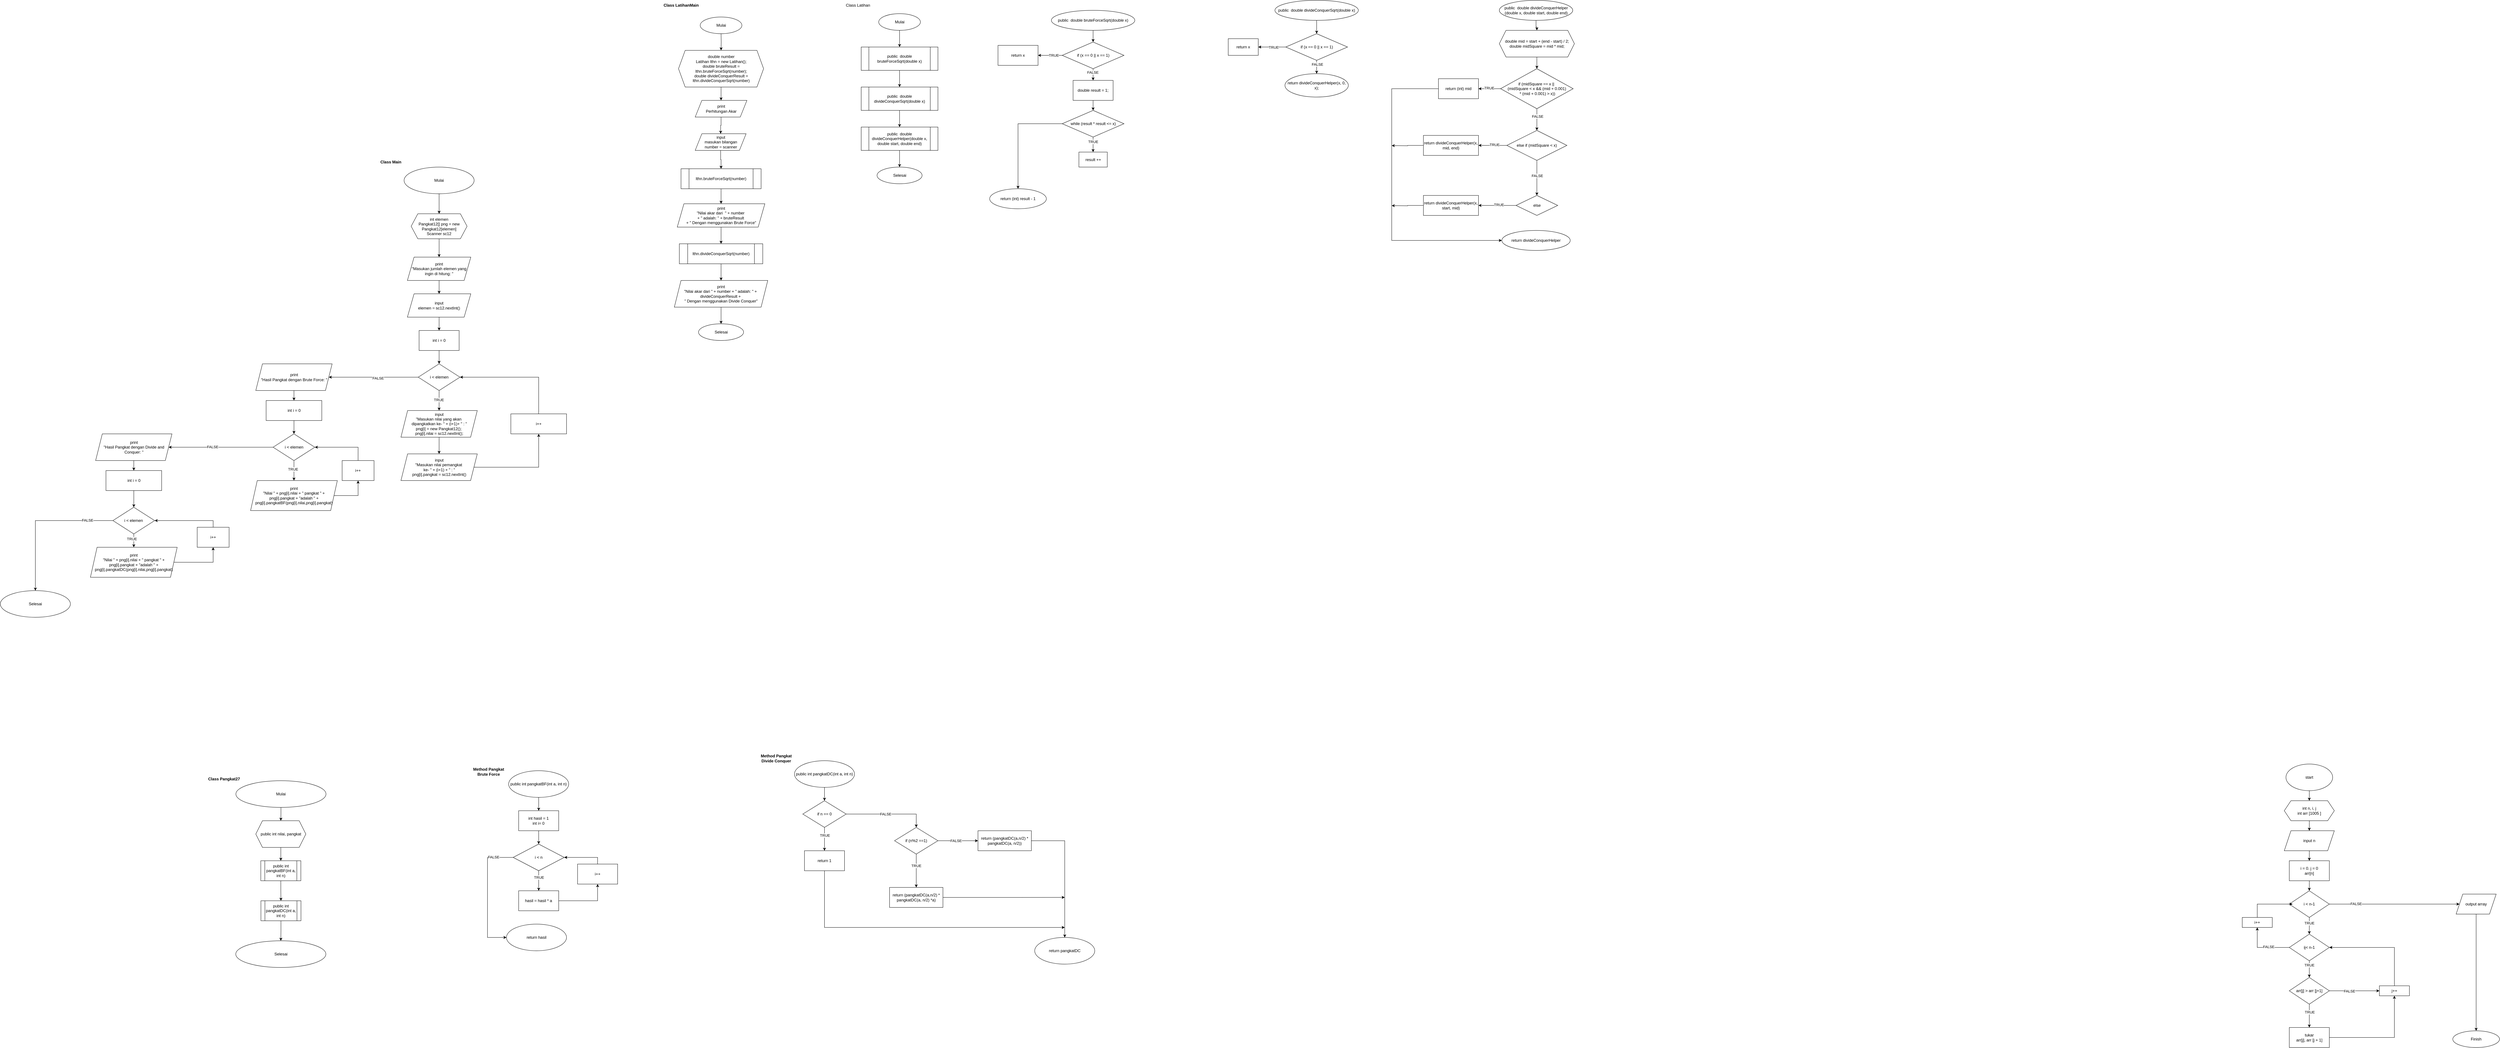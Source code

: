 <mxfile version="24.2.2" type="google" pages="2">
  <diagram name="Page-1" id="awWTIWIoIYrgPCMRZxV7">
    <mxGraphModel grid="1" page="1" gridSize="10" guides="1" tooltips="1" connect="1" arrows="1" fold="1" pageScale="1" pageWidth="850" pageHeight="1100" math="0" shadow="0">
      <root>
        <mxCell id="0" />
        <mxCell id="1" parent="0" />
        <mxCell id="F7fzFpgsffKbP4l_4OyL-45" value="" style="edgeStyle=orthogonalEdgeStyle;rounded=0;orthogonalLoop=1;jettySize=auto;html=1;" edge="1" parent="1" target="F7fzFpgsffKbP4l_4OyL-3">
          <mxGeometry relative="1" as="geometry">
            <mxPoint x="170" y="130" as="sourcePoint" />
          </mxGeometry>
        </mxCell>
        <mxCell id="F7fzFpgsffKbP4l_4OyL-2" value="&lt;b&gt;Class LatihanMain&lt;/b&gt;" style="text;html=1;align=center;verticalAlign=middle;resizable=0;points=[];autosize=1;strokeColor=none;fillColor=none;" vertex="1" parent="1">
          <mxGeometry x="-15" y="30" width="130" height="30" as="geometry" />
        </mxCell>
        <mxCell id="F7fzFpgsffKbP4l_4OyL-46" value="" style="edgeStyle=orthogonalEdgeStyle;rounded=0;orthogonalLoop=1;jettySize=auto;html=1;" edge="1" parent="1" source="F7fzFpgsffKbP4l_4OyL-3" target="F7fzFpgsffKbP4l_4OyL-5">
          <mxGeometry relative="1" as="geometry" />
        </mxCell>
        <mxCell id="F7fzFpgsffKbP4l_4OyL-3" value="double number&lt;div&gt;Latihan lthn = new Latihan();&lt;br&gt;&lt;/div&gt;&lt;div&gt;double bruteResult = lthn.bruteForceSqrt(number);&lt;br&gt;&lt;/div&gt;&lt;div&gt;double divideConquerResult = lthn.divideConquerSqrt(number)&lt;br&gt;&lt;/div&gt;" style="shape=hexagon;perimeter=hexagonPerimeter2;whiteSpace=wrap;html=1;fixedSize=1;" vertex="1" parent="1">
          <mxGeometry x="42.5" y="180" width="255" height="110" as="geometry" />
        </mxCell>
        <mxCell id="F7fzFpgsffKbP4l_4OyL-48" value="" style="edgeStyle=orthogonalEdgeStyle;rounded=0;orthogonalLoop=1;jettySize=auto;html=1;" edge="1" parent="1" source="F7fzFpgsffKbP4l_4OyL-4" target="F7fzFpgsffKbP4l_4OyL-7">
          <mxGeometry relative="1" as="geometry" />
        </mxCell>
        <mxCell id="F7fzFpgsffKbP4l_4OyL-4" value="input&lt;div&gt;masukan bilangan&lt;/div&gt;&lt;div&gt;number = scanner&lt;/div&gt;" style="shape=parallelogram;perimeter=parallelogramPerimeter;whiteSpace=wrap;html=1;fixedSize=1;" vertex="1" parent="1">
          <mxGeometry x="92.5" y="430" width="152.5" height="50" as="geometry" />
        </mxCell>
        <mxCell id="F7fzFpgsffKbP4l_4OyL-47" value="" style="edgeStyle=orthogonalEdgeStyle;rounded=0;orthogonalLoop=1;jettySize=auto;html=1;" edge="1" parent="1" source="F7fzFpgsffKbP4l_4OyL-5" target="F7fzFpgsffKbP4l_4OyL-4">
          <mxGeometry relative="1" as="geometry" />
        </mxCell>
        <mxCell id="F7fzFpgsffKbP4l_4OyL-5" value="print&lt;div&gt;Perhitungan Akar&lt;/div&gt;" style="shape=parallelogram;perimeter=parallelogramPerimeter;whiteSpace=wrap;html=1;fixedSize=1;" vertex="1" parent="1">
          <mxGeometry x="92.5" y="330" width="155" height="50" as="geometry" />
        </mxCell>
        <mxCell id="F7fzFpgsffKbP4l_4OyL-51" value="" style="edgeStyle=orthogonalEdgeStyle;rounded=0;orthogonalLoop=1;jettySize=auto;html=1;" edge="1" parent="1" source="F7fzFpgsffKbP4l_4OyL-6" target="F7fzFpgsffKbP4l_4OyL-8">
          <mxGeometry relative="1" as="geometry" />
        </mxCell>
        <mxCell id="F7fzFpgsffKbP4l_4OyL-6" value="print&lt;div&gt;&quot;Nilai akar dari&amp;nbsp; &quot; + number&amp;nbsp;&lt;/div&gt;&lt;div&gt;+ &quot; adalah: &quot; + bruteResult&amp;nbsp;&lt;/div&gt;&lt;div&gt;+ &quot; Dengan menggunakan Brute Force&quot;&lt;/div&gt;" style="shape=parallelogram;perimeter=parallelogramPerimeter;whiteSpace=wrap;html=1;fixedSize=1;" vertex="1" parent="1">
          <mxGeometry x="38.75" y="640" width="262.5" height="70" as="geometry" />
        </mxCell>
        <mxCell id="F7fzFpgsffKbP4l_4OyL-49" value="" style="edgeStyle=orthogonalEdgeStyle;rounded=0;orthogonalLoop=1;jettySize=auto;html=1;" edge="1" parent="1" source="F7fzFpgsffKbP4l_4OyL-7" target="F7fzFpgsffKbP4l_4OyL-6">
          <mxGeometry relative="1" as="geometry" />
        </mxCell>
        <mxCell id="F7fzFpgsffKbP4l_4OyL-7" value="lthn.bruteForceSqrt(number)" style="shape=process;whiteSpace=wrap;html=1;backgroundOutline=1;" vertex="1" parent="1">
          <mxGeometry x="50" y="535" width="240" height="60" as="geometry" />
        </mxCell>
        <mxCell id="F7fzFpgsffKbP4l_4OyL-52" value="" style="edgeStyle=orthogonalEdgeStyle;rounded=0;orthogonalLoop=1;jettySize=auto;html=1;" edge="1" parent="1" source="F7fzFpgsffKbP4l_4OyL-8" target="F7fzFpgsffKbP4l_4OyL-9">
          <mxGeometry relative="1" as="geometry" />
        </mxCell>
        <mxCell id="F7fzFpgsffKbP4l_4OyL-8" value="lthn.divideConquerSqrt(number)" style="shape=process;whiteSpace=wrap;html=1;backgroundOutline=1;" vertex="1" parent="1">
          <mxGeometry x="45" y="760" width="250" height="60" as="geometry" />
        </mxCell>
        <mxCell id="F7fzFpgsffKbP4l_4OyL-54" value="" style="edgeStyle=orthogonalEdgeStyle;rounded=0;orthogonalLoop=1;jettySize=auto;html=1;" edge="1" parent="1" source="F7fzFpgsffKbP4l_4OyL-9">
          <mxGeometry relative="1" as="geometry">
            <mxPoint x="170" y="1000" as="targetPoint" />
          </mxGeometry>
        </mxCell>
        <mxCell id="F7fzFpgsffKbP4l_4OyL-9" value="print&lt;div&gt;&quot;Nilai akar dari &quot; + number + &quot; adalah: &quot; +&amp;nbsp;&lt;/div&gt;&lt;div&gt;divideConquerResult +&amp;nbsp;&lt;/div&gt;&lt;div&gt;&quot; Dengan menggunakan Divide Conquer&quot;&lt;/div&gt;" style="shape=parallelogram;perimeter=parallelogramPerimeter;whiteSpace=wrap;html=1;fixedSize=1;" vertex="1" parent="1">
          <mxGeometry x="30" y="870" width="280" height="80" as="geometry" />
        </mxCell>
        <mxCell id="F7fzFpgsffKbP4l_4OyL-40" value="" style="edgeStyle=orthogonalEdgeStyle;rounded=0;orthogonalLoop=1;jettySize=auto;html=1;" edge="1" parent="1" source="F7fzFpgsffKbP4l_4OyL-10" target="F7fzFpgsffKbP4l_4OyL-12">
          <mxGeometry relative="1" as="geometry" />
        </mxCell>
        <mxCell id="F7fzFpgsffKbP4l_4OyL-10" value="Mulai" style="ellipse;whiteSpace=wrap;html=1;" vertex="1" parent="1">
          <mxGeometry x="642.5" y="70" width="125" height="50" as="geometry" />
        </mxCell>
        <mxCell id="F7fzFpgsffKbP4l_4OyL-11" value="Class Latihan" style="text;html=1;align=center;verticalAlign=middle;resizable=0;points=[];autosize=1;strokeColor=none;fillColor=none;" vertex="1" parent="1">
          <mxGeometry x="530" y="30" width="100" height="30" as="geometry" />
        </mxCell>
        <mxCell id="F7fzFpgsffKbP4l_4OyL-41" value="" style="edgeStyle=orthogonalEdgeStyle;rounded=0;orthogonalLoop=1;jettySize=auto;html=1;" edge="1" parent="1" source="F7fzFpgsffKbP4l_4OyL-12" target="F7fzFpgsffKbP4l_4OyL-13">
          <mxGeometry relative="1" as="geometry" />
        </mxCell>
        <mxCell id="F7fzFpgsffKbP4l_4OyL-12" value="public&amp;nbsp; double bruteForceSqrt(double x)" style="shape=process;whiteSpace=wrap;html=1;backgroundOutline=1;" vertex="1" parent="1">
          <mxGeometry x="590" y="170" width="230" height="70" as="geometry" />
        </mxCell>
        <mxCell id="F7fzFpgsffKbP4l_4OyL-44" value="" style="edgeStyle=orthogonalEdgeStyle;rounded=0;orthogonalLoop=1;jettySize=auto;html=1;" edge="1" parent="1" source="F7fzFpgsffKbP4l_4OyL-13" target="F7fzFpgsffKbP4l_4OyL-14">
          <mxGeometry relative="1" as="geometry" />
        </mxCell>
        <mxCell id="F7fzFpgsffKbP4l_4OyL-13" value="public&amp;nbsp; double divideConquerSqrt(double x)" style="shape=process;whiteSpace=wrap;html=1;backgroundOutline=1;" vertex="1" parent="1">
          <mxGeometry x="590" y="290" width="230" height="70" as="geometry" />
        </mxCell>
        <mxCell id="F7fzFpgsffKbP4l_4OyL-43" value="" style="edgeStyle=orthogonalEdgeStyle;rounded=0;orthogonalLoop=1;jettySize=auto;html=1;" edge="1" parent="1" source="F7fzFpgsffKbP4l_4OyL-14" target="F7fzFpgsffKbP4l_4OyL-16">
          <mxGeometry relative="1" as="geometry" />
        </mxCell>
        <mxCell id="F7fzFpgsffKbP4l_4OyL-14" value="public&amp;nbsp; double divideConquerHelper(double x, double start, double end)" style="shape=process;whiteSpace=wrap;html=1;backgroundOutline=1;" vertex="1" parent="1">
          <mxGeometry x="590" y="410" width="230" height="70" as="geometry" />
        </mxCell>
        <mxCell id="F7fzFpgsffKbP4l_4OyL-16" value="Selesai" style="ellipse;whiteSpace=wrap;html=1;" vertex="1" parent="1">
          <mxGeometry x="637.5" y="530" width="135" height="50" as="geometry" />
        </mxCell>
        <mxCell id="F7fzFpgsffKbP4l_4OyL-55" value="" style="edgeStyle=orthogonalEdgeStyle;rounded=0;orthogonalLoop=1;jettySize=auto;html=1;" edge="1" parent="1" source="F7fzFpgsffKbP4l_4OyL-17" target="F7fzFpgsffKbP4l_4OyL-18">
          <mxGeometry relative="1" as="geometry" />
        </mxCell>
        <mxCell id="F7fzFpgsffKbP4l_4OyL-17" value="public&amp;nbsp; double bruteForceSqrt(double x)" style="ellipse;whiteSpace=wrap;html=1;" vertex="1" parent="1">
          <mxGeometry x="1160" y="60" width="250" height="60" as="geometry" />
        </mxCell>
        <mxCell id="F7fzFpgsffKbP4l_4OyL-56" value="" style="edgeStyle=orthogonalEdgeStyle;rounded=0;orthogonalLoop=1;jettySize=auto;html=1;" edge="1" parent="1" source="F7fzFpgsffKbP4l_4OyL-18" target="F7fzFpgsffKbP4l_4OyL-29">
          <mxGeometry relative="1" as="geometry" />
        </mxCell>
        <mxCell id="F7fzFpgsffKbP4l_4OyL-62" value="FALSE" style="edgeLabel;html=1;align=center;verticalAlign=middle;resizable=0;points=[];" vertex="1" connectable="0" parent="F7fzFpgsffKbP4l_4OyL-56">
          <mxGeometry x="-0.537" y="-1" relative="1" as="geometry">
            <mxPoint as="offset" />
          </mxGeometry>
        </mxCell>
        <mxCell id="F7fzFpgsffKbP4l_4OyL-57" value="" style="edgeStyle=orthogonalEdgeStyle;rounded=0;orthogonalLoop=1;jettySize=auto;html=1;" edge="1" parent="1" source="F7fzFpgsffKbP4l_4OyL-18" target="F7fzFpgsffKbP4l_4OyL-19">
          <mxGeometry relative="1" as="geometry" />
        </mxCell>
        <mxCell id="F7fzFpgsffKbP4l_4OyL-61" value="TRUE" style="edgeLabel;html=1;align=center;verticalAlign=middle;resizable=0;points=[];" vertex="1" connectable="0" parent="F7fzFpgsffKbP4l_4OyL-57">
          <mxGeometry x="-0.292" relative="1" as="geometry">
            <mxPoint as="offset" />
          </mxGeometry>
        </mxCell>
        <mxCell id="F7fzFpgsffKbP4l_4OyL-18" value="if (x == 0 || x == 1)" style="rhombus;whiteSpace=wrap;html=1;" vertex="1" parent="1">
          <mxGeometry x="1192.5" y="155" width="185" height="80" as="geometry" />
        </mxCell>
        <mxCell id="F7fzFpgsffKbP4l_4OyL-19" value="return x" style="rounded=0;whiteSpace=wrap;html=1;" vertex="1" parent="1">
          <mxGeometry x="1000" y="165" width="120" height="60" as="geometry" />
        </mxCell>
        <mxCell id="F7fzFpgsffKbP4l_4OyL-59" value="" style="edgeStyle=orthogonalEdgeStyle;rounded=0;orthogonalLoop=1;jettySize=auto;html=1;" edge="1" parent="1" source="F7fzFpgsffKbP4l_4OyL-21" target="F7fzFpgsffKbP4l_4OyL-22">
          <mxGeometry relative="1" as="geometry" />
        </mxCell>
        <mxCell id="F7fzFpgsffKbP4l_4OyL-63" value="TRUE" style="edgeLabel;html=1;align=center;verticalAlign=middle;resizable=0;points=[];" vertex="1" connectable="0" parent="F7fzFpgsffKbP4l_4OyL-59">
          <mxGeometry x="-0.39" relative="1" as="geometry">
            <mxPoint as="offset" />
          </mxGeometry>
        </mxCell>
        <mxCell id="F7fzFpgsffKbP4l_4OyL-64" style="edgeStyle=orthogonalEdgeStyle;rounded=0;orthogonalLoop=1;jettySize=auto;html=1;exitX=1;exitY=0.5;exitDx=0;exitDy=0;entryX=0.5;entryY=0;entryDx=0;entryDy=0;" edge="1" parent="1" source="F7fzFpgsffKbP4l_4OyL-21" target="F7fzFpgsffKbP4l_4OyL-23">
          <mxGeometry relative="1" as="geometry">
            <Array as="points">
              <mxPoint x="1060" y="400" />
            </Array>
          </mxGeometry>
        </mxCell>
        <mxCell id="F7fzFpgsffKbP4l_4OyL-65" value="FALSE" style="edgeLabel;html=1;align=center;verticalAlign=middle;resizable=0;points=[];" vertex="1" connectable="0" parent="F7fzFpgsffKbP4l_4OyL-64">
          <mxGeometry x="-0.563" y="-1" relative="1" as="geometry">
            <mxPoint as="offset" />
          </mxGeometry>
        </mxCell>
        <mxCell id="F7fzFpgsffKbP4l_4OyL-21" value="while (result * result &amp;lt;= x)" style="rhombus;whiteSpace=wrap;html=1;" vertex="1" parent="1">
          <mxGeometry x="1192.5" y="360" width="185" height="80" as="geometry" />
        </mxCell>
        <mxCell id="F7fzFpgsffKbP4l_4OyL-22" value="result ++" style="rounded=0;whiteSpace=wrap;html=1;" vertex="1" parent="1">
          <mxGeometry x="1242.5" y="485" width="85" height="45" as="geometry" />
        </mxCell>
        <mxCell id="F7fzFpgsffKbP4l_4OyL-23" value="return (int) result - 1" style="ellipse;whiteSpace=wrap;html=1;" vertex="1" parent="1">
          <mxGeometry x="975" y="595" width="170" height="60" as="geometry" />
        </mxCell>
        <mxCell id="F7fzFpgsffKbP4l_4OyL-66" value="" style="edgeStyle=orthogonalEdgeStyle;rounded=0;orthogonalLoop=1;jettySize=auto;html=1;" edge="1" parent="1" source="F7fzFpgsffKbP4l_4OyL-24" target="F7fzFpgsffKbP4l_4OyL-25">
          <mxGeometry relative="1" as="geometry" />
        </mxCell>
        <mxCell id="F7fzFpgsffKbP4l_4OyL-24" value="public&amp;nbsp; double divideConquerSqrt(double x)" style="ellipse;whiteSpace=wrap;html=1;" vertex="1" parent="1">
          <mxGeometry x="1830" y="30" width="250" height="60" as="geometry" />
        </mxCell>
        <mxCell id="F7fzFpgsffKbP4l_4OyL-67" value="" style="edgeStyle=orthogonalEdgeStyle;rounded=0;orthogonalLoop=1;jettySize=auto;html=1;" edge="1" parent="1" source="F7fzFpgsffKbP4l_4OyL-25" target="F7fzFpgsffKbP4l_4OyL-27">
          <mxGeometry relative="1" as="geometry" />
        </mxCell>
        <mxCell id="F7fzFpgsffKbP4l_4OyL-70" value="FALSE" style="edgeLabel;html=1;align=center;verticalAlign=middle;resizable=0;points=[];" vertex="1" connectable="0" parent="F7fzFpgsffKbP4l_4OyL-67">
          <mxGeometry x="-0.435" y="2" relative="1" as="geometry">
            <mxPoint as="offset" />
          </mxGeometry>
        </mxCell>
        <mxCell id="F7fzFpgsffKbP4l_4OyL-68" value="" style="edgeStyle=orthogonalEdgeStyle;rounded=0;orthogonalLoop=1;jettySize=auto;html=1;" edge="1" parent="1" source="F7fzFpgsffKbP4l_4OyL-25" target="F7fzFpgsffKbP4l_4OyL-26">
          <mxGeometry relative="1" as="geometry" />
        </mxCell>
        <mxCell id="F7fzFpgsffKbP4l_4OyL-69" value="TRUE" style="edgeLabel;html=1;align=center;verticalAlign=middle;resizable=0;points=[];" vertex="1" connectable="0" parent="F7fzFpgsffKbP4l_4OyL-68">
          <mxGeometry x="-0.106" y="1" relative="1" as="geometry">
            <mxPoint as="offset" />
          </mxGeometry>
        </mxCell>
        <mxCell id="F7fzFpgsffKbP4l_4OyL-25" value="if (x == 0 || x == 1)" style="rhombus;whiteSpace=wrap;html=1;" vertex="1" parent="1">
          <mxGeometry x="1862.5" y="130" width="185" height="80" as="geometry" />
        </mxCell>
        <mxCell id="F7fzFpgsffKbP4l_4OyL-26" value="return x" style="rounded=0;whiteSpace=wrap;html=1;" vertex="1" parent="1">
          <mxGeometry x="1690" y="145" width="90" height="50" as="geometry" />
        </mxCell>
        <mxCell id="F7fzFpgsffKbP4l_4OyL-27" value="return divideConquerHelper(x, 0, x);" style="ellipse;whiteSpace=wrap;html=1;" vertex="1" parent="1">
          <mxGeometry x="1860" y="250" width="190" height="70" as="geometry" />
        </mxCell>
        <mxCell id="F7fzFpgsffKbP4l_4OyL-71" value="" style="edgeStyle=orthogonalEdgeStyle;rounded=0;orthogonalLoop=1;jettySize=auto;html=1;" edge="1" parent="1" source="F7fzFpgsffKbP4l_4OyL-28" target="F7fzFpgsffKbP4l_4OyL-30">
          <mxGeometry relative="1" as="geometry" />
        </mxCell>
        <mxCell id="F7fzFpgsffKbP4l_4OyL-28" value="public&amp;nbsp; double divideConquerHelper&lt;div&gt;(double x, double start, double end)&lt;/div&gt;" style="ellipse;whiteSpace=wrap;html=1;" vertex="1" parent="1">
          <mxGeometry x="2502.5" y="30" width="220" height="60" as="geometry" />
        </mxCell>
        <mxCell id="F7fzFpgsffKbP4l_4OyL-58" value="" style="edgeStyle=orthogonalEdgeStyle;rounded=0;orthogonalLoop=1;jettySize=auto;html=1;" edge="1" parent="1" source="F7fzFpgsffKbP4l_4OyL-29" target="F7fzFpgsffKbP4l_4OyL-21">
          <mxGeometry relative="1" as="geometry" />
        </mxCell>
        <mxCell id="F7fzFpgsffKbP4l_4OyL-29" value="double result = 1;" style="rounded=0;whiteSpace=wrap;html=1;" vertex="1" parent="1">
          <mxGeometry x="1225" y="270" width="120" height="60" as="geometry" />
        </mxCell>
        <mxCell id="F7fzFpgsffKbP4l_4OyL-72" value="" style="edgeStyle=orthogonalEdgeStyle;rounded=0;orthogonalLoop=1;jettySize=auto;html=1;" edge="1" parent="1" source="F7fzFpgsffKbP4l_4OyL-30" target="F7fzFpgsffKbP4l_4OyL-31">
          <mxGeometry relative="1" as="geometry" />
        </mxCell>
        <mxCell id="F7fzFpgsffKbP4l_4OyL-30" value="double mid = start + (end - start) / 2; double midSquare = mid * mid;" style="shape=hexagon;perimeter=hexagonPerimeter2;whiteSpace=wrap;html=1;fixedSize=1;" vertex="1" parent="1">
          <mxGeometry x="2502.5" y="120" width="225" height="80" as="geometry" />
        </mxCell>
        <mxCell id="F7fzFpgsffKbP4l_4OyL-73" value="" style="edgeStyle=orthogonalEdgeStyle;rounded=0;orthogonalLoop=1;jettySize=auto;html=1;" edge="1" parent="1" source="F7fzFpgsffKbP4l_4OyL-31" target="F7fzFpgsffKbP4l_4OyL-33">
          <mxGeometry relative="1" as="geometry" />
        </mxCell>
        <mxCell id="F7fzFpgsffKbP4l_4OyL-84" value="FALSE" style="edgeLabel;html=1;align=center;verticalAlign=middle;resizable=0;points=[];" vertex="1" connectable="0" parent="F7fzFpgsffKbP4l_4OyL-73">
          <mxGeometry x="-0.295" y="2" relative="1" as="geometry">
            <mxPoint as="offset" />
          </mxGeometry>
        </mxCell>
        <mxCell id="F7fzFpgsffKbP4l_4OyL-74" value="" style="edgeStyle=orthogonalEdgeStyle;rounded=0;orthogonalLoop=1;jettySize=auto;html=1;" edge="1" parent="1" source="F7fzFpgsffKbP4l_4OyL-31" target="F7fzFpgsffKbP4l_4OyL-32">
          <mxGeometry relative="1" as="geometry" />
        </mxCell>
        <mxCell id="F7fzFpgsffKbP4l_4OyL-82" value="TRUE" style="edgeLabel;html=1;align=center;verticalAlign=middle;resizable=0;points=[];" vertex="1" connectable="0" parent="F7fzFpgsffKbP4l_4OyL-74">
          <mxGeometry x="0.035" y="-2" relative="1" as="geometry">
            <mxPoint as="offset" />
          </mxGeometry>
        </mxCell>
        <mxCell id="F7fzFpgsffKbP4l_4OyL-31" value="if (midSquare == x ||&amp;nbsp;&lt;div&gt;(midSquare &amp;lt; x &amp;amp;&amp;amp; (mid + 0.001)&lt;/div&gt;&lt;div&gt;&amp;nbsp;* (mid + 0.001) &amp;gt; x))&lt;/div&gt;" style="rhombus;whiteSpace=wrap;html=1;" vertex="1" parent="1">
          <mxGeometry x="2506.25" y="235" width="217.5" height="120" as="geometry" />
        </mxCell>
        <mxCell id="F7fzFpgsffKbP4l_4OyL-79" style="edgeStyle=orthogonalEdgeStyle;rounded=0;orthogonalLoop=1;jettySize=auto;html=1;exitX=1;exitY=0.5;exitDx=0;exitDy=0;entryX=0;entryY=0.5;entryDx=0;entryDy=0;" edge="1" parent="1" source="F7fzFpgsffKbP4l_4OyL-32" target="F7fzFpgsffKbP4l_4OyL-39">
          <mxGeometry relative="1" as="geometry">
            <Array as="points">
              <mxPoint x="2180" y="295" />
              <mxPoint x="2180" y="750" />
            </Array>
          </mxGeometry>
        </mxCell>
        <mxCell id="F7fzFpgsffKbP4l_4OyL-32" value="return (int) mid" style="rounded=0;whiteSpace=wrap;html=1;" vertex="1" parent="1">
          <mxGeometry x="2320" y="265" width="120" height="60" as="geometry" />
        </mxCell>
        <mxCell id="F7fzFpgsffKbP4l_4OyL-75" value="" style="edgeStyle=orthogonalEdgeStyle;rounded=0;orthogonalLoop=1;jettySize=auto;html=1;" edge="1" parent="1" source="F7fzFpgsffKbP4l_4OyL-33" target="F7fzFpgsffKbP4l_4OyL-35">
          <mxGeometry relative="1" as="geometry" />
        </mxCell>
        <mxCell id="F7fzFpgsffKbP4l_4OyL-83" value="TRUE" style="edgeLabel;html=1;align=center;verticalAlign=middle;resizable=0;points=[];" vertex="1" connectable="0" parent="F7fzFpgsffKbP4l_4OyL-75">
          <mxGeometry x="-0.113" y="-2" relative="1" as="geometry">
            <mxPoint as="offset" />
          </mxGeometry>
        </mxCell>
        <mxCell id="F7fzFpgsffKbP4l_4OyL-76" value="" style="edgeStyle=orthogonalEdgeStyle;rounded=0;orthogonalLoop=1;jettySize=auto;html=1;" edge="1" parent="1" source="F7fzFpgsffKbP4l_4OyL-33" target="F7fzFpgsffKbP4l_4OyL-36">
          <mxGeometry relative="1" as="geometry" />
        </mxCell>
        <mxCell id="F7fzFpgsffKbP4l_4OyL-85" value="FALSE" style="edgeLabel;html=1;align=center;verticalAlign=middle;resizable=0;points=[];" vertex="1" connectable="0" parent="F7fzFpgsffKbP4l_4OyL-76">
          <mxGeometry x="-0.12" y="1" relative="1" as="geometry">
            <mxPoint as="offset" />
          </mxGeometry>
        </mxCell>
        <mxCell id="F7fzFpgsffKbP4l_4OyL-33" value="else if (midSquare &amp;lt; x)" style="rhombus;whiteSpace=wrap;html=1;" vertex="1" parent="1">
          <mxGeometry x="2525" y="420" width="180" height="90" as="geometry" />
        </mxCell>
        <mxCell id="BIYZKGp4goRwKt2ysKpT-5" style="edgeStyle=orthogonalEdgeStyle;rounded=0;orthogonalLoop=1;jettySize=auto;html=1;exitX=0;exitY=0.5;exitDx=0;exitDy=0;" edge="1" parent="1" source="F7fzFpgsffKbP4l_4OyL-35">
          <mxGeometry relative="1" as="geometry">
            <mxPoint x="2180.0" y="465.588" as="targetPoint" />
          </mxGeometry>
        </mxCell>
        <mxCell id="F7fzFpgsffKbP4l_4OyL-35" value="return divideConquerHelper(x, mid, end)" style="rounded=0;whiteSpace=wrap;html=1;" vertex="1" parent="1">
          <mxGeometry x="2275" y="435" width="165" height="60" as="geometry" />
        </mxCell>
        <mxCell id="F7fzFpgsffKbP4l_4OyL-78" value="" style="edgeStyle=orthogonalEdgeStyle;rounded=0;orthogonalLoop=1;jettySize=auto;html=1;" edge="1" parent="1" source="F7fzFpgsffKbP4l_4OyL-36" target="F7fzFpgsffKbP4l_4OyL-37">
          <mxGeometry relative="1" as="geometry" />
        </mxCell>
        <mxCell id="F7fzFpgsffKbP4l_4OyL-86" value="TRUE" style="edgeLabel;html=1;align=center;verticalAlign=middle;resizable=0;points=[];" vertex="1" connectable="0" parent="F7fzFpgsffKbP4l_4OyL-78">
          <mxGeometry x="-0.087" y="-2" relative="1" as="geometry">
            <mxPoint as="offset" />
          </mxGeometry>
        </mxCell>
        <mxCell id="F7fzFpgsffKbP4l_4OyL-36" value="else" style="rhombus;whiteSpace=wrap;html=1;" vertex="1" parent="1">
          <mxGeometry x="2552.5" y="615" width="125" height="60" as="geometry" />
        </mxCell>
        <mxCell id="BIYZKGp4goRwKt2ysKpT-6" style="edgeStyle=orthogonalEdgeStyle;rounded=0;orthogonalLoop=1;jettySize=auto;html=1;exitX=0;exitY=0.5;exitDx=0;exitDy=0;" edge="1" parent="1" source="F7fzFpgsffKbP4l_4OyL-37">
          <mxGeometry relative="1" as="geometry">
            <mxPoint x="2180.0" y="645.588" as="targetPoint" />
          </mxGeometry>
        </mxCell>
        <mxCell id="F7fzFpgsffKbP4l_4OyL-37" value="return divideConquerHelper(x, start, mid)" style="rounded=0;whiteSpace=wrap;html=1;" vertex="1" parent="1">
          <mxGeometry x="2275" y="615" width="165" height="60" as="geometry" />
        </mxCell>
        <mxCell id="F7fzFpgsffKbP4l_4OyL-39" value="return divideConquerHelper" style="ellipse;whiteSpace=wrap;html=1;" vertex="1" parent="1">
          <mxGeometry x="2510" y="720" width="205" height="60" as="geometry" />
        </mxCell>
        <mxCell id="F7fzFpgsffKbP4l_4OyL-161" value="" style="edgeStyle=orthogonalEdgeStyle;rounded=0;orthogonalLoop=1;jettySize=auto;html=1;" edge="1" parent="1" source="F7fzFpgsffKbP4l_4OyL-87" target="F7fzFpgsffKbP4l_4OyL-89">
          <mxGeometry relative="1" as="geometry" />
        </mxCell>
        <mxCell id="F7fzFpgsffKbP4l_4OyL-87" value="Mulai" style="ellipse;whiteSpace=wrap;html=1;" vertex="1" parent="1">
          <mxGeometry x="-780" y="530" width="210" height="80" as="geometry" />
        </mxCell>
        <mxCell id="F7fzFpgsffKbP4l_4OyL-88" value="&lt;b&gt;Class Main&lt;/b&gt;" style="text;html=1;align=center;verticalAlign=middle;resizable=0;points=[];autosize=1;strokeColor=none;fillColor=none;" vertex="1" parent="1">
          <mxGeometry x="-865" y="500" width="90" height="30" as="geometry" />
        </mxCell>
        <mxCell id="F7fzFpgsffKbP4l_4OyL-162" value="" style="edgeStyle=orthogonalEdgeStyle;rounded=0;orthogonalLoop=1;jettySize=auto;html=1;" edge="1" parent="1" source="F7fzFpgsffKbP4l_4OyL-89" target="F7fzFpgsffKbP4l_4OyL-91">
          <mxGeometry relative="1" as="geometry" />
        </mxCell>
        <mxCell id="F7fzFpgsffKbP4l_4OyL-89" value="int elemen&lt;div&gt;Pangkat12[] png = new Pangkat12[elemen]&lt;br&gt;&lt;/div&gt;&lt;div&gt;Scanner sc12&lt;/div&gt;" style="shape=hexagon;perimeter=hexagonPerimeter2;whiteSpace=wrap;html=1;fixedSize=1;" vertex="1" parent="1">
          <mxGeometry x="-758.75" y="670" width="167.5" height="75" as="geometry" />
        </mxCell>
        <mxCell id="F7fzFpgsffKbP4l_4OyL-164" value="" style="edgeStyle=orthogonalEdgeStyle;rounded=0;orthogonalLoop=1;jettySize=auto;html=1;" edge="1" parent="1" source="F7fzFpgsffKbP4l_4OyL-90" target="F7fzFpgsffKbP4l_4OyL-92">
          <mxGeometry relative="1" as="geometry" />
        </mxCell>
        <mxCell id="F7fzFpgsffKbP4l_4OyL-90" value="input&lt;div&gt;elemen = sc12.nextInt()&lt;br&gt;&lt;/div&gt;" style="shape=parallelogram;perimeter=parallelogramPerimeter;whiteSpace=wrap;html=1;fixedSize=1;" vertex="1" parent="1">
          <mxGeometry x="-770" y="910" width="190" height="70" as="geometry" />
        </mxCell>
        <mxCell id="F7fzFpgsffKbP4l_4OyL-163" value="" style="edgeStyle=orthogonalEdgeStyle;rounded=0;orthogonalLoop=1;jettySize=auto;html=1;" edge="1" parent="1" source="F7fzFpgsffKbP4l_4OyL-91" target="F7fzFpgsffKbP4l_4OyL-90">
          <mxGeometry relative="1" as="geometry" />
        </mxCell>
        <mxCell id="F7fzFpgsffKbP4l_4OyL-91" value="&lt;div&gt;print&lt;/div&gt;&lt;div&gt;&quot;Masukan jumlah elemen yang ingin di hitung: &quot;&lt;br&gt;&lt;/div&gt;" style="shape=parallelogram;perimeter=parallelogramPerimeter;whiteSpace=wrap;html=1;fixedSize=1;" vertex="1" parent="1">
          <mxGeometry x="-770" y="800" width="190" height="70" as="geometry" />
        </mxCell>
        <mxCell id="F7fzFpgsffKbP4l_4OyL-165" value="" style="edgeStyle=orthogonalEdgeStyle;rounded=0;orthogonalLoop=1;jettySize=auto;html=1;" edge="1" parent="1" source="F7fzFpgsffKbP4l_4OyL-92" target="F7fzFpgsffKbP4l_4OyL-93">
          <mxGeometry relative="1" as="geometry" />
        </mxCell>
        <mxCell id="F7fzFpgsffKbP4l_4OyL-92" value="int i = 0" style="rounded=0;whiteSpace=wrap;html=1;" vertex="1" parent="1">
          <mxGeometry x="-735" y="1020" width="120" height="60" as="geometry" />
        </mxCell>
        <mxCell id="F7fzFpgsffKbP4l_4OyL-166" value="" style="edgeStyle=orthogonalEdgeStyle;rounded=0;orthogonalLoop=1;jettySize=auto;html=1;" edge="1" parent="1" source="F7fzFpgsffKbP4l_4OyL-93" target="F7fzFpgsffKbP4l_4OyL-94">
          <mxGeometry relative="1" as="geometry" />
        </mxCell>
        <mxCell id="F7fzFpgsffKbP4l_4OyL-175" value="TRUE" style="edgeLabel;html=1;align=center;verticalAlign=middle;resizable=0;points=[];" vertex="1" connectable="0" parent="F7fzFpgsffKbP4l_4OyL-166">
          <mxGeometry x="-0.062" y="-1" relative="1" as="geometry">
            <mxPoint as="offset" />
          </mxGeometry>
        </mxCell>
        <mxCell id="F7fzFpgsffKbP4l_4OyL-168" style="edgeStyle=orthogonalEdgeStyle;rounded=0;orthogonalLoop=1;jettySize=auto;html=1;exitX=0;exitY=0.5;exitDx=0;exitDy=0;entryX=1;entryY=0.5;entryDx=0;entryDy=0;" edge="1" parent="1" source="F7fzFpgsffKbP4l_4OyL-93" target="F7fzFpgsffKbP4l_4OyL-96">
          <mxGeometry relative="1" as="geometry" />
        </mxCell>
        <mxCell id="F7fzFpgsffKbP4l_4OyL-176" value="FALSE" style="edgeLabel;html=1;align=center;verticalAlign=middle;resizable=0;points=[];" vertex="1" connectable="0" parent="F7fzFpgsffKbP4l_4OyL-168">
          <mxGeometry x="-0.098" y="3" relative="1" as="geometry">
            <mxPoint as="offset" />
          </mxGeometry>
        </mxCell>
        <mxCell id="F7fzFpgsffKbP4l_4OyL-93" value="i &amp;lt; elemen" style="rhombus;whiteSpace=wrap;html=1;" vertex="1" parent="1">
          <mxGeometry x="-737.5" y="1120" width="125" height="80" as="geometry" />
        </mxCell>
        <mxCell id="F7fzFpgsffKbP4l_4OyL-167" value="" style="edgeStyle=orthogonalEdgeStyle;rounded=0;orthogonalLoop=1;jettySize=auto;html=1;" edge="1" parent="1" source="F7fzFpgsffKbP4l_4OyL-94" target="F7fzFpgsffKbP4l_4OyL-95">
          <mxGeometry relative="1" as="geometry" />
        </mxCell>
        <mxCell id="F7fzFpgsffKbP4l_4OyL-94" value="input&lt;div&gt;&quot;Masukan nilai yang akan&amp;nbsp;&lt;/div&gt;&lt;div&gt;dipangkatkan ke- &quot; + (i+1)+ &quot; : &quot;&lt;br&gt;&lt;/div&gt;&lt;div&gt;png[i] = new Pangkat12();&amp;nbsp;&lt;/div&gt;&lt;div&gt;png[i].nilai = sc12.nextInt();&lt;br&gt;&lt;/div&gt;" style="shape=parallelogram;perimeter=parallelogramPerimeter;whiteSpace=wrap;html=1;fixedSize=1;" vertex="1" parent="1">
          <mxGeometry x="-789.37" y="1260" width="228.75" height="80" as="geometry" />
        </mxCell>
        <mxCell id="F7fzFpgsffKbP4l_4OyL-99" style="edgeStyle=orthogonalEdgeStyle;rounded=0;orthogonalLoop=1;jettySize=auto;html=1;exitX=1;exitY=0.5;exitDx=0;exitDy=0;entryX=0.5;entryY=1;entryDx=0;entryDy=0;" edge="1" parent="1" source="F7fzFpgsffKbP4l_4OyL-95" target="F7fzFpgsffKbP4l_4OyL-98">
          <mxGeometry relative="1" as="geometry" />
        </mxCell>
        <mxCell id="F7fzFpgsffKbP4l_4OyL-95" value="input&lt;div&gt;&quot;Masukan nilai pemangkat&amp;nbsp;&lt;/div&gt;&lt;div&gt;ke- &quot; + (i+1) + &quot; : &quot;&lt;br&gt;&lt;/div&gt;&lt;div&gt;png[i].pangkat = sc12.nextInt()&lt;br&gt;&lt;/div&gt;" style="shape=parallelogram;perimeter=parallelogramPerimeter;whiteSpace=wrap;html=1;fixedSize=1;" vertex="1" parent="1">
          <mxGeometry x="-789.37" y="1390" width="228.75" height="80" as="geometry" />
        </mxCell>
        <mxCell id="F7fzFpgsffKbP4l_4OyL-169" value="" style="edgeStyle=orthogonalEdgeStyle;rounded=0;orthogonalLoop=1;jettySize=auto;html=1;" edge="1" parent="1" source="F7fzFpgsffKbP4l_4OyL-96" target="F7fzFpgsffKbP4l_4OyL-97">
          <mxGeometry relative="1" as="geometry" />
        </mxCell>
        <mxCell id="F7fzFpgsffKbP4l_4OyL-96" value="&lt;div&gt;print&lt;/div&gt;&lt;div&gt;&quot;Hasil Pangkat dengan Brute Force: &quot;&lt;br&gt;&lt;/div&gt;" style="shape=parallelogram;perimeter=parallelogramPerimeter;whiteSpace=wrap;html=1;fixedSize=1;" vertex="1" parent="1">
          <mxGeometry x="-1224.38" y="1120" width="228.75" height="80" as="geometry" />
        </mxCell>
        <mxCell id="F7fzFpgsffKbP4l_4OyL-170" value="" style="edgeStyle=orthogonalEdgeStyle;rounded=0;orthogonalLoop=1;jettySize=auto;html=1;" edge="1" parent="1" source="F7fzFpgsffKbP4l_4OyL-97" target="F7fzFpgsffKbP4l_4OyL-104">
          <mxGeometry relative="1" as="geometry" />
        </mxCell>
        <mxCell id="F7fzFpgsffKbP4l_4OyL-97" value="int i = 0" style="rounded=0;whiteSpace=wrap;html=1;" vertex="1" parent="1">
          <mxGeometry x="-1193.44" y="1230" width="166.87" height="60" as="geometry" />
        </mxCell>
        <mxCell id="F7fzFpgsffKbP4l_4OyL-100" style="edgeStyle=orthogonalEdgeStyle;rounded=0;orthogonalLoop=1;jettySize=auto;html=1;exitX=0.5;exitY=0;exitDx=0;exitDy=0;entryX=1;entryY=0.5;entryDx=0;entryDy=0;" edge="1" parent="1" source="F7fzFpgsffKbP4l_4OyL-98" target="F7fzFpgsffKbP4l_4OyL-93">
          <mxGeometry relative="1" as="geometry" />
        </mxCell>
        <mxCell id="F7fzFpgsffKbP4l_4OyL-98" value="i++" style="rounded=0;whiteSpace=wrap;html=1;" vertex="1" parent="1">
          <mxGeometry x="-460.0" y="1270" width="166.87" height="60" as="geometry" />
        </mxCell>
        <mxCell id="F7fzFpgsffKbP4l_4OyL-116" style="edgeStyle=orthogonalEdgeStyle;rounded=0;orthogonalLoop=1;jettySize=auto;html=1;exitX=1;exitY=0.5;exitDx=0;exitDy=0;entryX=0.5;entryY=1;entryDx=0;entryDy=0;" edge="1" parent="1" source="F7fzFpgsffKbP4l_4OyL-103" target="F7fzFpgsffKbP4l_4OyL-112">
          <mxGeometry relative="1" as="geometry" />
        </mxCell>
        <mxCell id="F7fzFpgsffKbP4l_4OyL-103" value="&lt;div&gt;print&lt;/div&gt;&lt;div&gt;&quot;Nilai &quot; + png[i].nilai + &quot; pangkat &quot; + png[i].pangkat + &quot;adalah &quot; + png[i].pangkatBF(png[i].nilai,png[i].pangkat)&lt;br&gt;&lt;/div&gt;" style="shape=parallelogram;perimeter=parallelogramPerimeter;whiteSpace=wrap;html=1;fixedSize=1;" vertex="1" parent="1">
          <mxGeometry x="-1240" y="1470" width="260" height="90" as="geometry" />
        </mxCell>
        <mxCell id="F7fzFpgsffKbP4l_4OyL-120" style="edgeStyle=orthogonalEdgeStyle;rounded=0;orthogonalLoop=1;jettySize=auto;html=1;exitX=0;exitY=0.5;exitDx=0;exitDy=0;entryX=1;entryY=0.5;entryDx=0;entryDy=0;" edge="1" parent="1" source="F7fzFpgsffKbP4l_4OyL-104" target="F7fzFpgsffKbP4l_4OyL-108">
          <mxGeometry relative="1" as="geometry" />
        </mxCell>
        <mxCell id="F7fzFpgsffKbP4l_4OyL-178" value="FALSE" style="edgeLabel;html=1;align=center;verticalAlign=middle;resizable=0;points=[];" vertex="1" connectable="0" parent="F7fzFpgsffKbP4l_4OyL-120">
          <mxGeometry x="0.169" y="-1" relative="1" as="geometry">
            <mxPoint x="1" as="offset" />
          </mxGeometry>
        </mxCell>
        <mxCell id="F7fzFpgsffKbP4l_4OyL-171" value="" style="edgeStyle=orthogonalEdgeStyle;rounded=0;orthogonalLoop=1;jettySize=auto;html=1;" edge="1" parent="1" source="F7fzFpgsffKbP4l_4OyL-104" target="F7fzFpgsffKbP4l_4OyL-103">
          <mxGeometry relative="1" as="geometry" />
        </mxCell>
        <mxCell id="F7fzFpgsffKbP4l_4OyL-177" value="TRUE" style="edgeLabel;html=1;align=center;verticalAlign=middle;resizable=0;points=[];" vertex="1" connectable="0" parent="F7fzFpgsffKbP4l_4OyL-171">
          <mxGeometry x="-0.131" y="-3" relative="1" as="geometry">
            <mxPoint as="offset" />
          </mxGeometry>
        </mxCell>
        <mxCell id="F7fzFpgsffKbP4l_4OyL-104" value="i &amp;lt; elemen" style="rhombus;whiteSpace=wrap;html=1;" vertex="1" parent="1">
          <mxGeometry x="-1172.5" y="1330" width="125" height="80" as="geometry" />
        </mxCell>
        <mxCell id="F7fzFpgsffKbP4l_4OyL-172" value="" style="edgeStyle=orthogonalEdgeStyle;rounded=0;orthogonalLoop=1;jettySize=auto;html=1;" edge="1" parent="1" source="F7fzFpgsffKbP4l_4OyL-108" target="F7fzFpgsffKbP4l_4OyL-109">
          <mxGeometry relative="1" as="geometry" />
        </mxCell>
        <mxCell id="F7fzFpgsffKbP4l_4OyL-108" value="&lt;div&gt;print&lt;/div&gt;&lt;div&gt;&quot;Hasil Pangkat dengan Divide and Conquer: &quot;&lt;br&gt;&lt;/div&gt;" style="shape=parallelogram;perimeter=parallelogramPerimeter;whiteSpace=wrap;html=1;fixedSize=1;" vertex="1" parent="1">
          <mxGeometry x="-1704.38" y="1330" width="228.75" height="80" as="geometry" />
        </mxCell>
        <mxCell id="F7fzFpgsffKbP4l_4OyL-173" value="" style="edgeStyle=orthogonalEdgeStyle;rounded=0;orthogonalLoop=1;jettySize=auto;html=1;" edge="1" parent="1" source="F7fzFpgsffKbP4l_4OyL-109" target="F7fzFpgsffKbP4l_4OyL-111">
          <mxGeometry relative="1" as="geometry" />
        </mxCell>
        <mxCell id="F7fzFpgsffKbP4l_4OyL-109" value="int i = 0" style="rounded=0;whiteSpace=wrap;html=1;" vertex="1" parent="1">
          <mxGeometry x="-1673.43" y="1440" width="166.87" height="60" as="geometry" />
        </mxCell>
        <mxCell id="F7fzFpgsffKbP4l_4OyL-122" style="edgeStyle=orthogonalEdgeStyle;rounded=0;orthogonalLoop=1;jettySize=auto;html=1;exitX=1;exitY=0.5;exitDx=0;exitDy=0;entryX=0.5;entryY=1;entryDx=0;entryDy=0;" edge="1" parent="1" source="F7fzFpgsffKbP4l_4OyL-110" target="F7fzFpgsffKbP4l_4OyL-121">
          <mxGeometry relative="1" as="geometry" />
        </mxCell>
        <mxCell id="F7fzFpgsffKbP4l_4OyL-110" value="&lt;div&gt;print&lt;/div&gt;&lt;div&gt;&quot;Nilai &quot; + png[i].nilai + &quot; pangkat &quot; + png[i].pangkat + &quot;adalah &quot; + png[i].pangkatDC(png[i].nilai,png[i].pangkat)&lt;br&gt;&lt;/div&gt;" style="shape=parallelogram;perimeter=parallelogramPerimeter;whiteSpace=wrap;html=1;fixedSize=1;" vertex="1" parent="1">
          <mxGeometry x="-1720" y="1670" width="260" height="90" as="geometry" />
        </mxCell>
        <mxCell id="F7fzFpgsffKbP4l_4OyL-125" style="edgeStyle=orthogonalEdgeStyle;rounded=0;orthogonalLoop=1;jettySize=auto;html=1;exitX=0;exitY=0.5;exitDx=0;exitDy=0;entryX=0.5;entryY=0;entryDx=0;entryDy=0;" edge="1" parent="1" source="F7fzFpgsffKbP4l_4OyL-111" target="F7fzFpgsffKbP4l_4OyL-124">
          <mxGeometry relative="1" as="geometry" />
        </mxCell>
        <mxCell id="F7fzFpgsffKbP4l_4OyL-180" value="FALSE" style="edgeLabel;html=1;align=center;verticalAlign=middle;resizable=0;points=[];" vertex="1" connectable="0" parent="F7fzFpgsffKbP4l_4OyL-125">
          <mxGeometry x="-0.654" y="-1" relative="1" as="geometry">
            <mxPoint as="offset" />
          </mxGeometry>
        </mxCell>
        <mxCell id="F7fzFpgsffKbP4l_4OyL-174" value="" style="edgeStyle=orthogonalEdgeStyle;rounded=0;orthogonalLoop=1;jettySize=auto;html=1;" edge="1" parent="1" source="F7fzFpgsffKbP4l_4OyL-111" target="F7fzFpgsffKbP4l_4OyL-110">
          <mxGeometry relative="1" as="geometry" />
        </mxCell>
        <mxCell id="F7fzFpgsffKbP4l_4OyL-179" value="TRUE" style="edgeLabel;html=1;align=center;verticalAlign=middle;resizable=0;points=[];" vertex="1" connectable="0" parent="F7fzFpgsffKbP4l_4OyL-174">
          <mxGeometry x="-0.285" y="-6" relative="1" as="geometry">
            <mxPoint as="offset" />
          </mxGeometry>
        </mxCell>
        <mxCell id="F7fzFpgsffKbP4l_4OyL-111" value="i &amp;lt; elemen" style="rhombus;whiteSpace=wrap;html=1;" vertex="1" parent="1">
          <mxGeometry x="-1652.51" y="1550" width="125" height="80" as="geometry" />
        </mxCell>
        <mxCell id="F7fzFpgsffKbP4l_4OyL-117" style="edgeStyle=orthogonalEdgeStyle;rounded=0;orthogonalLoop=1;jettySize=auto;html=1;exitX=0.5;exitY=0;exitDx=0;exitDy=0;entryX=1;entryY=0.5;entryDx=0;entryDy=0;" edge="1" parent="1" source="F7fzFpgsffKbP4l_4OyL-112" target="F7fzFpgsffKbP4l_4OyL-104">
          <mxGeometry relative="1" as="geometry" />
        </mxCell>
        <mxCell id="F7fzFpgsffKbP4l_4OyL-112" value="i++" style="rounded=0;whiteSpace=wrap;html=1;" vertex="1" parent="1">
          <mxGeometry x="-965.63" y="1410" width="95.63" height="60" as="geometry" />
        </mxCell>
        <mxCell id="F7fzFpgsffKbP4l_4OyL-123" style="edgeStyle=orthogonalEdgeStyle;rounded=0;orthogonalLoop=1;jettySize=auto;html=1;exitX=0.5;exitY=0;exitDx=0;exitDy=0;entryX=1;entryY=0.5;entryDx=0;entryDy=0;" edge="1" parent="1" source="F7fzFpgsffKbP4l_4OyL-121" target="F7fzFpgsffKbP4l_4OyL-111">
          <mxGeometry relative="1" as="geometry" />
        </mxCell>
        <mxCell id="F7fzFpgsffKbP4l_4OyL-121" value="i++" style="rounded=0;whiteSpace=wrap;html=1;" vertex="1" parent="1">
          <mxGeometry x="-1400" y="1610" width="95.63" height="60" as="geometry" />
        </mxCell>
        <mxCell id="F7fzFpgsffKbP4l_4OyL-124" value="Selesai" style="ellipse;whiteSpace=wrap;html=1;" vertex="1" parent="1">
          <mxGeometry x="-1990" y="1800" width="210" height="80" as="geometry" />
        </mxCell>
        <mxCell id="F7fzFpgsffKbP4l_4OyL-131" value="" style="edgeStyle=orthogonalEdgeStyle;rounded=0;orthogonalLoop=1;jettySize=auto;html=1;" edge="1" parent="1" source="F7fzFpgsffKbP4l_4OyL-126" target="F7fzFpgsffKbP4l_4OyL-127">
          <mxGeometry relative="1" as="geometry" />
        </mxCell>
        <mxCell id="F7fzFpgsffKbP4l_4OyL-126" value="Mulai" style="ellipse;whiteSpace=wrap;html=1;" vertex="1" parent="1">
          <mxGeometry x="-1284" y="2370" width="270" height="80" as="geometry" />
        </mxCell>
        <mxCell id="F7fzFpgsffKbP4l_4OyL-132" value="" style="edgeStyle=orthogonalEdgeStyle;rounded=0;orthogonalLoop=1;jettySize=auto;html=1;" edge="1" parent="1" source="F7fzFpgsffKbP4l_4OyL-127" target="F7fzFpgsffKbP4l_4OyL-128">
          <mxGeometry relative="1" as="geometry" />
        </mxCell>
        <mxCell id="F7fzFpgsffKbP4l_4OyL-127" value="public int nilai, pangkat" style="shape=hexagon;perimeter=hexagonPerimeter2;whiteSpace=wrap;html=1;fixedSize=1;" vertex="1" parent="1">
          <mxGeometry x="-1224.38" y="2490" width="150" height="80" as="geometry" />
        </mxCell>
        <mxCell id="F7fzFpgsffKbP4l_4OyL-133" value="" style="edgeStyle=orthogonalEdgeStyle;rounded=0;orthogonalLoop=1;jettySize=auto;html=1;" edge="1" parent="1" source="F7fzFpgsffKbP4l_4OyL-128" target="F7fzFpgsffKbP4l_4OyL-129">
          <mxGeometry relative="1" as="geometry" />
        </mxCell>
        <mxCell id="F7fzFpgsffKbP4l_4OyL-128" value="public int pangkatBF(int a, int n)" style="shape=process;whiteSpace=wrap;html=1;backgroundOutline=1;" vertex="1" parent="1">
          <mxGeometry x="-1209.38" y="2610" width="120" height="60" as="geometry" />
        </mxCell>
        <mxCell id="F7fzFpgsffKbP4l_4OyL-134" value="" style="edgeStyle=orthogonalEdgeStyle;rounded=0;orthogonalLoop=1;jettySize=auto;html=1;" edge="1" parent="1" source="F7fzFpgsffKbP4l_4OyL-129" target="F7fzFpgsffKbP4l_4OyL-130">
          <mxGeometry relative="1" as="geometry" />
        </mxCell>
        <mxCell id="F7fzFpgsffKbP4l_4OyL-129" value="public int pangkatDC(int a, int n)" style="shape=process;whiteSpace=wrap;html=1;backgroundOutline=1;" vertex="1" parent="1">
          <mxGeometry x="-1209" y="2730" width="120" height="60" as="geometry" />
        </mxCell>
        <mxCell id="F7fzFpgsffKbP4l_4OyL-130" value="Selesai" style="ellipse;whiteSpace=wrap;html=1;" vertex="1" parent="1">
          <mxGeometry x="-1284.38" y="2850" width="270" height="80" as="geometry" />
        </mxCell>
        <mxCell id="F7fzFpgsffKbP4l_4OyL-140" value="" style="edgeStyle=orthogonalEdgeStyle;rounded=0;orthogonalLoop=1;jettySize=auto;html=1;" edge="1" parent="1" source="F7fzFpgsffKbP4l_4OyL-135" target="F7fzFpgsffKbP4l_4OyL-136">
          <mxGeometry relative="1" as="geometry" />
        </mxCell>
        <mxCell id="F7fzFpgsffKbP4l_4OyL-135" value="public int pangkatBF(int a, int n)" style="ellipse;whiteSpace=wrap;html=1;" vertex="1" parent="1">
          <mxGeometry x="-466.56" y="2340" width="180" height="80" as="geometry" />
        </mxCell>
        <mxCell id="F7fzFpgsffKbP4l_4OyL-141" value="" style="edgeStyle=orthogonalEdgeStyle;rounded=0;orthogonalLoop=1;jettySize=auto;html=1;" edge="1" parent="1" source="F7fzFpgsffKbP4l_4OyL-136" target="F7fzFpgsffKbP4l_4OyL-137">
          <mxGeometry relative="1" as="geometry" />
        </mxCell>
        <mxCell id="F7fzFpgsffKbP4l_4OyL-136" value="int hasil = 1&lt;div&gt;int i= 0&lt;/div&gt;" style="rounded=0;whiteSpace=wrap;html=1;" vertex="1" parent="1">
          <mxGeometry x="-436.57" y="2460" width="120" height="60" as="geometry" />
        </mxCell>
        <mxCell id="F7fzFpgsffKbP4l_4OyL-142" value="" style="edgeStyle=orthogonalEdgeStyle;rounded=0;orthogonalLoop=1;jettySize=auto;html=1;" edge="1" parent="1" source="F7fzFpgsffKbP4l_4OyL-137" target="F7fzFpgsffKbP4l_4OyL-138">
          <mxGeometry relative="1" as="geometry" />
        </mxCell>
        <mxCell id="F7fzFpgsffKbP4l_4OyL-181" value="TRUE" style="edgeLabel;html=1;align=center;verticalAlign=middle;resizable=0;points=[];" vertex="1" connectable="0" parent="F7fzFpgsffKbP4l_4OyL-142">
          <mxGeometry x="-0.337" relative="1" as="geometry">
            <mxPoint as="offset" />
          </mxGeometry>
        </mxCell>
        <mxCell id="F7fzFpgsffKbP4l_4OyL-146" style="edgeStyle=orthogonalEdgeStyle;rounded=0;orthogonalLoop=1;jettySize=auto;html=1;exitX=0;exitY=0.5;exitDx=0;exitDy=0;entryX=0;entryY=0.5;entryDx=0;entryDy=0;" edge="1" parent="1" source="F7fzFpgsffKbP4l_4OyL-137" target="F7fzFpgsffKbP4l_4OyL-139">
          <mxGeometry relative="1" as="geometry">
            <Array as="points">
              <mxPoint x="-530" y="2600" />
              <mxPoint x="-530" y="2840" />
            </Array>
          </mxGeometry>
        </mxCell>
        <mxCell id="F7fzFpgsffKbP4l_4OyL-182" value="FALSE" style="edgeLabel;html=1;align=center;verticalAlign=middle;resizable=0;points=[];" vertex="1" connectable="0" parent="F7fzFpgsffKbP4l_4OyL-146">
          <mxGeometry x="-0.685" y="-1" relative="1" as="geometry">
            <mxPoint as="offset" />
          </mxGeometry>
        </mxCell>
        <mxCell id="F7fzFpgsffKbP4l_4OyL-137" value="i &amp;lt; n" style="rhombus;whiteSpace=wrap;html=1;" vertex="1" parent="1">
          <mxGeometry x="-453.06" y="2560" width="153" height="80" as="geometry" />
        </mxCell>
        <mxCell id="F7fzFpgsffKbP4l_4OyL-144" style="edgeStyle=orthogonalEdgeStyle;rounded=0;orthogonalLoop=1;jettySize=auto;html=1;exitX=1;exitY=0.5;exitDx=0;exitDy=0;entryX=0.5;entryY=1;entryDx=0;entryDy=0;" edge="1" parent="1" source="F7fzFpgsffKbP4l_4OyL-138" target="F7fzFpgsffKbP4l_4OyL-143">
          <mxGeometry relative="1" as="geometry" />
        </mxCell>
        <mxCell id="F7fzFpgsffKbP4l_4OyL-138" value="hasil = hasil * a" style="rounded=0;whiteSpace=wrap;html=1;" vertex="1" parent="1">
          <mxGeometry x="-436.56" y="2700" width="120" height="60" as="geometry" />
        </mxCell>
        <mxCell id="F7fzFpgsffKbP4l_4OyL-139" value="return hasil" style="ellipse;whiteSpace=wrap;html=1;" vertex="1" parent="1">
          <mxGeometry x="-473.13" y="2800" width="180" height="80" as="geometry" />
        </mxCell>
        <mxCell id="F7fzFpgsffKbP4l_4OyL-145" style="edgeStyle=orthogonalEdgeStyle;rounded=0;orthogonalLoop=1;jettySize=auto;html=1;exitX=0.5;exitY=0;exitDx=0;exitDy=0;entryX=1;entryY=0.5;entryDx=0;entryDy=0;" edge="1" parent="1" source="F7fzFpgsffKbP4l_4OyL-143" target="F7fzFpgsffKbP4l_4OyL-137">
          <mxGeometry relative="1" as="geometry" />
        </mxCell>
        <mxCell id="F7fzFpgsffKbP4l_4OyL-143" value="i++" style="rounded=0;whiteSpace=wrap;html=1;" vertex="1" parent="1">
          <mxGeometry x="-260" y="2620" width="120" height="60" as="geometry" />
        </mxCell>
        <mxCell id="F7fzFpgsffKbP4l_4OyL-147" value="&lt;b&gt;Method Pangkat&lt;/b&gt;&lt;div&gt;&lt;b&gt;Brute Force&lt;/b&gt;&lt;/div&gt;" style="text;html=1;align=center;verticalAlign=middle;resizable=0;points=[];autosize=1;strokeColor=none;fillColor=none;" vertex="1" parent="1">
          <mxGeometry x="-586.56" y="2323" width="120" height="40" as="geometry" />
        </mxCell>
        <mxCell id="F7fzFpgsffKbP4l_4OyL-148" value="&lt;b&gt;Class Pangkat27&lt;/b&gt;" style="text;html=1;align=center;verticalAlign=middle;resizable=0;points=[];autosize=1;strokeColor=none;fillColor=none;" vertex="1" parent="1">
          <mxGeometry x="-1380" y="2350" width="120" height="30" as="geometry" />
        </mxCell>
        <mxCell id="F7fzFpgsffKbP4l_4OyL-160" value="" style="edgeStyle=orthogonalEdgeStyle;rounded=0;orthogonalLoop=1;jettySize=auto;html=1;" edge="1" parent="1" source="F7fzFpgsffKbP4l_4OyL-149" target="F7fzFpgsffKbP4l_4OyL-150">
          <mxGeometry relative="1" as="geometry" />
        </mxCell>
        <mxCell id="F7fzFpgsffKbP4l_4OyL-149" value="public int pangkatDC(int a, int n)" style="ellipse;whiteSpace=wrap;html=1;" vertex="1" parent="1">
          <mxGeometry x="390.0" y="2310" width="180" height="80" as="geometry" />
        </mxCell>
        <mxCell id="F7fzFpgsffKbP4l_4OyL-155" value="" style="edgeStyle=orthogonalEdgeStyle;rounded=0;orthogonalLoop=1;jettySize=auto;html=1;" edge="1" parent="1" source="F7fzFpgsffKbP4l_4OyL-150" target="F7fzFpgsffKbP4l_4OyL-151">
          <mxGeometry relative="1" as="geometry" />
        </mxCell>
        <mxCell id="F7fzFpgsffKbP4l_4OyL-183" value="TRUE" style="edgeLabel;html=1;align=center;verticalAlign=middle;resizable=0;points=[];" vertex="1" connectable="0" parent="F7fzFpgsffKbP4l_4OyL-155">
          <mxGeometry x="-0.322" y="1" relative="1" as="geometry">
            <mxPoint as="offset" />
          </mxGeometry>
        </mxCell>
        <mxCell id="F7fzFpgsffKbP4l_4OyL-157" style="edgeStyle=orthogonalEdgeStyle;rounded=0;orthogonalLoop=1;jettySize=auto;html=1;exitX=1;exitY=0.5;exitDx=0;exitDy=0;entryX=0.5;entryY=0;entryDx=0;entryDy=0;" edge="1" parent="1" source="F7fzFpgsffKbP4l_4OyL-150" target="F7fzFpgsffKbP4l_4OyL-152">
          <mxGeometry relative="1" as="geometry" />
        </mxCell>
        <mxCell id="F7fzFpgsffKbP4l_4OyL-184" value="FALSE" style="edgeLabel;html=1;align=center;verticalAlign=middle;resizable=0;points=[];" vertex="1" connectable="0" parent="F7fzFpgsffKbP4l_4OyL-157">
          <mxGeometry x="-0.056" relative="1" as="geometry">
            <mxPoint as="offset" />
          </mxGeometry>
        </mxCell>
        <mxCell id="F7fzFpgsffKbP4l_4OyL-150" value="if n == 0" style="rhombus;whiteSpace=wrap;html=1;" vertex="1" parent="1">
          <mxGeometry x="415" y="2430" width="130" height="80" as="geometry" />
        </mxCell>
        <mxCell id="F7fzFpgsffKbP4l_4OyL-191" style="edgeStyle=orthogonalEdgeStyle;rounded=0;orthogonalLoop=1;jettySize=auto;html=1;exitX=0.5;exitY=1;exitDx=0;exitDy=0;" edge="1" parent="1" source="F7fzFpgsffKbP4l_4OyL-151">
          <mxGeometry relative="1" as="geometry">
            <mxPoint x="1200" y="2810" as="targetPoint" />
            <Array as="points">
              <mxPoint x="480" y="2810" />
              <mxPoint x="1040" y="2810" />
            </Array>
          </mxGeometry>
        </mxCell>
        <mxCell id="F7fzFpgsffKbP4l_4OyL-151" value="return 1" style="rounded=0;whiteSpace=wrap;html=1;" vertex="1" parent="1">
          <mxGeometry x="420" y="2580" width="120" height="60" as="geometry" />
        </mxCell>
        <mxCell id="F7fzFpgsffKbP4l_4OyL-156" value="" style="edgeStyle=orthogonalEdgeStyle;rounded=0;orthogonalLoop=1;jettySize=auto;html=1;" edge="1" parent="1" source="F7fzFpgsffKbP4l_4OyL-152" target="F7fzFpgsffKbP4l_4OyL-153">
          <mxGeometry relative="1" as="geometry" />
        </mxCell>
        <mxCell id="F7fzFpgsffKbP4l_4OyL-187" value="TRUE" style="edgeLabel;html=1;align=center;verticalAlign=middle;resizable=0;points=[];" vertex="1" connectable="0" parent="F7fzFpgsffKbP4l_4OyL-156">
          <mxGeometry x="-0.314" relative="1" as="geometry">
            <mxPoint as="offset" />
          </mxGeometry>
        </mxCell>
        <mxCell id="F7fzFpgsffKbP4l_4OyL-159" style="edgeStyle=orthogonalEdgeStyle;rounded=0;orthogonalLoop=1;jettySize=auto;html=1;exitX=1;exitY=0.5;exitDx=0;exitDy=0;entryX=0;entryY=0.5;entryDx=0;entryDy=0;" edge="1" parent="1" source="F7fzFpgsffKbP4l_4OyL-152" target="F7fzFpgsffKbP4l_4OyL-158">
          <mxGeometry relative="1" as="geometry" />
        </mxCell>
        <mxCell id="F7fzFpgsffKbP4l_4OyL-186" value="FALSE" style="edgeLabel;html=1;align=center;verticalAlign=middle;resizable=0;points=[];" vertex="1" connectable="0" parent="F7fzFpgsffKbP4l_4OyL-159">
          <mxGeometry x="-0.106" relative="1" as="geometry">
            <mxPoint as="offset" />
          </mxGeometry>
        </mxCell>
        <mxCell id="F7fzFpgsffKbP4l_4OyL-152" value="if (n%2 ==1)" style="rhombus;whiteSpace=wrap;html=1;" vertex="1" parent="1">
          <mxGeometry x="690" y="2510" width="130" height="80" as="geometry" />
        </mxCell>
        <mxCell id="F7fzFpgsffKbP4l_4OyL-190" style="edgeStyle=orthogonalEdgeStyle;rounded=0;orthogonalLoop=1;jettySize=auto;html=1;exitX=1;exitY=0.5;exitDx=0;exitDy=0;" edge="1" parent="1" source="F7fzFpgsffKbP4l_4OyL-153">
          <mxGeometry relative="1" as="geometry">
            <mxPoint x="1200" y="2719.882" as="targetPoint" />
          </mxGeometry>
        </mxCell>
        <mxCell id="F7fzFpgsffKbP4l_4OyL-153" value="return (pangkatDC(a,n/2) * pangkatDC(a, n/2) *a)" style="rounded=0;whiteSpace=wrap;html=1;" vertex="1" parent="1">
          <mxGeometry x="675" y="2690" width="160" height="60" as="geometry" />
        </mxCell>
        <mxCell id="F7fzFpgsffKbP4l_4OyL-189" style="edgeStyle=orthogonalEdgeStyle;rounded=0;orthogonalLoop=1;jettySize=auto;html=1;exitX=1;exitY=0.5;exitDx=0;exitDy=0;entryX=0.5;entryY=0;entryDx=0;entryDy=0;" edge="1" parent="1" source="F7fzFpgsffKbP4l_4OyL-158" target="F7fzFpgsffKbP4l_4OyL-188">
          <mxGeometry relative="1" as="geometry" />
        </mxCell>
        <mxCell id="F7fzFpgsffKbP4l_4OyL-158" value="return (pangkatDC(a,n/2) * pangkatDC(a, n/2))" style="rounded=0;whiteSpace=wrap;html=1;" vertex="1" parent="1">
          <mxGeometry x="940" y="2520" width="160" height="60" as="geometry" />
        </mxCell>
        <mxCell id="F7fzFpgsffKbP4l_4OyL-188" value="return pangkatDC" style="ellipse;whiteSpace=wrap;html=1;" vertex="1" parent="1">
          <mxGeometry x="1110" y="2840" width="180" height="80" as="geometry" />
        </mxCell>
        <mxCell id="F7fzFpgsffKbP4l_4OyL-192" value="&lt;b&gt;Method Pangkat&lt;/b&gt;&lt;div&gt;&lt;b&gt;Divide Conquer&lt;/b&gt;&lt;/div&gt;" style="text;html=1;align=center;verticalAlign=middle;resizable=0;points=[];autosize=1;strokeColor=none;fillColor=none;" vertex="1" parent="1">
          <mxGeometry x="275" y="2283" width="120" height="40" as="geometry" />
        </mxCell>
        <mxCell id="BIYZKGp4goRwKt2ysKpT-2" value="Mulai" style="ellipse;whiteSpace=wrap;html=1;" vertex="1" parent="1">
          <mxGeometry x="107.5" y="80" width="125" height="50" as="geometry" />
        </mxCell>
        <mxCell id="BIYZKGp4goRwKt2ysKpT-4" value="Selesai" style="ellipse;whiteSpace=wrap;html=1;" vertex="1" parent="1">
          <mxGeometry x="102.5" y="1000" width="135" height="50" as="geometry" />
        </mxCell>
        <mxCell id="hc1_j5tk5VMeZw5fbHBM-33" value="" style="edgeStyle=orthogonalEdgeStyle;rounded=0;orthogonalLoop=1;jettySize=auto;html=1;" edge="1" parent="1" source="hc1_j5tk5VMeZw5fbHBM-1" target="hc1_j5tk5VMeZw5fbHBM-2">
          <mxGeometry relative="1" as="geometry" />
        </mxCell>
        <mxCell id="hc1_j5tk5VMeZw5fbHBM-1" value="start" style="ellipse;whiteSpace=wrap;html=1;" vertex="1" parent="1">
          <mxGeometry x="4860" y="2320" width="140" height="80" as="geometry" />
        </mxCell>
        <mxCell id="hc1_j5tk5VMeZw5fbHBM-32" value="" style="edgeStyle=orthogonalEdgeStyle;rounded=0;orthogonalLoop=1;jettySize=auto;html=1;" edge="1" parent="1" source="hc1_j5tk5VMeZw5fbHBM-2" target="hc1_j5tk5VMeZw5fbHBM-3">
          <mxGeometry relative="1" as="geometry" />
        </mxCell>
        <mxCell id="hc1_j5tk5VMeZw5fbHBM-2" value="int n, i, j&lt;div&gt;int arr [1005 ]&lt;/div&gt;" style="shape=hexagon;perimeter=hexagonPerimeter2;whiteSpace=wrap;html=1;fixedSize=1;" vertex="1" parent="1">
          <mxGeometry x="4855" y="2430" width="150" height="60" as="geometry" />
        </mxCell>
        <mxCell id="hc1_j5tk5VMeZw5fbHBM-31" value="" style="edgeStyle=orthogonalEdgeStyle;rounded=0;orthogonalLoop=1;jettySize=auto;html=1;" edge="1" parent="1" source="hc1_j5tk5VMeZw5fbHBM-3" target="hc1_j5tk5VMeZw5fbHBM-4">
          <mxGeometry relative="1" as="geometry" />
        </mxCell>
        <mxCell id="hc1_j5tk5VMeZw5fbHBM-3" value="input n" style="shape=parallelogram;perimeter=parallelogramPerimeter;whiteSpace=wrap;html=1;fixedSize=1;" vertex="1" parent="1">
          <mxGeometry x="4855" y="2520" width="150" height="60" as="geometry" />
        </mxCell>
        <mxCell id="hc1_j5tk5VMeZw5fbHBM-30" value="" style="edgeStyle=orthogonalEdgeStyle;rounded=0;orthogonalLoop=1;jettySize=auto;html=1;" edge="1" parent="1" source="hc1_j5tk5VMeZw5fbHBM-4" target="hc1_j5tk5VMeZw5fbHBM-5">
          <mxGeometry relative="1" as="geometry" />
        </mxCell>
        <mxCell id="hc1_j5tk5VMeZw5fbHBM-4" value="i = 0. j = 0&lt;div&gt;arr[n]&lt;/div&gt;" style="rounded=0;whiteSpace=wrap;html=1;" vertex="1" parent="1">
          <mxGeometry x="4870" y="2610" width="120" height="60" as="geometry" />
        </mxCell>
        <mxCell id="hc1_j5tk5VMeZw5fbHBM-26" style="edgeStyle=orthogonalEdgeStyle;rounded=0;orthogonalLoop=1;jettySize=auto;html=1;exitX=1;exitY=0.5;exitDx=0;exitDy=0;entryX=0;entryY=0.5;entryDx=0;entryDy=0;" edge="1" parent="1" source="hc1_j5tk5VMeZw5fbHBM-5" target="hc1_j5tk5VMeZw5fbHBM-7">
          <mxGeometry relative="1" as="geometry" />
        </mxCell>
        <mxCell id="hc1_j5tk5VMeZw5fbHBM-35" value="FALSE" style="edgeLabel;html=1;align=center;verticalAlign=middle;resizable=0;points=[];" connectable="0" vertex="1" parent="hc1_j5tk5VMeZw5fbHBM-26">
          <mxGeometry x="-0.591" y="1" relative="1" as="geometry">
            <mxPoint as="offset" />
          </mxGeometry>
        </mxCell>
        <mxCell id="hc1_j5tk5VMeZw5fbHBM-29" value="" style="edgeStyle=orthogonalEdgeStyle;rounded=0;orthogonalLoop=1;jettySize=auto;html=1;" edge="1" parent="1" source="hc1_j5tk5VMeZw5fbHBM-5" target="hc1_j5tk5VMeZw5fbHBM-6">
          <mxGeometry relative="1" as="geometry" />
        </mxCell>
        <mxCell id="hc1_j5tk5VMeZw5fbHBM-34" value="TRUE" style="edgeLabel;html=1;align=center;verticalAlign=middle;resizable=0;points=[];" connectable="0" vertex="1" parent="hc1_j5tk5VMeZw5fbHBM-29">
          <mxGeometry x="-0.33" relative="1" as="geometry">
            <mxPoint as="offset" />
          </mxGeometry>
        </mxCell>
        <mxCell id="hc1_j5tk5VMeZw5fbHBM-5" value="i &amp;lt; n-1" style="rhombus;whiteSpace=wrap;html=1;" vertex="1" parent="1">
          <mxGeometry x="4870" y="2700" width="120" height="80" as="geometry" />
        </mxCell>
        <mxCell id="hc1_j5tk5VMeZw5fbHBM-24" style="edgeStyle=orthogonalEdgeStyle;rounded=0;orthogonalLoop=1;jettySize=auto;html=1;exitX=0;exitY=0.5;exitDx=0;exitDy=0;entryX=0.5;entryY=1;entryDx=0;entryDy=0;" edge="1" parent="1" source="hc1_j5tk5VMeZw5fbHBM-6" target="hc1_j5tk5VMeZw5fbHBM-23">
          <mxGeometry relative="1" as="geometry" />
        </mxCell>
        <mxCell id="hc1_j5tk5VMeZw5fbHBM-36" value="FALSE" style="edgeLabel;html=1;align=center;verticalAlign=middle;resizable=0;points=[];" connectable="0" vertex="1" parent="hc1_j5tk5VMeZw5fbHBM-24">
          <mxGeometry x="-0.202" y="-2" relative="1" as="geometry">
            <mxPoint as="offset" />
          </mxGeometry>
        </mxCell>
        <mxCell id="hc1_j5tk5VMeZw5fbHBM-27" value="" style="edgeStyle=orthogonalEdgeStyle;rounded=0;orthogonalLoop=1;jettySize=auto;html=1;" edge="1" parent="1" source="hc1_j5tk5VMeZw5fbHBM-6" target="hc1_j5tk5VMeZw5fbHBM-12">
          <mxGeometry relative="1" as="geometry" />
        </mxCell>
        <mxCell id="hc1_j5tk5VMeZw5fbHBM-37" value="TRUE" style="edgeLabel;html=1;align=center;verticalAlign=middle;resizable=0;points=[];" connectable="0" vertex="1" parent="hc1_j5tk5VMeZw5fbHBM-27">
          <mxGeometry x="-0.479" relative="1" as="geometry">
            <mxPoint as="offset" />
          </mxGeometry>
        </mxCell>
        <mxCell id="hc1_j5tk5VMeZw5fbHBM-6" value="ij&amp;lt; n-1" style="rhombus;whiteSpace=wrap;html=1;" vertex="1" parent="1">
          <mxGeometry x="4870" y="2830" width="120" height="80" as="geometry" />
        </mxCell>
        <mxCell id="hc1_j5tk5VMeZw5fbHBM-10" style="edgeStyle=orthogonalEdgeStyle;rounded=0;orthogonalLoop=1;jettySize=auto;html=1;exitX=0.5;exitY=1;exitDx=0;exitDy=0;entryX=0.5;entryY=0;entryDx=0;entryDy=0;" edge="1" parent="1" source="hc1_j5tk5VMeZw5fbHBM-7" target="hc1_j5tk5VMeZw5fbHBM-9">
          <mxGeometry relative="1" as="geometry">
            <Array as="points">
              <mxPoint x="5430" y="2750" />
              <mxPoint x="5430" y="3120" />
            </Array>
          </mxGeometry>
        </mxCell>
        <mxCell id="hc1_j5tk5VMeZw5fbHBM-7" value="output array" style="shape=parallelogram;perimeter=parallelogramPerimeter;whiteSpace=wrap;html=1;fixedSize=1;" vertex="1" parent="1">
          <mxGeometry x="5370" y="2710" width="120" height="60" as="geometry" />
        </mxCell>
        <mxCell id="hc1_j5tk5VMeZw5fbHBM-9" value="Finish" style="ellipse;whiteSpace=wrap;html=1;" vertex="1" parent="1">
          <mxGeometry x="5360" y="3120" width="140" height="50" as="geometry" />
        </mxCell>
        <mxCell id="hc1_j5tk5VMeZw5fbHBM-18" style="edgeStyle=orthogonalEdgeStyle;rounded=0;orthogonalLoop=1;jettySize=auto;html=1;exitX=1;exitY=0.5;exitDx=0;exitDy=0;entryX=0;entryY=0.5;entryDx=0;entryDy=0;" edge="1" parent="1" source="hc1_j5tk5VMeZw5fbHBM-12" target="hc1_j5tk5VMeZw5fbHBM-14">
          <mxGeometry relative="1" as="geometry" />
        </mxCell>
        <mxCell id="hc1_j5tk5VMeZw5fbHBM-39" value="FALSE" style="edgeLabel;html=1;align=center;verticalAlign=middle;resizable=0;points=[];" connectable="0" vertex="1" parent="hc1_j5tk5VMeZw5fbHBM-18">
          <mxGeometry x="-0.203" y="-1" relative="1" as="geometry">
            <mxPoint as="offset" />
          </mxGeometry>
        </mxCell>
        <mxCell id="hc1_j5tk5VMeZw5fbHBM-28" value="" style="edgeStyle=orthogonalEdgeStyle;rounded=0;orthogonalLoop=1;jettySize=auto;html=1;" edge="1" parent="1" source="hc1_j5tk5VMeZw5fbHBM-12" target="hc1_j5tk5VMeZw5fbHBM-13">
          <mxGeometry relative="1" as="geometry" />
        </mxCell>
        <mxCell id="hc1_j5tk5VMeZw5fbHBM-38" value="TRUE" style="edgeLabel;html=1;align=center;verticalAlign=middle;resizable=0;points=[];" connectable="0" vertex="1" parent="hc1_j5tk5VMeZw5fbHBM-28">
          <mxGeometry x="-0.314" y="1" relative="1" as="geometry">
            <mxPoint as="offset" />
          </mxGeometry>
        </mxCell>
        <mxCell id="hc1_j5tk5VMeZw5fbHBM-12" value="arr[j] &amp;gt; arr [j+1]" style="rhombus;whiteSpace=wrap;html=1;" vertex="1" parent="1">
          <mxGeometry x="4870" y="2960" width="120" height="80" as="geometry" />
        </mxCell>
        <mxCell id="hc1_j5tk5VMeZw5fbHBM-15" style="edgeStyle=orthogonalEdgeStyle;rounded=0;orthogonalLoop=1;jettySize=auto;html=1;exitX=1;exitY=0.5;exitDx=0;exitDy=0;" edge="1" parent="1" source="hc1_j5tk5VMeZw5fbHBM-13" target="hc1_j5tk5VMeZw5fbHBM-14">
          <mxGeometry relative="1" as="geometry" />
        </mxCell>
        <mxCell id="hc1_j5tk5VMeZw5fbHBM-13" value="tukar&lt;div&gt;arr[j], arr [j + 1]&lt;/div&gt;" style="rounded=0;whiteSpace=wrap;html=1;" vertex="1" parent="1">
          <mxGeometry x="4870" y="3110" width="120" height="60" as="geometry" />
        </mxCell>
        <mxCell id="hc1_j5tk5VMeZw5fbHBM-19" style="edgeStyle=orthogonalEdgeStyle;rounded=0;orthogonalLoop=1;jettySize=auto;html=1;exitX=0.5;exitY=0;exitDx=0;exitDy=0;entryX=1;entryY=0.5;entryDx=0;entryDy=0;" edge="1" parent="1" source="hc1_j5tk5VMeZw5fbHBM-14" target="hc1_j5tk5VMeZw5fbHBM-6">
          <mxGeometry relative="1" as="geometry" />
        </mxCell>
        <mxCell id="hc1_j5tk5VMeZw5fbHBM-14" value="j++" style="rounded=0;whiteSpace=wrap;html=1;" vertex="1" parent="1">
          <mxGeometry x="5140" y="2985" width="90" height="30" as="geometry" />
        </mxCell>
        <mxCell id="hc1_j5tk5VMeZw5fbHBM-23" value="i++" style="rounded=0;whiteSpace=wrap;html=1;" vertex="1" parent="1">
          <mxGeometry x="4729" y="2780" width="90" height="30" as="geometry" />
        </mxCell>
        <mxCell id="hc1_j5tk5VMeZw5fbHBM-25" style="edgeStyle=orthogonalEdgeStyle;rounded=0;orthogonalLoop=1;jettySize=auto;html=1;exitX=0.5;exitY=0;exitDx=0;exitDy=0;entryX=0.083;entryY=0.5;entryDx=0;entryDy=0;entryPerimeter=0;" edge="1" parent="1" source="hc1_j5tk5VMeZw5fbHBM-23" target="hc1_j5tk5VMeZw5fbHBM-5">
          <mxGeometry relative="1" as="geometry" />
        </mxCell>
      </root>
    </mxGraphModel>
  </diagram>
  <diagram id="bbkdaG05RFgNwB_NQh_3" name="Page-2">
    <mxGraphModel dx="8785" dy="2520" grid="1" gridSize="10" guides="1" tooltips="1" connect="1" arrows="1" fold="1" page="1" pageScale="1" pageWidth="850" pageHeight="1100" math="0" shadow="0">
      <root>
        <mxCell id="0" />
        <mxCell id="1" parent="0" />
        <mxCell id="MtS2MjcQlLseiftLTEFy-1" value="" style="shape=table;startSize=0;container=1;collapsible=0;childLayout=tableLayout;" parent="1" vertex="1">
          <mxGeometry x="30" y="290" width="1470" height="320" as="geometry" />
        </mxCell>
        <mxCell id="MtS2MjcQlLseiftLTEFy-2" value="" style="shape=tableRow;horizontal=0;startSize=0;swimlaneHead=0;swimlaneBody=0;strokeColor=inherit;top=0;left=0;bottom=0;right=0;collapsible=0;dropTarget=0;fillColor=none;points=[[0,0.5],[1,0.5]];portConstraint=eastwest;" parent="MtS2MjcQlLseiftLTEFy-1" vertex="1">
          <mxGeometry width="1470" height="40" as="geometry" />
        </mxCell>
        <mxCell id="MtS2MjcQlLseiftLTEFy-3" value="No.Trans" style="shape=partialRectangle;html=1;whiteSpace=wrap;connectable=0;strokeColor=inherit;overflow=hidden;fillColor=none;top=0;left=0;bottom=0;right=0;pointerEvents=1;" parent="MtS2MjcQlLseiftLTEFy-2" vertex="1">
          <mxGeometry width="80" height="40" as="geometry">
            <mxRectangle width="80" height="40" as="alternateBounds" />
          </mxGeometry>
        </mxCell>
        <mxCell id="MtS2MjcQlLseiftLTEFy-4" value="No.anggota" style="shape=partialRectangle;html=1;whiteSpace=wrap;connectable=0;strokeColor=inherit;overflow=hidden;fillColor=none;top=0;left=0;bottom=0;right=0;pointerEvents=1;" parent="MtS2MjcQlLseiftLTEFy-2" vertex="1">
          <mxGeometry x="80" width="70" height="40" as="geometry">
            <mxRectangle width="70" height="40" as="alternateBounds" />
          </mxGeometry>
        </mxCell>
        <mxCell id="MtS2MjcQlLseiftLTEFy-5" value="Nama" style="shape=partialRectangle;html=1;whiteSpace=wrap;connectable=0;strokeColor=inherit;overflow=hidden;fillColor=none;top=0;left=0;bottom=0;right=0;pointerEvents=1;" parent="MtS2MjcQlLseiftLTEFy-2" vertex="1">
          <mxGeometry x="150" width="60" height="40" as="geometry">
            <mxRectangle width="60" height="40" as="alternateBounds" />
          </mxGeometry>
        </mxCell>
        <mxCell id="MtS2MjcQlLseiftLTEFy-6" value="Status" style="shape=partialRectangle;html=1;whiteSpace=wrap;connectable=0;strokeColor=inherit;overflow=hidden;fillColor=none;top=0;left=0;bottom=0;right=0;pointerEvents=1;" parent="MtS2MjcQlLseiftLTEFy-2" vertex="1">
          <mxGeometry x="210" width="70" height="40" as="geometry">
            <mxRectangle width="70" height="40" as="alternateBounds" />
          </mxGeometry>
        </mxCell>
        <mxCell id="MtS2MjcQlLseiftLTEFy-7" value="KodeBuku" style="shape=partialRectangle;html=1;whiteSpace=wrap;connectable=0;strokeColor=inherit;overflow=hidden;fillColor=none;top=0;left=0;bottom=0;right=0;pointerEvents=1;" parent="MtS2MjcQlLseiftLTEFy-2" vertex="1">
          <mxGeometry x="280" width="80" height="40" as="geometry">
            <mxRectangle width="80" height="40" as="alternateBounds" />
          </mxGeometry>
        </mxCell>
        <mxCell id="MtS2MjcQlLseiftLTEFy-8" value="Judul" style="shape=partialRectangle;html=1;whiteSpace=wrap;connectable=0;strokeColor=inherit;overflow=hidden;fillColor=none;top=0;left=0;bottom=0;right=0;pointerEvents=1;" parent="MtS2MjcQlLseiftLTEFy-2" vertex="1">
          <mxGeometry x="360" width="110" height="40" as="geometry">
            <mxRectangle width="110" height="40" as="alternateBounds" />
          </mxGeometry>
        </mxCell>
        <mxCell id="MtS2MjcQlLseiftLTEFy-9" value="Pengarang" style="shape=partialRectangle;html=1;whiteSpace=wrap;connectable=0;strokeColor=inherit;overflow=hidden;fillColor=none;top=0;left=0;bottom=0;right=0;pointerEvents=1;" parent="MtS2MjcQlLseiftLTEFy-2" vertex="1">
          <mxGeometry x="470" width="130" height="40" as="geometry">
            <mxRectangle width="130" height="40" as="alternateBounds" />
          </mxGeometry>
        </mxCell>
        <mxCell id="MtS2MjcQlLseiftLTEFy-10" value="Penerbit" style="shape=partialRectangle;html=1;whiteSpace=wrap;connectable=0;strokeColor=inherit;overflow=hidden;fillColor=none;top=0;left=0;bottom=0;right=0;pointerEvents=1;" parent="MtS2MjcQlLseiftLTEFy-2" vertex="1">
          <mxGeometry x="600" width="280" height="40" as="geometry">
            <mxRectangle width="280" height="40" as="alternateBounds" />
          </mxGeometry>
        </mxCell>
        <mxCell id="MtS2MjcQlLseiftLTEFy-11" value="ISBN" style="shape=partialRectangle;html=1;whiteSpace=wrap;connectable=0;strokeColor=inherit;overflow=hidden;fillColor=none;top=0;left=0;bottom=0;right=0;pointerEvents=1;" parent="MtS2MjcQlLseiftLTEFy-2" vertex="1">
          <mxGeometry x="880" width="230" height="40" as="geometry">
            <mxRectangle width="230" height="40" as="alternateBounds" />
          </mxGeometry>
        </mxCell>
        <mxCell id="MtS2MjcQlLseiftLTEFy-12" value="Jml" style="shape=partialRectangle;html=1;whiteSpace=wrap;connectable=0;strokeColor=inherit;overflow=hidden;fillColor=none;top=0;left=0;bottom=0;right=0;pointerEvents=1;" parent="MtS2MjcQlLseiftLTEFy-2" vertex="1">
          <mxGeometry x="1110" width="60" height="40" as="geometry">
            <mxRectangle width="60" height="40" as="alternateBounds" />
          </mxGeometry>
        </mxCell>
        <mxCell id="MtS2MjcQlLseiftLTEFy-13" value="TglPinjam" style="shape=partialRectangle;html=1;whiteSpace=wrap;connectable=0;strokeColor=inherit;overflow=hidden;fillColor=none;top=0;left=0;bottom=0;right=0;pointerEvents=1;" parent="MtS2MjcQlLseiftLTEFy-2" vertex="1">
          <mxGeometry x="1170" width="130" height="40" as="geometry">
            <mxRectangle width="130" height="40" as="alternateBounds" />
          </mxGeometry>
        </mxCell>
        <mxCell id="MtS2MjcQlLseiftLTEFy-14" value="TglKembali" style="shape=partialRectangle;html=1;whiteSpace=wrap;connectable=0;strokeColor=inherit;overflow=hidden;fillColor=none;top=0;left=0;bottom=0;right=0;pointerEvents=1;" parent="MtS2MjcQlLseiftLTEFy-2" vertex="1">
          <mxGeometry x="1300" width="120" height="40" as="geometry">
            <mxRectangle width="120" height="40" as="alternateBounds" />
          </mxGeometry>
        </mxCell>
        <mxCell id="MtS2MjcQlLseiftLTEFy-15" value="JmlHari" style="shape=partialRectangle;html=1;whiteSpace=wrap;connectable=0;strokeColor=inherit;overflow=hidden;fillColor=none;top=0;left=0;bottom=0;right=0;pointerEvents=1;" parent="MtS2MjcQlLseiftLTEFy-2" vertex="1">
          <mxGeometry x="1420" width="50" height="40" as="geometry">
            <mxRectangle width="50" height="40" as="alternateBounds" />
          </mxGeometry>
        </mxCell>
        <mxCell id="MtS2MjcQlLseiftLTEFy-16" value="" style="shape=tableRow;horizontal=0;startSize=0;swimlaneHead=0;swimlaneBody=0;strokeColor=inherit;top=0;left=0;bottom=0;right=0;collapsible=0;dropTarget=0;fillColor=none;points=[[0,0.5],[1,0.5]];portConstraint=eastwest;" parent="MtS2MjcQlLseiftLTEFy-1" vertex="1">
          <mxGeometry y="40" width="1470" height="40" as="geometry" />
        </mxCell>
        <mxCell id="MtS2MjcQlLseiftLTEFy-17" value="12001" style="shape=partialRectangle;html=1;whiteSpace=wrap;connectable=0;strokeColor=inherit;overflow=hidden;fillColor=none;top=0;left=0;bottom=0;right=0;pointerEvents=1;" parent="MtS2MjcQlLseiftLTEFy-16" vertex="1">
          <mxGeometry width="80" height="40" as="geometry">
            <mxRectangle width="80" height="40" as="alternateBounds" />
          </mxGeometry>
        </mxCell>
        <mxCell id="MtS2MjcQlLseiftLTEFy-18" value="A-001" style="shape=partialRectangle;html=1;whiteSpace=wrap;connectable=0;strokeColor=inherit;overflow=hidden;fillColor=none;top=0;left=0;bottom=0;right=0;pointerEvents=1;" parent="MtS2MjcQlLseiftLTEFy-16" vertex="1">
          <mxGeometry x="80" width="70" height="40" as="geometry">
            <mxRectangle width="70" height="40" as="alternateBounds" />
          </mxGeometry>
        </mxCell>
        <mxCell id="MtS2MjcQlLseiftLTEFy-19" value="Budi" style="shape=partialRectangle;html=1;whiteSpace=wrap;connectable=0;strokeColor=inherit;overflow=hidden;fillColor=none;top=0;left=0;bottom=0;right=0;pointerEvents=1;" parent="MtS2MjcQlLseiftLTEFy-16" vertex="1">
          <mxGeometry x="150" width="60" height="40" as="geometry">
            <mxRectangle width="60" height="40" as="alternateBounds" />
          </mxGeometry>
        </mxCell>
        <mxCell id="MtS2MjcQlLseiftLTEFy-20" value="Tetap" style="shape=partialRectangle;html=1;whiteSpace=wrap;connectable=0;strokeColor=inherit;overflow=hidden;fillColor=none;top=0;left=0;bottom=0;right=0;pointerEvents=1;" parent="MtS2MjcQlLseiftLTEFy-16" vertex="1">
          <mxGeometry x="210" width="70" height="40" as="geometry">
            <mxRectangle width="70" height="40" as="alternateBounds" />
          </mxGeometry>
        </mxCell>
        <mxCell id="MtS2MjcQlLseiftLTEFy-21" value="B-001" style="shape=partialRectangle;html=1;whiteSpace=wrap;connectable=0;strokeColor=inherit;overflow=hidden;fillColor=none;top=0;left=0;bottom=0;right=0;pointerEvents=1;" parent="MtS2MjcQlLseiftLTEFy-16" vertex="1">
          <mxGeometry x="280" width="80" height="40" as="geometry">
            <mxRectangle width="80" height="40" as="alternateBounds" />
          </mxGeometry>
        </mxCell>
        <mxCell id="MtS2MjcQlLseiftLTEFy-22" value="Delphi" style="shape=partialRectangle;html=1;whiteSpace=wrap;connectable=0;strokeColor=inherit;overflow=hidden;fillColor=none;top=0;left=0;bottom=0;right=0;pointerEvents=1;" parent="MtS2MjcQlLseiftLTEFy-16" vertex="1">
          <mxGeometry x="360" width="110" height="40" as="geometry">
            <mxRectangle width="110" height="40" as="alternateBounds" />
          </mxGeometry>
        </mxCell>
        <mxCell id="MtS2MjcQlLseiftLTEFy-23" value="Antoni" style="shape=partialRectangle;html=1;whiteSpace=wrap;connectable=0;strokeColor=inherit;overflow=hidden;fillColor=none;top=0;left=0;bottom=0;right=0;pointerEvents=1;" parent="MtS2MjcQlLseiftLTEFy-16" vertex="1">
          <mxGeometry x="470" width="130" height="40" as="geometry">
            <mxRectangle width="130" height="40" as="alternateBounds" />
          </mxGeometry>
        </mxCell>
        <mxCell id="MtS2MjcQlLseiftLTEFy-24" value="Informatika Bandung" style="shape=partialRectangle;html=1;whiteSpace=wrap;connectable=0;strokeColor=inherit;overflow=hidden;fillColor=none;top=0;left=0;bottom=0;right=0;pointerEvents=1;" parent="MtS2MjcQlLseiftLTEFy-16" vertex="1">
          <mxGeometry x="600" width="280" height="40" as="geometry">
            <mxRectangle width="280" height="40" as="alternateBounds" />
          </mxGeometry>
        </mxCell>
        <mxCell id="MtS2MjcQlLseiftLTEFy-25" value="978-979-769-513-2" style="shape=partialRectangle;html=1;whiteSpace=wrap;connectable=0;strokeColor=inherit;overflow=hidden;fillColor=none;top=0;left=0;bottom=0;right=0;pointerEvents=1;" parent="MtS2MjcQlLseiftLTEFy-16" vertex="1">
          <mxGeometry x="880" width="230" height="40" as="geometry">
            <mxRectangle width="230" height="40" as="alternateBounds" />
          </mxGeometry>
        </mxCell>
        <mxCell id="MtS2MjcQlLseiftLTEFy-26" value="1" style="shape=partialRectangle;html=1;whiteSpace=wrap;connectable=0;strokeColor=inherit;overflow=hidden;fillColor=none;top=0;left=0;bottom=0;right=0;pointerEvents=1;" parent="MtS2MjcQlLseiftLTEFy-16" vertex="1">
          <mxGeometry x="1110" width="60" height="40" as="geometry">
            <mxRectangle width="60" height="40" as="alternateBounds" />
          </mxGeometry>
        </mxCell>
        <mxCell id="MtS2MjcQlLseiftLTEFy-27" value="10-12-2016" style="shape=partialRectangle;html=1;whiteSpace=wrap;connectable=0;strokeColor=inherit;overflow=hidden;fillColor=none;top=0;left=0;bottom=0;right=0;pointerEvents=1;" parent="MtS2MjcQlLseiftLTEFy-16" vertex="1">
          <mxGeometry x="1170" width="130" height="40" as="geometry">
            <mxRectangle width="130" height="40" as="alternateBounds" />
          </mxGeometry>
        </mxCell>
        <mxCell id="MtS2MjcQlLseiftLTEFy-28" value="15-12-2016" style="shape=partialRectangle;html=1;whiteSpace=wrap;connectable=0;strokeColor=inherit;overflow=hidden;fillColor=none;top=0;left=0;bottom=0;right=0;pointerEvents=1;" parent="MtS2MjcQlLseiftLTEFy-16" vertex="1">
          <mxGeometry x="1300" width="120" height="40" as="geometry">
            <mxRectangle width="120" height="40" as="alternateBounds" />
          </mxGeometry>
        </mxCell>
        <mxCell id="MtS2MjcQlLseiftLTEFy-29" value="5" style="shape=partialRectangle;html=1;whiteSpace=wrap;connectable=0;strokeColor=inherit;overflow=hidden;fillColor=none;top=0;left=0;bottom=0;right=0;pointerEvents=1;" parent="MtS2MjcQlLseiftLTEFy-16" vertex="1">
          <mxGeometry x="1420" width="50" height="40" as="geometry">
            <mxRectangle width="50" height="40" as="alternateBounds" />
          </mxGeometry>
        </mxCell>
        <mxCell id="MtS2MjcQlLseiftLTEFy-30" value="" style="shape=tableRow;horizontal=0;startSize=0;swimlaneHead=0;swimlaneBody=0;strokeColor=inherit;top=0;left=0;bottom=0;right=0;collapsible=0;dropTarget=0;fillColor=none;points=[[0,0.5],[1,0.5]];portConstraint=eastwest;" parent="MtS2MjcQlLseiftLTEFy-1" vertex="1">
          <mxGeometry y="80" width="1470" height="40" as="geometry" />
        </mxCell>
        <mxCell id="MtS2MjcQlLseiftLTEFy-31" value="12001" style="shape=partialRectangle;html=1;whiteSpace=wrap;connectable=0;strokeColor=inherit;overflow=hidden;fillColor=none;top=0;left=0;bottom=0;right=0;pointerEvents=1;" parent="MtS2MjcQlLseiftLTEFy-30" vertex="1">
          <mxGeometry width="80" height="40" as="geometry">
            <mxRectangle width="80" height="40" as="alternateBounds" />
          </mxGeometry>
        </mxCell>
        <mxCell id="MtS2MjcQlLseiftLTEFy-32" value="A-001" style="shape=partialRectangle;html=1;whiteSpace=wrap;connectable=0;strokeColor=inherit;overflow=hidden;fillColor=none;top=0;left=0;bottom=0;right=0;pointerEvents=1;" parent="MtS2MjcQlLseiftLTEFy-30" vertex="1">
          <mxGeometry x="80" width="70" height="40" as="geometry">
            <mxRectangle width="70" height="40" as="alternateBounds" />
          </mxGeometry>
        </mxCell>
        <mxCell id="MtS2MjcQlLseiftLTEFy-33" value="Budi" style="shape=partialRectangle;html=1;whiteSpace=wrap;connectable=0;strokeColor=inherit;overflow=hidden;fillColor=none;top=0;left=0;bottom=0;right=0;pointerEvents=1;" parent="MtS2MjcQlLseiftLTEFy-30" vertex="1">
          <mxGeometry x="150" width="60" height="40" as="geometry">
            <mxRectangle width="60" height="40" as="alternateBounds" />
          </mxGeometry>
        </mxCell>
        <mxCell id="MtS2MjcQlLseiftLTEFy-34" value="Tetap" style="shape=partialRectangle;html=1;whiteSpace=wrap;connectable=0;strokeColor=inherit;overflow=hidden;fillColor=none;top=0;left=0;bottom=0;right=0;pointerEvents=1;" parent="MtS2MjcQlLseiftLTEFy-30" vertex="1">
          <mxGeometry x="210" width="70" height="40" as="geometry">
            <mxRectangle width="70" height="40" as="alternateBounds" />
          </mxGeometry>
        </mxCell>
        <mxCell id="MtS2MjcQlLseiftLTEFy-35" value="B-002" style="shape=partialRectangle;html=1;whiteSpace=wrap;connectable=0;strokeColor=inherit;overflow=hidden;fillColor=none;top=0;left=0;bottom=0;right=0;pointerEvents=1;" parent="MtS2MjcQlLseiftLTEFy-30" vertex="1">
          <mxGeometry x="280" width="80" height="40" as="geometry">
            <mxRectangle width="80" height="40" as="alternateBounds" />
          </mxGeometry>
        </mxCell>
        <mxCell id="MtS2MjcQlLseiftLTEFy-36" value="Visual Basic" style="shape=partialRectangle;html=1;whiteSpace=wrap;connectable=0;strokeColor=inherit;overflow=hidden;fillColor=none;top=0;left=0;bottom=0;right=0;pointerEvents=1;" parent="MtS2MjcQlLseiftLTEFy-30" vertex="1">
          <mxGeometry x="360" width="110" height="40" as="geometry">
            <mxRectangle width="110" height="40" as="alternateBounds" />
          </mxGeometry>
        </mxCell>
        <mxCell id="MtS2MjcQlLseiftLTEFy-37" value="Joni" style="shape=partialRectangle;html=1;whiteSpace=wrap;connectable=0;strokeColor=inherit;overflow=hidden;fillColor=none;top=0;left=0;bottom=0;right=0;pointerEvents=1;" parent="MtS2MjcQlLseiftLTEFy-30" vertex="1">
          <mxGeometry x="470" width="130" height="40" as="geometry">
            <mxRectangle width="130" height="40" as="alternateBounds" />
          </mxGeometry>
        </mxCell>
        <mxCell id="MtS2MjcQlLseiftLTEFy-38" value="Erlangga" style="shape=partialRectangle;html=1;whiteSpace=wrap;connectable=0;strokeColor=inherit;overflow=hidden;fillColor=none;top=0;left=0;bottom=0;right=0;pointerEvents=1;" parent="MtS2MjcQlLseiftLTEFy-30" vertex="1">
          <mxGeometry x="600" width="280" height="40" as="geometry">
            <mxRectangle width="280" height="40" as="alternateBounds" />
          </mxGeometry>
        </mxCell>
        <mxCell id="MtS2MjcQlLseiftLTEFy-39" value="978-979-518-852-0" style="shape=partialRectangle;html=1;whiteSpace=wrap;connectable=0;strokeColor=inherit;overflow=hidden;fillColor=none;top=0;left=0;bottom=0;right=0;pointerEvents=1;" parent="MtS2MjcQlLseiftLTEFy-30" vertex="1">
          <mxGeometry x="880" width="230" height="40" as="geometry">
            <mxRectangle width="230" height="40" as="alternateBounds" />
          </mxGeometry>
        </mxCell>
        <mxCell id="MtS2MjcQlLseiftLTEFy-40" value="1" style="shape=partialRectangle;html=1;whiteSpace=wrap;connectable=0;strokeColor=inherit;overflow=hidden;fillColor=none;top=0;left=0;bottom=0;right=0;pointerEvents=1;" parent="MtS2MjcQlLseiftLTEFy-30" vertex="1">
          <mxGeometry x="1110" width="60" height="40" as="geometry">
            <mxRectangle width="60" height="40" as="alternateBounds" />
          </mxGeometry>
        </mxCell>
        <mxCell id="MtS2MjcQlLseiftLTEFy-41" value="10-12-2016" style="shape=partialRectangle;html=1;whiteSpace=wrap;connectable=0;strokeColor=inherit;overflow=hidden;fillColor=none;top=0;left=0;bottom=0;right=0;pointerEvents=1;" parent="MtS2MjcQlLseiftLTEFy-30" vertex="1">
          <mxGeometry x="1170" width="130" height="40" as="geometry">
            <mxRectangle width="130" height="40" as="alternateBounds" />
          </mxGeometry>
        </mxCell>
        <mxCell id="MtS2MjcQlLseiftLTEFy-42" value="15-12-2016" style="shape=partialRectangle;html=1;whiteSpace=wrap;connectable=0;strokeColor=inherit;overflow=hidden;fillColor=none;top=0;left=0;bottom=0;right=0;pointerEvents=1;" parent="MtS2MjcQlLseiftLTEFy-30" vertex="1">
          <mxGeometry x="1300" width="120" height="40" as="geometry">
            <mxRectangle width="120" height="40" as="alternateBounds" />
          </mxGeometry>
        </mxCell>
        <mxCell id="MtS2MjcQlLseiftLTEFy-43" value="5" style="shape=partialRectangle;html=1;whiteSpace=wrap;connectable=0;strokeColor=inherit;overflow=hidden;fillColor=none;top=0;left=0;bottom=0;right=0;pointerEvents=1;" parent="MtS2MjcQlLseiftLTEFy-30" vertex="1">
          <mxGeometry x="1420" width="50" height="40" as="geometry">
            <mxRectangle width="50" height="40" as="alternateBounds" />
          </mxGeometry>
        </mxCell>
        <mxCell id="MtS2MjcQlLseiftLTEFy-44" value="" style="shape=tableRow;horizontal=0;startSize=0;swimlaneHead=0;swimlaneBody=0;strokeColor=inherit;top=0;left=0;bottom=0;right=0;collapsible=0;dropTarget=0;fillColor=none;points=[[0,0.5],[1,0.5]];portConstraint=eastwest;" parent="MtS2MjcQlLseiftLTEFy-1" vertex="1">
          <mxGeometry y="120" width="1470" height="40" as="geometry" />
        </mxCell>
        <mxCell id="MtS2MjcQlLseiftLTEFy-45" value="12001" style="shape=partialRectangle;html=1;whiteSpace=wrap;connectable=0;strokeColor=inherit;overflow=hidden;fillColor=none;top=0;left=0;bottom=0;right=0;pointerEvents=1;" parent="MtS2MjcQlLseiftLTEFy-44" vertex="1">
          <mxGeometry width="80" height="40" as="geometry">
            <mxRectangle width="80" height="40" as="alternateBounds" />
          </mxGeometry>
        </mxCell>
        <mxCell id="MtS2MjcQlLseiftLTEFy-46" value="A-001" style="shape=partialRectangle;html=1;whiteSpace=wrap;connectable=0;strokeColor=inherit;overflow=hidden;fillColor=none;top=0;left=0;bottom=0;right=0;pointerEvents=1;" parent="MtS2MjcQlLseiftLTEFy-44" vertex="1">
          <mxGeometry x="80" width="70" height="40" as="geometry">
            <mxRectangle width="70" height="40" as="alternateBounds" />
          </mxGeometry>
        </mxCell>
        <mxCell id="MtS2MjcQlLseiftLTEFy-47" value="Budi" style="shape=partialRectangle;html=1;whiteSpace=wrap;connectable=0;strokeColor=inherit;overflow=hidden;fillColor=none;top=0;left=0;bottom=0;right=0;pointerEvents=1;" parent="MtS2MjcQlLseiftLTEFy-44" vertex="1">
          <mxGeometry x="150" width="60" height="40" as="geometry">
            <mxRectangle width="60" height="40" as="alternateBounds" />
          </mxGeometry>
        </mxCell>
        <mxCell id="MtS2MjcQlLseiftLTEFy-48" value="Tetap" style="shape=partialRectangle;html=1;whiteSpace=wrap;connectable=0;strokeColor=inherit;overflow=hidden;fillColor=none;top=0;left=0;bottom=0;right=0;pointerEvents=1;" parent="MtS2MjcQlLseiftLTEFy-44" vertex="1">
          <mxGeometry x="210" width="70" height="40" as="geometry">
            <mxRectangle width="70" height="40" as="alternateBounds" />
          </mxGeometry>
        </mxCell>
        <mxCell id="MtS2MjcQlLseiftLTEFy-49" value="B-003" style="shape=partialRectangle;html=1;whiteSpace=wrap;connectable=0;strokeColor=inherit;overflow=hidden;fillColor=none;top=0;left=0;bottom=0;right=0;pointerEvents=1;" parent="MtS2MjcQlLseiftLTEFy-44" vertex="1">
          <mxGeometry x="280" width="80" height="40" as="geometry">
            <mxRectangle width="80" height="40" as="alternateBounds" />
          </mxGeometry>
        </mxCell>
        <mxCell id="MtS2MjcQlLseiftLTEFy-50" value="Foxpro" style="shape=partialRectangle;html=1;whiteSpace=wrap;connectable=0;strokeColor=inherit;overflow=hidden;fillColor=none;top=0;left=0;bottom=0;right=0;pointerEvents=1;" parent="MtS2MjcQlLseiftLTEFy-44" vertex="1">
          <mxGeometry x="360" width="110" height="40" as="geometry">
            <mxRectangle width="110" height="40" as="alternateBounds" />
          </mxGeometry>
        </mxCell>
        <mxCell id="MtS2MjcQlLseiftLTEFy-51" value="Andrea" style="shape=partialRectangle;html=1;whiteSpace=wrap;connectable=0;strokeColor=inherit;overflow=hidden;fillColor=none;top=0;left=0;bottom=0;right=0;pointerEvents=1;" parent="MtS2MjcQlLseiftLTEFy-44" vertex="1">
          <mxGeometry x="470" width="130" height="40" as="geometry">
            <mxRectangle width="130" height="40" as="alternateBounds" />
          </mxGeometry>
        </mxCell>
        <mxCell id="MtS2MjcQlLseiftLTEFy-52" value="Andi" style="shape=partialRectangle;html=1;whiteSpace=wrap;connectable=0;strokeColor=inherit;overflow=hidden;fillColor=none;top=0;left=0;bottom=0;right=0;pointerEvents=1;" parent="MtS2MjcQlLseiftLTEFy-44" vertex="1">
          <mxGeometry x="600" width="280" height="40" as="geometry">
            <mxRectangle width="280" height="40" as="alternateBounds" />
          </mxGeometry>
        </mxCell>
        <mxCell id="MtS2MjcQlLseiftLTEFy-53" value="978-979-8340-17-8" style="shape=partialRectangle;html=1;whiteSpace=wrap;connectable=0;strokeColor=inherit;overflow=hidden;fillColor=none;top=0;left=0;bottom=0;right=0;pointerEvents=1;" parent="MtS2MjcQlLseiftLTEFy-44" vertex="1">
          <mxGeometry x="880" width="230" height="40" as="geometry">
            <mxRectangle width="230" height="40" as="alternateBounds" />
          </mxGeometry>
        </mxCell>
        <mxCell id="MtS2MjcQlLseiftLTEFy-54" value="1" style="shape=partialRectangle;html=1;whiteSpace=wrap;connectable=0;strokeColor=inherit;overflow=hidden;fillColor=none;top=0;left=0;bottom=0;right=0;pointerEvents=1;" parent="MtS2MjcQlLseiftLTEFy-44" vertex="1">
          <mxGeometry x="1110" width="60" height="40" as="geometry">
            <mxRectangle width="60" height="40" as="alternateBounds" />
          </mxGeometry>
        </mxCell>
        <mxCell id="MtS2MjcQlLseiftLTEFy-55" value="10-12-2016" style="shape=partialRectangle;html=1;whiteSpace=wrap;connectable=0;strokeColor=inherit;overflow=hidden;fillColor=none;top=0;left=0;bottom=0;right=0;pointerEvents=1;" parent="MtS2MjcQlLseiftLTEFy-44" vertex="1">
          <mxGeometry x="1170" width="130" height="40" as="geometry">
            <mxRectangle width="130" height="40" as="alternateBounds" />
          </mxGeometry>
        </mxCell>
        <mxCell id="MtS2MjcQlLseiftLTEFy-56" value="15-12-2016" style="shape=partialRectangle;html=1;whiteSpace=wrap;connectable=0;strokeColor=inherit;overflow=hidden;fillColor=none;top=0;left=0;bottom=0;right=0;pointerEvents=1;" parent="MtS2MjcQlLseiftLTEFy-44" vertex="1">
          <mxGeometry x="1300" width="120" height="40" as="geometry">
            <mxRectangle width="120" height="40" as="alternateBounds" />
          </mxGeometry>
        </mxCell>
        <mxCell id="MtS2MjcQlLseiftLTEFy-57" value="5" style="shape=partialRectangle;html=1;whiteSpace=wrap;connectable=0;strokeColor=inherit;overflow=hidden;fillColor=none;top=0;left=0;bottom=0;right=0;pointerEvents=1;" parent="MtS2MjcQlLseiftLTEFy-44" vertex="1">
          <mxGeometry x="1420" width="50" height="40" as="geometry">
            <mxRectangle width="50" height="40" as="alternateBounds" />
          </mxGeometry>
        </mxCell>
        <mxCell id="MtS2MjcQlLseiftLTEFy-58" value="" style="shape=tableRow;horizontal=0;startSize=0;swimlaneHead=0;swimlaneBody=0;strokeColor=inherit;top=0;left=0;bottom=0;right=0;collapsible=0;dropTarget=0;fillColor=none;points=[[0,0.5],[1,0.5]];portConstraint=eastwest;" parent="MtS2MjcQlLseiftLTEFy-1" vertex="1">
          <mxGeometry y="160" width="1470" height="40" as="geometry" />
        </mxCell>
        <mxCell id="MtS2MjcQlLseiftLTEFy-59" value="12002" style="shape=partialRectangle;html=1;whiteSpace=wrap;connectable=0;strokeColor=inherit;overflow=hidden;fillColor=none;top=0;left=0;bottom=0;right=0;pointerEvents=1;" parent="MtS2MjcQlLseiftLTEFy-58" vertex="1">
          <mxGeometry width="80" height="40" as="geometry">
            <mxRectangle width="80" height="40" as="alternateBounds" />
          </mxGeometry>
        </mxCell>
        <mxCell id="MtS2MjcQlLseiftLTEFy-60" value="A-002" style="shape=partialRectangle;html=1;whiteSpace=wrap;connectable=0;strokeColor=inherit;overflow=hidden;fillColor=none;top=0;left=0;bottom=0;right=0;pointerEvents=1;" parent="MtS2MjcQlLseiftLTEFy-58" vertex="1">
          <mxGeometry x="80" width="70" height="40" as="geometry">
            <mxRectangle width="70" height="40" as="alternateBounds" />
          </mxGeometry>
        </mxCell>
        <mxCell id="MtS2MjcQlLseiftLTEFy-61" value="Aulia" style="shape=partialRectangle;html=1;whiteSpace=wrap;connectable=0;strokeColor=inherit;overflow=hidden;fillColor=none;top=0;left=0;bottom=0;right=0;pointerEvents=1;" parent="MtS2MjcQlLseiftLTEFy-58" vertex="1">
          <mxGeometry x="150" width="60" height="40" as="geometry">
            <mxRectangle width="60" height="40" as="alternateBounds" />
          </mxGeometry>
        </mxCell>
        <mxCell id="MtS2MjcQlLseiftLTEFy-62" value="Tidak Tetap" style="shape=partialRectangle;html=1;whiteSpace=wrap;connectable=0;strokeColor=inherit;overflow=hidden;fillColor=none;top=0;left=0;bottom=0;right=0;pointerEvents=1;" parent="MtS2MjcQlLseiftLTEFy-58" vertex="1">
          <mxGeometry x="210" width="70" height="40" as="geometry">
            <mxRectangle width="70" height="40" as="alternateBounds" />
          </mxGeometry>
        </mxCell>
        <mxCell id="MtS2MjcQlLseiftLTEFy-63" value="B-001" style="shape=partialRectangle;html=1;whiteSpace=wrap;connectable=0;strokeColor=inherit;overflow=hidden;fillColor=none;top=0;left=0;bottom=0;right=0;pointerEvents=1;" parent="MtS2MjcQlLseiftLTEFy-58" vertex="1">
          <mxGeometry x="280" width="80" height="40" as="geometry">
            <mxRectangle width="80" height="40" as="alternateBounds" />
          </mxGeometry>
        </mxCell>
        <mxCell id="MtS2MjcQlLseiftLTEFy-64" value="Delphi" style="shape=partialRectangle;html=1;whiteSpace=wrap;connectable=0;strokeColor=inherit;overflow=hidden;fillColor=none;top=0;left=0;bottom=0;right=0;pointerEvents=1;" parent="MtS2MjcQlLseiftLTEFy-58" vertex="1">
          <mxGeometry x="360" width="110" height="40" as="geometry">
            <mxRectangle width="110" height="40" as="alternateBounds" />
          </mxGeometry>
        </mxCell>
        <mxCell id="MtS2MjcQlLseiftLTEFy-65" value="Antoni" style="shape=partialRectangle;html=1;whiteSpace=wrap;connectable=0;strokeColor=inherit;overflow=hidden;fillColor=none;top=0;left=0;bottom=0;right=0;pointerEvents=1;" parent="MtS2MjcQlLseiftLTEFy-58" vertex="1">
          <mxGeometry x="470" width="130" height="40" as="geometry">
            <mxRectangle width="130" height="40" as="alternateBounds" />
          </mxGeometry>
        </mxCell>
        <mxCell id="MtS2MjcQlLseiftLTEFy-66" value="Informatika Bandung" style="shape=partialRectangle;html=1;whiteSpace=wrap;connectable=0;strokeColor=inherit;overflow=hidden;fillColor=none;top=0;left=0;bottom=0;right=0;pointerEvents=1;" parent="MtS2MjcQlLseiftLTEFy-58" vertex="1">
          <mxGeometry x="600" width="280" height="40" as="geometry">
            <mxRectangle width="280" height="40" as="alternateBounds" />
          </mxGeometry>
        </mxCell>
        <mxCell id="MtS2MjcQlLseiftLTEFy-67" value="978-979-769-513-2" style="shape=partialRectangle;html=1;whiteSpace=wrap;connectable=0;strokeColor=inherit;overflow=hidden;fillColor=none;top=0;left=0;bottom=0;right=0;pointerEvents=1;" parent="MtS2MjcQlLseiftLTEFy-58" vertex="1">
          <mxGeometry x="880" width="230" height="40" as="geometry">
            <mxRectangle width="230" height="40" as="alternateBounds" />
          </mxGeometry>
        </mxCell>
        <mxCell id="MtS2MjcQlLseiftLTEFy-68" value="1" style="shape=partialRectangle;html=1;whiteSpace=wrap;connectable=0;strokeColor=inherit;overflow=hidden;fillColor=none;top=0;left=0;bottom=0;right=0;pointerEvents=1;" parent="MtS2MjcQlLseiftLTEFy-58" vertex="1">
          <mxGeometry x="1110" width="60" height="40" as="geometry">
            <mxRectangle width="60" height="40" as="alternateBounds" />
          </mxGeometry>
        </mxCell>
        <mxCell id="MtS2MjcQlLseiftLTEFy-69" value="11-12-2016" style="shape=partialRectangle;html=1;whiteSpace=wrap;connectable=0;strokeColor=inherit;overflow=hidden;fillColor=none;top=0;left=0;bottom=0;right=0;pointerEvents=1;" parent="MtS2MjcQlLseiftLTEFy-58" vertex="1">
          <mxGeometry x="1170" width="130" height="40" as="geometry">
            <mxRectangle width="130" height="40" as="alternateBounds" />
          </mxGeometry>
        </mxCell>
        <mxCell id="MtS2MjcQlLseiftLTEFy-70" value="14-12-2016" style="shape=partialRectangle;html=1;whiteSpace=wrap;connectable=0;strokeColor=inherit;overflow=hidden;fillColor=none;top=0;left=0;bottom=0;right=0;pointerEvents=1;" parent="MtS2MjcQlLseiftLTEFy-58" vertex="1">
          <mxGeometry x="1300" width="120" height="40" as="geometry">
            <mxRectangle width="120" height="40" as="alternateBounds" />
          </mxGeometry>
        </mxCell>
        <mxCell id="MtS2MjcQlLseiftLTEFy-71" value="3" style="shape=partialRectangle;html=1;whiteSpace=wrap;connectable=0;strokeColor=inherit;overflow=hidden;fillColor=none;top=0;left=0;bottom=0;right=0;pointerEvents=1;" parent="MtS2MjcQlLseiftLTEFy-58" vertex="1">
          <mxGeometry x="1420" width="50" height="40" as="geometry">
            <mxRectangle width="50" height="40" as="alternateBounds" />
          </mxGeometry>
        </mxCell>
        <mxCell id="MtS2MjcQlLseiftLTEFy-72" value="" style="shape=tableRow;horizontal=0;startSize=0;swimlaneHead=0;swimlaneBody=0;strokeColor=inherit;top=0;left=0;bottom=0;right=0;collapsible=0;dropTarget=0;fillColor=none;points=[[0,0.5],[1,0.5]];portConstraint=eastwest;" parent="MtS2MjcQlLseiftLTEFy-1" vertex="1">
          <mxGeometry y="200" width="1470" height="40" as="geometry" />
        </mxCell>
        <mxCell id="MtS2MjcQlLseiftLTEFy-73" value="12002" style="shape=partialRectangle;html=1;whiteSpace=wrap;connectable=0;strokeColor=inherit;overflow=hidden;fillColor=none;top=0;left=0;bottom=0;right=0;pointerEvents=1;" parent="MtS2MjcQlLseiftLTEFy-72" vertex="1">
          <mxGeometry width="80" height="40" as="geometry">
            <mxRectangle width="80" height="40" as="alternateBounds" />
          </mxGeometry>
        </mxCell>
        <mxCell id="MtS2MjcQlLseiftLTEFy-74" value="A-002" style="shape=partialRectangle;html=1;whiteSpace=wrap;connectable=0;strokeColor=inherit;overflow=hidden;fillColor=none;top=0;left=0;bottom=0;right=0;pointerEvents=1;" parent="MtS2MjcQlLseiftLTEFy-72" vertex="1">
          <mxGeometry x="80" width="70" height="40" as="geometry">
            <mxRectangle width="70" height="40" as="alternateBounds" />
          </mxGeometry>
        </mxCell>
        <mxCell id="MtS2MjcQlLseiftLTEFy-75" value="Aulia" style="shape=partialRectangle;html=1;whiteSpace=wrap;connectable=0;strokeColor=inherit;overflow=hidden;fillColor=none;top=0;left=0;bottom=0;right=0;pointerEvents=1;" parent="MtS2MjcQlLseiftLTEFy-72" vertex="1">
          <mxGeometry x="150" width="60" height="40" as="geometry">
            <mxRectangle width="60" height="40" as="alternateBounds" />
          </mxGeometry>
        </mxCell>
        <mxCell id="MtS2MjcQlLseiftLTEFy-76" value="Tidak Tetap" style="shape=partialRectangle;html=1;whiteSpace=wrap;connectable=0;strokeColor=inherit;overflow=hidden;fillColor=none;top=0;left=0;bottom=0;right=0;pointerEvents=1;" parent="MtS2MjcQlLseiftLTEFy-72" vertex="1">
          <mxGeometry x="210" width="70" height="40" as="geometry">
            <mxRectangle width="70" height="40" as="alternateBounds" />
          </mxGeometry>
        </mxCell>
        <mxCell id="MtS2MjcQlLseiftLTEFy-77" value="B-002" style="shape=partialRectangle;html=1;whiteSpace=wrap;connectable=0;strokeColor=inherit;overflow=hidden;fillColor=none;top=0;left=0;bottom=0;right=0;pointerEvents=1;" parent="MtS2MjcQlLseiftLTEFy-72" vertex="1">
          <mxGeometry x="280" width="80" height="40" as="geometry">
            <mxRectangle width="80" height="40" as="alternateBounds" />
          </mxGeometry>
        </mxCell>
        <mxCell id="MtS2MjcQlLseiftLTEFy-78" value="Visual Basic" style="shape=partialRectangle;html=1;whiteSpace=wrap;connectable=0;strokeColor=inherit;overflow=hidden;fillColor=none;top=0;left=0;bottom=0;right=0;pointerEvents=1;" parent="MtS2MjcQlLseiftLTEFy-72" vertex="1">
          <mxGeometry x="360" width="110" height="40" as="geometry">
            <mxRectangle width="110" height="40" as="alternateBounds" />
          </mxGeometry>
        </mxCell>
        <mxCell id="MtS2MjcQlLseiftLTEFy-79" value="Joni" style="shape=partialRectangle;html=1;whiteSpace=wrap;connectable=0;strokeColor=inherit;overflow=hidden;fillColor=none;top=0;left=0;bottom=0;right=0;pointerEvents=1;" parent="MtS2MjcQlLseiftLTEFy-72" vertex="1">
          <mxGeometry x="470" width="130" height="40" as="geometry">
            <mxRectangle width="130" height="40" as="alternateBounds" />
          </mxGeometry>
        </mxCell>
        <mxCell id="MtS2MjcQlLseiftLTEFy-80" value="Erlangga" style="shape=partialRectangle;html=1;whiteSpace=wrap;connectable=0;strokeColor=inherit;overflow=hidden;fillColor=none;top=0;left=0;bottom=0;right=0;pointerEvents=1;" parent="MtS2MjcQlLseiftLTEFy-72" vertex="1">
          <mxGeometry x="600" width="280" height="40" as="geometry">
            <mxRectangle width="280" height="40" as="alternateBounds" />
          </mxGeometry>
        </mxCell>
        <mxCell id="MtS2MjcQlLseiftLTEFy-81" value="978-979-518-852-0" style="shape=partialRectangle;html=1;whiteSpace=wrap;connectable=0;strokeColor=inherit;overflow=hidden;fillColor=none;top=0;left=0;bottom=0;right=0;pointerEvents=1;" parent="MtS2MjcQlLseiftLTEFy-72" vertex="1">
          <mxGeometry x="880" width="230" height="40" as="geometry">
            <mxRectangle width="230" height="40" as="alternateBounds" />
          </mxGeometry>
        </mxCell>
        <mxCell id="MtS2MjcQlLseiftLTEFy-82" value="1" style="shape=partialRectangle;html=1;whiteSpace=wrap;connectable=0;strokeColor=inherit;overflow=hidden;fillColor=none;top=0;left=0;bottom=0;right=0;pointerEvents=1;" parent="MtS2MjcQlLseiftLTEFy-72" vertex="1">
          <mxGeometry x="1110" width="60" height="40" as="geometry">
            <mxRectangle width="60" height="40" as="alternateBounds" />
          </mxGeometry>
        </mxCell>
        <mxCell id="MtS2MjcQlLseiftLTEFy-83" value="11-12-2016" style="shape=partialRectangle;html=1;whiteSpace=wrap;connectable=0;strokeColor=inherit;overflow=hidden;fillColor=none;top=0;left=0;bottom=0;right=0;pointerEvents=1;" parent="MtS2MjcQlLseiftLTEFy-72" vertex="1">
          <mxGeometry x="1170" width="130" height="40" as="geometry">
            <mxRectangle width="130" height="40" as="alternateBounds" />
          </mxGeometry>
        </mxCell>
        <mxCell id="MtS2MjcQlLseiftLTEFy-84" value="14-12-2016" style="shape=partialRectangle;html=1;whiteSpace=wrap;connectable=0;strokeColor=inherit;overflow=hidden;fillColor=none;top=0;left=0;bottom=0;right=0;pointerEvents=1;" parent="MtS2MjcQlLseiftLTEFy-72" vertex="1">
          <mxGeometry x="1300" width="120" height="40" as="geometry">
            <mxRectangle width="120" height="40" as="alternateBounds" />
          </mxGeometry>
        </mxCell>
        <mxCell id="MtS2MjcQlLseiftLTEFy-85" value="3" style="shape=partialRectangle;html=1;whiteSpace=wrap;connectable=0;strokeColor=inherit;overflow=hidden;fillColor=none;top=0;left=0;bottom=0;right=0;pointerEvents=1;" parent="MtS2MjcQlLseiftLTEFy-72" vertex="1">
          <mxGeometry x="1420" width="50" height="40" as="geometry">
            <mxRectangle width="50" height="40" as="alternateBounds" />
          </mxGeometry>
        </mxCell>
        <mxCell id="MtS2MjcQlLseiftLTEFy-86" value="" style="shape=tableRow;horizontal=0;startSize=0;swimlaneHead=0;swimlaneBody=0;strokeColor=inherit;top=0;left=0;bottom=0;right=0;collapsible=0;dropTarget=0;fillColor=none;points=[[0,0.5],[1,0.5]];portConstraint=eastwest;" parent="MtS2MjcQlLseiftLTEFy-1" vertex="1">
          <mxGeometry y="240" width="1470" height="40" as="geometry" />
        </mxCell>
        <mxCell id="MtS2MjcQlLseiftLTEFy-87" value="12003" style="shape=partialRectangle;html=1;whiteSpace=wrap;connectable=0;strokeColor=inherit;overflow=hidden;fillColor=none;top=0;left=0;bottom=0;right=0;pointerEvents=1;" parent="MtS2MjcQlLseiftLTEFy-86" vertex="1">
          <mxGeometry width="80" height="40" as="geometry">
            <mxRectangle width="80" height="40" as="alternateBounds" />
          </mxGeometry>
        </mxCell>
        <mxCell id="MtS2MjcQlLseiftLTEFy-88" value="A-003" style="shape=partialRectangle;html=1;whiteSpace=wrap;connectable=0;strokeColor=inherit;overflow=hidden;fillColor=none;top=0;left=0;bottom=0;right=0;pointerEvents=1;" parent="MtS2MjcQlLseiftLTEFy-86" vertex="1">
          <mxGeometry x="80" width="70" height="40" as="geometry">
            <mxRectangle width="70" height="40" as="alternateBounds" />
          </mxGeometry>
        </mxCell>
        <mxCell id="MtS2MjcQlLseiftLTEFy-89" value="Susan" style="shape=partialRectangle;html=1;whiteSpace=wrap;connectable=0;strokeColor=inherit;overflow=hidden;fillColor=none;top=0;left=0;bottom=0;right=0;pointerEvents=1;" parent="MtS2MjcQlLseiftLTEFy-86" vertex="1">
          <mxGeometry x="150" width="60" height="40" as="geometry">
            <mxRectangle width="60" height="40" as="alternateBounds" />
          </mxGeometry>
        </mxCell>
        <mxCell id="MtS2MjcQlLseiftLTEFy-90" value="Tetap" style="shape=partialRectangle;html=1;whiteSpace=wrap;connectable=0;strokeColor=inherit;overflow=hidden;fillColor=none;top=0;left=0;bottom=0;right=0;pointerEvents=1;" parent="MtS2MjcQlLseiftLTEFy-86" vertex="1">
          <mxGeometry x="210" width="70" height="40" as="geometry">
            <mxRectangle width="70" height="40" as="alternateBounds" />
          </mxGeometry>
        </mxCell>
        <mxCell id="MtS2MjcQlLseiftLTEFy-91" value="B-001" style="shape=partialRectangle;html=1;whiteSpace=wrap;connectable=0;strokeColor=inherit;overflow=hidden;fillColor=none;top=0;left=0;bottom=0;right=0;pointerEvents=1;" parent="MtS2MjcQlLseiftLTEFy-86" vertex="1">
          <mxGeometry x="280" width="80" height="40" as="geometry">
            <mxRectangle width="80" height="40" as="alternateBounds" />
          </mxGeometry>
        </mxCell>
        <mxCell id="MtS2MjcQlLseiftLTEFy-92" value="Delphi" style="shape=partialRectangle;html=1;whiteSpace=wrap;connectable=0;strokeColor=inherit;overflow=hidden;fillColor=none;top=0;left=0;bottom=0;right=0;pointerEvents=1;" parent="MtS2MjcQlLseiftLTEFy-86" vertex="1">
          <mxGeometry x="360" width="110" height="40" as="geometry">
            <mxRectangle width="110" height="40" as="alternateBounds" />
          </mxGeometry>
        </mxCell>
        <mxCell id="MtS2MjcQlLseiftLTEFy-93" value="Antoni" style="shape=partialRectangle;html=1;whiteSpace=wrap;connectable=0;strokeColor=inherit;overflow=hidden;fillColor=none;top=0;left=0;bottom=0;right=0;pointerEvents=1;" parent="MtS2MjcQlLseiftLTEFy-86" vertex="1">
          <mxGeometry x="470" width="130" height="40" as="geometry">
            <mxRectangle width="130" height="40" as="alternateBounds" />
          </mxGeometry>
        </mxCell>
        <mxCell id="MtS2MjcQlLseiftLTEFy-94" value="Informatika Bandung" style="shape=partialRectangle;html=1;whiteSpace=wrap;connectable=0;strokeColor=inherit;overflow=hidden;fillColor=none;top=0;left=0;bottom=0;right=0;pointerEvents=1;" parent="MtS2MjcQlLseiftLTEFy-86" vertex="1">
          <mxGeometry x="600" width="280" height="40" as="geometry">
            <mxRectangle width="280" height="40" as="alternateBounds" />
          </mxGeometry>
        </mxCell>
        <mxCell id="MtS2MjcQlLseiftLTEFy-95" value="978-979-769-513-2" style="shape=partialRectangle;html=1;whiteSpace=wrap;connectable=0;strokeColor=inherit;overflow=hidden;fillColor=none;top=0;left=0;bottom=0;right=0;pointerEvents=1;" parent="MtS2MjcQlLseiftLTEFy-86" vertex="1">
          <mxGeometry x="880" width="230" height="40" as="geometry">
            <mxRectangle width="230" height="40" as="alternateBounds" />
          </mxGeometry>
        </mxCell>
        <mxCell id="MtS2MjcQlLseiftLTEFy-96" value="1" style="shape=partialRectangle;html=1;whiteSpace=wrap;connectable=0;strokeColor=inherit;overflow=hidden;fillColor=none;top=0;left=0;bottom=0;right=0;pointerEvents=1;" parent="MtS2MjcQlLseiftLTEFy-86" vertex="1">
          <mxGeometry x="1110" width="60" height="40" as="geometry">
            <mxRectangle width="60" height="40" as="alternateBounds" />
          </mxGeometry>
        </mxCell>
        <mxCell id="MtS2MjcQlLseiftLTEFy-97" value="12-12-2016" style="shape=partialRectangle;html=1;whiteSpace=wrap;connectable=0;strokeColor=inherit;overflow=hidden;fillColor=none;top=0;left=0;bottom=0;right=0;pointerEvents=1;" parent="MtS2MjcQlLseiftLTEFy-86" vertex="1">
          <mxGeometry x="1170" width="130" height="40" as="geometry">
            <mxRectangle width="130" height="40" as="alternateBounds" />
          </mxGeometry>
        </mxCell>
        <mxCell id="MtS2MjcQlLseiftLTEFy-98" value="17-12-2016" style="shape=partialRectangle;html=1;whiteSpace=wrap;connectable=0;strokeColor=inherit;overflow=hidden;fillColor=none;top=0;left=0;bottom=0;right=0;pointerEvents=1;" parent="MtS2MjcQlLseiftLTEFy-86" vertex="1">
          <mxGeometry x="1300" width="120" height="40" as="geometry">
            <mxRectangle width="120" height="40" as="alternateBounds" />
          </mxGeometry>
        </mxCell>
        <mxCell id="MtS2MjcQlLseiftLTEFy-99" value="5" style="shape=partialRectangle;html=1;whiteSpace=wrap;connectable=0;strokeColor=inherit;overflow=hidden;fillColor=none;top=0;left=0;bottom=0;right=0;pointerEvents=1;" parent="MtS2MjcQlLseiftLTEFy-86" vertex="1">
          <mxGeometry x="1420" width="50" height="40" as="geometry">
            <mxRectangle width="50" height="40" as="alternateBounds" />
          </mxGeometry>
        </mxCell>
        <mxCell id="MtS2MjcQlLseiftLTEFy-100" value="" style="shape=tableRow;horizontal=0;startSize=0;swimlaneHead=0;swimlaneBody=0;strokeColor=inherit;top=0;left=0;bottom=0;right=0;collapsible=0;dropTarget=0;fillColor=none;points=[[0,0.5],[1,0.5]];portConstraint=eastwest;" parent="MtS2MjcQlLseiftLTEFy-1" vertex="1">
          <mxGeometry y="280" width="1470" height="40" as="geometry" />
        </mxCell>
        <mxCell id="MtS2MjcQlLseiftLTEFy-101" value="12003" style="shape=partialRectangle;html=1;whiteSpace=wrap;connectable=0;strokeColor=inherit;overflow=hidden;fillColor=none;top=0;left=0;bottom=0;right=0;pointerEvents=1;" parent="MtS2MjcQlLseiftLTEFy-100" vertex="1">
          <mxGeometry width="80" height="40" as="geometry">
            <mxRectangle width="80" height="40" as="alternateBounds" />
          </mxGeometry>
        </mxCell>
        <mxCell id="MtS2MjcQlLseiftLTEFy-102" value="A-003" style="shape=partialRectangle;html=1;whiteSpace=wrap;connectable=0;strokeColor=inherit;overflow=hidden;fillColor=none;top=0;left=0;bottom=0;right=0;pointerEvents=1;" parent="MtS2MjcQlLseiftLTEFy-100" vertex="1">
          <mxGeometry x="80" width="70" height="40" as="geometry">
            <mxRectangle width="70" height="40" as="alternateBounds" />
          </mxGeometry>
        </mxCell>
        <mxCell id="MtS2MjcQlLseiftLTEFy-103" value="Susan" style="shape=partialRectangle;html=1;whiteSpace=wrap;connectable=0;strokeColor=inherit;overflow=hidden;fillColor=none;top=0;left=0;bottom=0;right=0;pointerEvents=1;" parent="MtS2MjcQlLseiftLTEFy-100" vertex="1">
          <mxGeometry x="150" width="60" height="40" as="geometry">
            <mxRectangle width="60" height="40" as="alternateBounds" />
          </mxGeometry>
        </mxCell>
        <mxCell id="MtS2MjcQlLseiftLTEFy-104" value="Tetap" style="shape=partialRectangle;html=1;whiteSpace=wrap;connectable=0;strokeColor=inherit;overflow=hidden;fillColor=none;top=0;left=0;bottom=0;right=0;pointerEvents=1;" parent="MtS2MjcQlLseiftLTEFy-100" vertex="1">
          <mxGeometry x="210" width="70" height="40" as="geometry">
            <mxRectangle width="70" height="40" as="alternateBounds" />
          </mxGeometry>
        </mxCell>
        <mxCell id="MtS2MjcQlLseiftLTEFy-105" value="B-004" style="shape=partialRectangle;html=1;whiteSpace=wrap;connectable=0;strokeColor=inherit;overflow=hidden;fillColor=none;top=0;left=0;bottom=0;right=0;pointerEvents=1;" parent="MtS2MjcQlLseiftLTEFy-100" vertex="1">
          <mxGeometry x="280" width="80" height="40" as="geometry">
            <mxRectangle width="80" height="40" as="alternateBounds" />
          </mxGeometry>
        </mxCell>
        <mxCell id="MtS2MjcQlLseiftLTEFy-106" value="Pascal" style="shape=partialRectangle;html=1;whiteSpace=wrap;connectable=0;strokeColor=inherit;overflow=hidden;fillColor=none;top=0;left=0;bottom=0;right=0;pointerEvents=1;" parent="MtS2MjcQlLseiftLTEFy-100" vertex="1">
          <mxGeometry x="360" width="110" height="40" as="geometry">
            <mxRectangle width="110" height="40" as="alternateBounds" />
          </mxGeometry>
        </mxCell>
        <mxCell id="MtS2MjcQlLseiftLTEFy-107" value="Abdul" style="shape=partialRectangle;html=1;whiteSpace=wrap;connectable=0;strokeColor=inherit;overflow=hidden;fillColor=none;top=0;left=0;bottom=0;right=0;pointerEvents=1;" parent="MtS2MjcQlLseiftLTEFy-100" vertex="1">
          <mxGeometry x="470" width="130" height="40" as="geometry">
            <mxRectangle width="130" height="40" as="alternateBounds" />
          </mxGeometry>
        </mxCell>
        <mxCell id="MtS2MjcQlLseiftLTEFy-108" value="Modula" style="shape=partialRectangle;html=1;whiteSpace=wrap;connectable=0;strokeColor=inherit;overflow=hidden;fillColor=none;top=0;left=0;bottom=0;right=0;pointerEvents=1;" parent="MtS2MjcQlLseiftLTEFy-100" vertex="1">
          <mxGeometry x="600" width="280" height="40" as="geometry">
            <mxRectangle width="280" height="40" as="alternateBounds" />
          </mxGeometry>
        </mxCell>
        <mxCell id="MtS2MjcQlLseiftLTEFy-109" value="978-979-692-046-4" style="shape=partialRectangle;html=1;whiteSpace=wrap;connectable=0;strokeColor=inherit;overflow=hidden;fillColor=none;top=0;left=0;bottom=0;right=0;pointerEvents=1;" parent="MtS2MjcQlLseiftLTEFy-100" vertex="1">
          <mxGeometry x="880" width="230" height="40" as="geometry">
            <mxRectangle width="230" height="40" as="alternateBounds" />
          </mxGeometry>
        </mxCell>
        <mxCell id="MtS2MjcQlLseiftLTEFy-110" value="1" style="shape=partialRectangle;html=1;whiteSpace=wrap;connectable=0;strokeColor=inherit;overflow=hidden;fillColor=none;top=0;left=0;bottom=0;right=0;pointerEvents=1;" parent="MtS2MjcQlLseiftLTEFy-100" vertex="1">
          <mxGeometry x="1110" width="60" height="40" as="geometry">
            <mxRectangle width="60" height="40" as="alternateBounds" />
          </mxGeometry>
        </mxCell>
        <mxCell id="MtS2MjcQlLseiftLTEFy-111" value="12-12-2016" style="shape=partialRectangle;html=1;whiteSpace=wrap;connectable=0;strokeColor=inherit;overflow=hidden;fillColor=none;top=0;left=0;bottom=0;right=0;pointerEvents=1;" parent="MtS2MjcQlLseiftLTEFy-100" vertex="1">
          <mxGeometry x="1170" width="130" height="40" as="geometry">
            <mxRectangle width="130" height="40" as="alternateBounds" />
          </mxGeometry>
        </mxCell>
        <mxCell id="MtS2MjcQlLseiftLTEFy-112" value="17-12-2016" style="shape=partialRectangle;html=1;whiteSpace=wrap;connectable=0;strokeColor=inherit;overflow=hidden;fillColor=none;top=0;left=0;bottom=0;right=0;pointerEvents=1;" parent="MtS2MjcQlLseiftLTEFy-100" vertex="1">
          <mxGeometry x="1300" width="120" height="40" as="geometry">
            <mxRectangle width="120" height="40" as="alternateBounds" />
          </mxGeometry>
        </mxCell>
        <mxCell id="MtS2MjcQlLseiftLTEFy-113" value="5" style="shape=partialRectangle;html=1;whiteSpace=wrap;connectable=0;strokeColor=inherit;overflow=hidden;fillColor=none;top=0;left=0;bottom=0;right=0;pointerEvents=1;" parent="MtS2MjcQlLseiftLTEFy-100" vertex="1">
          <mxGeometry x="1420" width="50" height="40" as="geometry">
            <mxRectangle width="50" height="40" as="alternateBounds" />
          </mxGeometry>
        </mxCell>
        <mxCell id="MtS2MjcQlLseiftLTEFy-115" value="&lt;b data-sider-select-id=&quot;75ae816e-a21e-4801-a74a-2f7764583d53&quot;&gt;&lt;font data-sider-select-id=&quot;a2d270a3-12e2-421c-99f0-800bfd9594f2&quot; style=&quot;font-size: 14px;&quot;&gt;1NF&lt;/font&gt;&lt;/b&gt;" style="text;html=1;align=center;verticalAlign=middle;resizable=0;points=[];autosize=1;strokeColor=none;fillColor=none;" parent="1" vertex="1">
          <mxGeometry x="40" y="260" width="50" height="30" as="geometry" />
        </mxCell>
        <mxCell id="MtS2MjcQlLseiftLTEFy-116" value="" style="shape=table;startSize=0;container=1;collapsible=0;childLayout=tableLayout;" parent="1" vertex="1">
          <mxGeometry x="20" y="790" width="300" height="160" as="geometry" />
        </mxCell>
        <mxCell id="MtS2MjcQlLseiftLTEFy-117" value="" style="shape=tableRow;horizontal=0;startSize=0;swimlaneHead=0;swimlaneBody=0;strokeColor=inherit;top=0;left=0;bottom=0;right=0;collapsible=0;dropTarget=0;fillColor=none;points=[[0,0.5],[1,0.5]];portConstraint=eastwest;" parent="MtS2MjcQlLseiftLTEFy-116" vertex="1">
          <mxGeometry width="300" height="40" as="geometry" />
        </mxCell>
        <mxCell id="MtS2MjcQlLseiftLTEFy-118" value="&lt;u data-sider-select-id=&quot;43abf5dd-a44f-4078-a7a5-d4b6ccf13ce8&quot;&gt;No.anggota&lt;/u&gt;" style="shape=partialRectangle;html=1;whiteSpace=wrap;connectable=0;strokeColor=inherit;overflow=hidden;fillColor=none;top=0;left=0;bottom=0;right=0;pointerEvents=1;" parent="MtS2MjcQlLseiftLTEFy-117" vertex="1">
          <mxGeometry width="90" height="40" as="geometry">
            <mxRectangle width="90" height="40" as="alternateBounds" />
          </mxGeometry>
        </mxCell>
        <mxCell id="MtS2MjcQlLseiftLTEFy-119" value="Nama" style="shape=partialRectangle;html=1;whiteSpace=wrap;connectable=0;strokeColor=inherit;overflow=hidden;fillColor=none;top=0;left=0;bottom=0;right=0;pointerEvents=1;" parent="MtS2MjcQlLseiftLTEFy-117" vertex="1">
          <mxGeometry x="90" width="80" height="40" as="geometry">
            <mxRectangle width="80" height="40" as="alternateBounds" />
          </mxGeometry>
        </mxCell>
        <mxCell id="MtS2MjcQlLseiftLTEFy-120" value="Status" style="shape=partialRectangle;html=1;whiteSpace=wrap;connectable=0;strokeColor=inherit;overflow=hidden;fillColor=none;top=0;left=0;bottom=0;right=0;pointerEvents=1;" parent="MtS2MjcQlLseiftLTEFy-117" vertex="1">
          <mxGeometry x="170" width="130" height="40" as="geometry">
            <mxRectangle width="130" height="40" as="alternateBounds" />
          </mxGeometry>
        </mxCell>
        <mxCell id="MtS2MjcQlLseiftLTEFy-121" value="" style="shape=tableRow;horizontal=0;startSize=0;swimlaneHead=0;swimlaneBody=0;strokeColor=inherit;top=0;left=0;bottom=0;right=0;collapsible=0;dropTarget=0;fillColor=none;points=[[0,0.5],[1,0.5]];portConstraint=eastwest;" parent="MtS2MjcQlLseiftLTEFy-116" vertex="1">
          <mxGeometry y="40" width="300" height="40" as="geometry" />
        </mxCell>
        <mxCell id="MtS2MjcQlLseiftLTEFy-122" value="A-001" style="shape=partialRectangle;html=1;whiteSpace=wrap;connectable=0;strokeColor=inherit;overflow=hidden;fillColor=none;top=0;left=0;bottom=0;right=0;pointerEvents=1;" parent="MtS2MjcQlLseiftLTEFy-121" vertex="1">
          <mxGeometry width="90" height="40" as="geometry">
            <mxRectangle width="90" height="40" as="alternateBounds" />
          </mxGeometry>
        </mxCell>
        <mxCell id="MtS2MjcQlLseiftLTEFy-123" value="Budi" style="shape=partialRectangle;html=1;whiteSpace=wrap;connectable=0;strokeColor=inherit;overflow=hidden;fillColor=none;top=0;left=0;bottom=0;right=0;pointerEvents=1;" parent="MtS2MjcQlLseiftLTEFy-121" vertex="1">
          <mxGeometry x="90" width="80" height="40" as="geometry">
            <mxRectangle width="80" height="40" as="alternateBounds" />
          </mxGeometry>
        </mxCell>
        <mxCell id="MtS2MjcQlLseiftLTEFy-124" value="Tetap" style="shape=partialRectangle;html=1;whiteSpace=wrap;connectable=0;strokeColor=inherit;overflow=hidden;fillColor=none;top=0;left=0;bottom=0;right=0;pointerEvents=1;" parent="MtS2MjcQlLseiftLTEFy-121" vertex="1">
          <mxGeometry x="170" width="130" height="40" as="geometry">
            <mxRectangle width="130" height="40" as="alternateBounds" />
          </mxGeometry>
        </mxCell>
        <mxCell id="MtS2MjcQlLseiftLTEFy-125" value="" style="shape=tableRow;horizontal=0;startSize=0;swimlaneHead=0;swimlaneBody=0;strokeColor=inherit;top=0;left=0;bottom=0;right=0;collapsible=0;dropTarget=0;fillColor=none;points=[[0,0.5],[1,0.5]];portConstraint=eastwest;" parent="MtS2MjcQlLseiftLTEFy-116" vertex="1">
          <mxGeometry y="80" width="300" height="40" as="geometry" />
        </mxCell>
        <mxCell id="MtS2MjcQlLseiftLTEFy-126" value="A-002" style="shape=partialRectangle;html=1;whiteSpace=wrap;connectable=0;strokeColor=inherit;overflow=hidden;fillColor=none;top=0;left=0;bottom=0;right=0;pointerEvents=1;" parent="MtS2MjcQlLseiftLTEFy-125" vertex="1">
          <mxGeometry width="90" height="40" as="geometry">
            <mxRectangle width="90" height="40" as="alternateBounds" />
          </mxGeometry>
        </mxCell>
        <mxCell id="MtS2MjcQlLseiftLTEFy-127" value="Aulia" style="shape=partialRectangle;html=1;whiteSpace=wrap;connectable=0;strokeColor=inherit;overflow=hidden;fillColor=none;top=0;left=0;bottom=0;right=0;pointerEvents=1;" parent="MtS2MjcQlLseiftLTEFy-125" vertex="1">
          <mxGeometry x="90" width="80" height="40" as="geometry">
            <mxRectangle width="80" height="40" as="alternateBounds" />
          </mxGeometry>
        </mxCell>
        <mxCell id="MtS2MjcQlLseiftLTEFy-128" value="Tidak Tetap" style="shape=partialRectangle;html=1;whiteSpace=wrap;connectable=0;strokeColor=inherit;overflow=hidden;fillColor=none;top=0;left=0;bottom=0;right=0;pointerEvents=1;" parent="MtS2MjcQlLseiftLTEFy-125" vertex="1">
          <mxGeometry x="170" width="130" height="40" as="geometry">
            <mxRectangle width="130" height="40" as="alternateBounds" />
          </mxGeometry>
        </mxCell>
        <mxCell id="MtS2MjcQlLseiftLTEFy-133" style="shape=tableRow;horizontal=0;startSize=0;swimlaneHead=0;swimlaneBody=0;strokeColor=inherit;top=0;left=0;bottom=0;right=0;collapsible=0;dropTarget=0;fillColor=none;points=[[0,0.5],[1,0.5]];portConstraint=eastwest;" parent="MtS2MjcQlLseiftLTEFy-116" vertex="1">
          <mxGeometry y="120" width="300" height="40" as="geometry" />
        </mxCell>
        <mxCell id="MtS2MjcQlLseiftLTEFy-134" value="A-003" style="shape=partialRectangle;html=1;whiteSpace=wrap;connectable=0;strokeColor=inherit;overflow=hidden;fillColor=none;top=0;left=0;bottom=0;right=0;pointerEvents=1;" parent="MtS2MjcQlLseiftLTEFy-133" vertex="1">
          <mxGeometry width="90" height="40" as="geometry">
            <mxRectangle width="90" height="40" as="alternateBounds" />
          </mxGeometry>
        </mxCell>
        <mxCell id="MtS2MjcQlLseiftLTEFy-135" value="Susan" style="shape=partialRectangle;html=1;whiteSpace=wrap;connectable=0;strokeColor=inherit;overflow=hidden;fillColor=none;top=0;left=0;bottom=0;right=0;pointerEvents=1;" parent="MtS2MjcQlLseiftLTEFy-133" vertex="1">
          <mxGeometry x="90" width="80" height="40" as="geometry">
            <mxRectangle width="80" height="40" as="alternateBounds" />
          </mxGeometry>
        </mxCell>
        <mxCell id="MtS2MjcQlLseiftLTEFy-136" value="Tetap" style="shape=partialRectangle;html=1;whiteSpace=wrap;connectable=0;strokeColor=inherit;overflow=hidden;fillColor=none;top=0;left=0;bottom=0;right=0;pointerEvents=1;" parent="MtS2MjcQlLseiftLTEFy-133" vertex="1">
          <mxGeometry x="170" width="130" height="40" as="geometry">
            <mxRectangle width="130" height="40" as="alternateBounds" />
          </mxGeometry>
        </mxCell>
        <mxCell id="MtS2MjcQlLseiftLTEFy-141" value="" style="shape=table;startSize=0;container=1;collapsible=0;childLayout=tableLayout;" parent="1" vertex="1">
          <mxGeometry x="20" y="1010" width="640.0" height="200" as="geometry" />
        </mxCell>
        <mxCell id="MtS2MjcQlLseiftLTEFy-142" value="" style="shape=tableRow;horizontal=0;startSize=0;swimlaneHead=0;swimlaneBody=0;strokeColor=inherit;top=0;left=0;bottom=0;right=0;collapsible=0;dropTarget=0;fillColor=none;points=[[0,0.5],[1,0.5]];portConstraint=eastwest;" parent="MtS2MjcQlLseiftLTEFy-141" vertex="1">
          <mxGeometry width="640.0" height="40" as="geometry" />
        </mxCell>
        <mxCell id="MtS2MjcQlLseiftLTEFy-143" value="&lt;u data-sider-select-id=&quot;f0596a2b-b8ef-42a7-9b62-74f2ca5dad17&quot;&gt;KodeBuku&lt;/u&gt;" style="shape=partialRectangle;html=1;whiteSpace=wrap;connectable=0;strokeColor=inherit;overflow=hidden;fillColor=none;top=0;left=0;bottom=0;right=0;pointerEvents=1;" parent="MtS2MjcQlLseiftLTEFy-142" vertex="1">
          <mxGeometry width="80" height="40" as="geometry">
            <mxRectangle width="80" height="40" as="alternateBounds" />
          </mxGeometry>
        </mxCell>
        <mxCell id="MtS2MjcQlLseiftLTEFy-144" value="Judul" style="shape=partialRectangle;html=1;whiteSpace=wrap;connectable=0;strokeColor=inherit;overflow=hidden;fillColor=none;top=0;left=0;bottom=0;right=0;pointerEvents=1;" parent="MtS2MjcQlLseiftLTEFy-142" vertex="1">
          <mxGeometry x="80" width="80" height="40" as="geometry">
            <mxRectangle width="80" height="40" as="alternateBounds" />
          </mxGeometry>
        </mxCell>
        <mxCell id="MtS2MjcQlLseiftLTEFy-145" value="Pengarang" style="shape=partialRectangle;html=1;whiteSpace=wrap;connectable=0;strokeColor=inherit;overflow=hidden;fillColor=none;top=0;left=0;bottom=0;right=0;pointerEvents=1;" parent="MtS2MjcQlLseiftLTEFy-142" vertex="1">
          <mxGeometry x="160" width="90" height="40" as="geometry">
            <mxRectangle width="90" height="40" as="alternateBounds" />
          </mxGeometry>
        </mxCell>
        <mxCell id="MtS2MjcQlLseiftLTEFy-146" value="Penerbit" style="shape=partialRectangle;html=1;whiteSpace=wrap;connectable=0;strokeColor=inherit;overflow=hidden;fillColor=none;top=0;left=0;bottom=0;right=0;pointerEvents=1;" parent="MtS2MjcQlLseiftLTEFy-142" vertex="1">
          <mxGeometry x="250" width="150" height="40" as="geometry">
            <mxRectangle width="150" height="40" as="alternateBounds" />
          </mxGeometry>
        </mxCell>
        <mxCell id="MtS2MjcQlLseiftLTEFy-147" value="ISBN" style="shape=partialRectangle;html=1;whiteSpace=wrap;connectable=0;strokeColor=inherit;overflow=hidden;fillColor=none;top=0;left=0;bottom=0;right=0;pointerEvents=1;" parent="MtS2MjcQlLseiftLTEFy-142" vertex="1">
          <mxGeometry x="400" width="240" height="40" as="geometry">
            <mxRectangle width="240" height="40" as="alternateBounds" />
          </mxGeometry>
        </mxCell>
        <mxCell id="MtS2MjcQlLseiftLTEFy-148" value="" style="shape=tableRow;horizontal=0;startSize=0;swimlaneHead=0;swimlaneBody=0;strokeColor=inherit;top=0;left=0;bottom=0;right=0;collapsible=0;dropTarget=0;fillColor=none;points=[[0,0.5],[1,0.5]];portConstraint=eastwest;" parent="MtS2MjcQlLseiftLTEFy-141" vertex="1">
          <mxGeometry y="40" width="640.0" height="40" as="geometry" />
        </mxCell>
        <mxCell id="MtS2MjcQlLseiftLTEFy-149" value="B-001" style="shape=partialRectangle;html=1;whiteSpace=wrap;connectable=0;strokeColor=inherit;overflow=hidden;fillColor=none;top=0;left=0;bottom=0;right=0;pointerEvents=1;" parent="MtS2MjcQlLseiftLTEFy-148" vertex="1">
          <mxGeometry width="80" height="40" as="geometry">
            <mxRectangle width="80" height="40" as="alternateBounds" />
          </mxGeometry>
        </mxCell>
        <mxCell id="MtS2MjcQlLseiftLTEFy-150" value="&#xa;&lt;span style=&quot;color: rgb(0, 0, 0); font-family: Helvetica; font-size: 12px; font-style: normal; font-variant-ligatures: normal; font-variant-caps: normal; font-weight: 400; letter-spacing: normal; orphans: 2; text-align: center; text-indent: 0px; text-transform: none; widows: 2; word-spacing: 0px; -webkit-text-stroke-width: 0px; white-space: normal; background-color: rgb(251, 251, 251); text-decoration-thickness: initial; text-decoration-style: initial; text-decoration-color: initial; display: inline !important; float: none;&quot;&gt;Delphi&lt;/span&gt;&#xa;&#xa;" style="shape=partialRectangle;html=1;whiteSpace=wrap;connectable=0;strokeColor=inherit;overflow=hidden;fillColor=none;top=0;left=0;bottom=0;right=0;pointerEvents=1;" parent="MtS2MjcQlLseiftLTEFy-148" vertex="1">
          <mxGeometry x="80" width="80" height="40" as="geometry">
            <mxRectangle width="80" height="40" as="alternateBounds" />
          </mxGeometry>
        </mxCell>
        <mxCell id="MtS2MjcQlLseiftLTEFy-151" value="Antoni&amp;nbsp;" style="shape=partialRectangle;html=1;whiteSpace=wrap;connectable=0;strokeColor=inherit;overflow=hidden;fillColor=none;top=0;left=0;bottom=0;right=0;pointerEvents=1;" parent="MtS2MjcQlLseiftLTEFy-148" vertex="1">
          <mxGeometry x="160" width="90" height="40" as="geometry">
            <mxRectangle width="90" height="40" as="alternateBounds" />
          </mxGeometry>
        </mxCell>
        <mxCell id="MtS2MjcQlLseiftLTEFy-152" value="Informatika Bandung" style="shape=partialRectangle;html=1;whiteSpace=wrap;connectable=0;strokeColor=inherit;overflow=hidden;fillColor=none;top=0;left=0;bottom=0;right=0;pointerEvents=1;" parent="MtS2MjcQlLseiftLTEFy-148" vertex="1">
          <mxGeometry x="250" width="150" height="40" as="geometry">
            <mxRectangle width="150" height="40" as="alternateBounds" />
          </mxGeometry>
        </mxCell>
        <mxCell id="MtS2MjcQlLseiftLTEFy-153" value="978-979-769-513-2" style="shape=partialRectangle;html=1;whiteSpace=wrap;connectable=0;strokeColor=inherit;overflow=hidden;fillColor=none;top=0;left=0;bottom=0;right=0;pointerEvents=1;" parent="MtS2MjcQlLseiftLTEFy-148" vertex="1">
          <mxGeometry x="400" width="240" height="40" as="geometry">
            <mxRectangle width="240" height="40" as="alternateBounds" />
          </mxGeometry>
        </mxCell>
        <mxCell id="MtS2MjcQlLseiftLTEFy-154" value="" style="shape=tableRow;horizontal=0;startSize=0;swimlaneHead=0;swimlaneBody=0;strokeColor=inherit;top=0;left=0;bottom=0;right=0;collapsible=0;dropTarget=0;fillColor=none;points=[[0,0.5],[1,0.5]];portConstraint=eastwest;" parent="MtS2MjcQlLseiftLTEFy-141" vertex="1">
          <mxGeometry y="80" width="640.0" height="40" as="geometry" />
        </mxCell>
        <mxCell id="MtS2MjcQlLseiftLTEFy-155" value="B-002" style="shape=partialRectangle;html=1;whiteSpace=wrap;connectable=0;strokeColor=inherit;overflow=hidden;fillColor=none;top=0;left=0;bottom=0;right=0;pointerEvents=1;" parent="MtS2MjcQlLseiftLTEFy-154" vertex="1">
          <mxGeometry width="80" height="40" as="geometry">
            <mxRectangle width="80" height="40" as="alternateBounds" />
          </mxGeometry>
        </mxCell>
        <mxCell id="MtS2MjcQlLseiftLTEFy-156" value="Visual Basic" style="shape=partialRectangle;html=1;whiteSpace=wrap;connectable=0;strokeColor=inherit;overflow=hidden;fillColor=none;top=0;left=0;bottom=0;right=0;pointerEvents=1;" parent="MtS2MjcQlLseiftLTEFy-154" vertex="1">
          <mxGeometry x="80" width="80" height="40" as="geometry">
            <mxRectangle width="80" height="40" as="alternateBounds" />
          </mxGeometry>
        </mxCell>
        <mxCell id="MtS2MjcQlLseiftLTEFy-157" value="Joni" style="shape=partialRectangle;html=1;whiteSpace=wrap;connectable=0;strokeColor=inherit;overflow=hidden;fillColor=none;top=0;left=0;bottom=0;right=0;pointerEvents=1;" parent="MtS2MjcQlLseiftLTEFy-154" vertex="1">
          <mxGeometry x="160" width="90" height="40" as="geometry">
            <mxRectangle width="90" height="40" as="alternateBounds" />
          </mxGeometry>
        </mxCell>
        <mxCell id="MtS2MjcQlLseiftLTEFy-158" value="Erlangga" style="shape=partialRectangle;html=1;whiteSpace=wrap;connectable=0;strokeColor=inherit;overflow=hidden;fillColor=none;top=0;left=0;bottom=0;right=0;pointerEvents=1;" parent="MtS2MjcQlLseiftLTEFy-154" vertex="1">
          <mxGeometry x="250" width="150" height="40" as="geometry">
            <mxRectangle width="150" height="40" as="alternateBounds" />
          </mxGeometry>
        </mxCell>
        <mxCell id="MtS2MjcQlLseiftLTEFy-159" value="978-979-518-852-0" style="shape=partialRectangle;html=1;whiteSpace=wrap;connectable=0;strokeColor=inherit;overflow=hidden;fillColor=none;top=0;left=0;bottom=0;right=0;pointerEvents=1;" parent="MtS2MjcQlLseiftLTEFy-154" vertex="1">
          <mxGeometry x="400" width="240" height="40" as="geometry">
            <mxRectangle width="240" height="40" as="alternateBounds" />
          </mxGeometry>
        </mxCell>
        <mxCell id="MtS2MjcQlLseiftLTEFy-160" value="" style="shape=tableRow;horizontal=0;startSize=0;swimlaneHead=0;swimlaneBody=0;strokeColor=inherit;top=0;left=0;bottom=0;right=0;collapsible=0;dropTarget=0;fillColor=none;points=[[0,0.5],[1,0.5]];portConstraint=eastwest;" parent="MtS2MjcQlLseiftLTEFy-141" vertex="1">
          <mxGeometry y="120" width="640.0" height="40" as="geometry" />
        </mxCell>
        <mxCell id="MtS2MjcQlLseiftLTEFy-161" value="B-003" style="shape=partialRectangle;html=1;whiteSpace=wrap;connectable=0;strokeColor=inherit;overflow=hidden;fillColor=none;top=0;left=0;bottom=0;right=0;pointerEvents=1;" parent="MtS2MjcQlLseiftLTEFy-160" vertex="1">
          <mxGeometry width="80" height="40" as="geometry">
            <mxRectangle width="80" height="40" as="alternateBounds" />
          </mxGeometry>
        </mxCell>
        <mxCell id="MtS2MjcQlLseiftLTEFy-162" value="Foxpro" style="shape=partialRectangle;html=1;whiteSpace=wrap;connectable=0;strokeColor=inherit;overflow=hidden;fillColor=none;top=0;left=0;bottom=0;right=0;pointerEvents=1;" parent="MtS2MjcQlLseiftLTEFy-160" vertex="1">
          <mxGeometry x="80" width="80" height="40" as="geometry">
            <mxRectangle width="80" height="40" as="alternateBounds" />
          </mxGeometry>
        </mxCell>
        <mxCell id="MtS2MjcQlLseiftLTEFy-163" value="Andrea" style="shape=partialRectangle;html=1;whiteSpace=wrap;connectable=0;strokeColor=inherit;overflow=hidden;fillColor=none;top=0;left=0;bottom=0;right=0;pointerEvents=1;" parent="MtS2MjcQlLseiftLTEFy-160" vertex="1">
          <mxGeometry x="160" width="90" height="40" as="geometry">
            <mxRectangle width="90" height="40" as="alternateBounds" />
          </mxGeometry>
        </mxCell>
        <mxCell id="MtS2MjcQlLseiftLTEFy-164" value="Andi" style="shape=partialRectangle;html=1;whiteSpace=wrap;connectable=0;strokeColor=inherit;overflow=hidden;fillColor=none;top=0;left=0;bottom=0;right=0;pointerEvents=1;" parent="MtS2MjcQlLseiftLTEFy-160" vertex="1">
          <mxGeometry x="250" width="150" height="40" as="geometry">
            <mxRectangle width="150" height="40" as="alternateBounds" />
          </mxGeometry>
        </mxCell>
        <mxCell id="MtS2MjcQlLseiftLTEFy-165" value="&#xa;&lt;span style=&quot;color: rgb(0, 0, 0); font-family: Helvetica; font-size: 12px; font-style: normal; font-variant-ligatures: normal; font-variant-caps: normal; font-weight: 400; letter-spacing: normal; orphans: 2; text-align: center; text-indent: 0px; text-transform: none; widows: 2; word-spacing: 0px; -webkit-text-stroke-width: 0px; white-space: normal; background-color: rgb(251, 251, 251); text-decoration-thickness: initial; text-decoration-style: initial; text-decoration-color: initial; display: inline !important; float: none;&quot;&gt;978-979-8340-17-8&lt;/span&gt;&#xa;&#xa;" style="shape=partialRectangle;html=1;whiteSpace=wrap;connectable=0;strokeColor=inherit;overflow=hidden;fillColor=none;top=0;left=0;bottom=0;right=0;pointerEvents=1;" parent="MtS2MjcQlLseiftLTEFy-160" vertex="1">
          <mxGeometry x="400" width="240" height="40" as="geometry">
            <mxRectangle width="240" height="40" as="alternateBounds" />
          </mxGeometry>
        </mxCell>
        <mxCell id="MtS2MjcQlLseiftLTEFy-166" value="" style="shape=tableRow;horizontal=0;startSize=0;swimlaneHead=0;swimlaneBody=0;strokeColor=inherit;top=0;left=0;bottom=0;right=0;collapsible=0;dropTarget=0;fillColor=none;points=[[0,0.5],[1,0.5]];portConstraint=eastwest;" parent="MtS2MjcQlLseiftLTEFy-141" vertex="1">
          <mxGeometry y="160" width="640.0" height="40" as="geometry" />
        </mxCell>
        <mxCell id="MtS2MjcQlLseiftLTEFy-167" value="B-004" style="shape=partialRectangle;html=1;whiteSpace=wrap;connectable=0;strokeColor=inherit;overflow=hidden;fillColor=none;top=0;left=0;bottom=0;right=0;pointerEvents=1;" parent="MtS2MjcQlLseiftLTEFy-166" vertex="1">
          <mxGeometry width="80" height="40" as="geometry">
            <mxRectangle width="80" height="40" as="alternateBounds" />
          </mxGeometry>
        </mxCell>
        <mxCell id="MtS2MjcQlLseiftLTEFy-168" value="Pascal" style="shape=partialRectangle;html=1;whiteSpace=wrap;connectable=0;strokeColor=inherit;overflow=hidden;fillColor=none;top=0;left=0;bottom=0;right=0;pointerEvents=1;" parent="MtS2MjcQlLseiftLTEFy-166" vertex="1">
          <mxGeometry x="80" width="80" height="40" as="geometry">
            <mxRectangle width="80" height="40" as="alternateBounds" />
          </mxGeometry>
        </mxCell>
        <mxCell id="MtS2MjcQlLseiftLTEFy-169" value="Abdul" style="shape=partialRectangle;html=1;whiteSpace=wrap;connectable=0;strokeColor=inherit;overflow=hidden;fillColor=none;top=0;left=0;bottom=0;right=0;pointerEvents=1;" parent="MtS2MjcQlLseiftLTEFy-166" vertex="1">
          <mxGeometry x="160" width="90" height="40" as="geometry">
            <mxRectangle width="90" height="40" as="alternateBounds" />
          </mxGeometry>
        </mxCell>
        <mxCell id="MtS2MjcQlLseiftLTEFy-170" value="Modula" style="shape=partialRectangle;html=1;whiteSpace=wrap;connectable=0;strokeColor=inherit;overflow=hidden;fillColor=none;top=0;left=0;bottom=0;right=0;pointerEvents=1;" parent="MtS2MjcQlLseiftLTEFy-166" vertex="1">
          <mxGeometry x="250" width="150" height="40" as="geometry">
            <mxRectangle width="150" height="40" as="alternateBounds" />
          </mxGeometry>
        </mxCell>
        <mxCell id="MtS2MjcQlLseiftLTEFy-171" value="978-979-692-046-4" style="shape=partialRectangle;html=1;whiteSpace=wrap;connectable=0;strokeColor=inherit;overflow=hidden;fillColor=none;top=0;left=0;bottom=0;right=0;pointerEvents=1;" parent="MtS2MjcQlLseiftLTEFy-166" vertex="1">
          <mxGeometry x="400" width="240" height="40" as="geometry">
            <mxRectangle width="240" height="40" as="alternateBounds" />
          </mxGeometry>
        </mxCell>
        <mxCell id="MtS2MjcQlLseiftLTEFy-176" value="&lt;b data-sider-select-id=&quot;75ae816e-a21e-4801-a74a-2f7764583d53&quot;&gt;&lt;font data-sider-select-id=&quot;a2d270a3-12e2-421c-99f0-800bfd9594f2&quot; style=&quot;font-size: 14px;&quot;&gt;2NF&lt;/font&gt;&lt;/b&gt;" style="text;html=1;align=center;verticalAlign=middle;resizable=0;points=[];autosize=1;strokeColor=none;fillColor=none;" parent="1" vertex="1">
          <mxGeometry x="20" y="730" width="50" height="30" as="geometry" />
        </mxCell>
        <mxCell id="MtS2MjcQlLseiftLTEFy-177" value="" style="shape=table;startSize=0;container=1;collapsible=0;childLayout=tableLayout;" parent="1" vertex="1">
          <mxGeometry x="20" y="1310" width="460.0" height="160" as="geometry" />
        </mxCell>
        <mxCell id="MtS2MjcQlLseiftLTEFy-178" value="" style="shape=tableRow;horizontal=0;startSize=0;swimlaneHead=0;swimlaneBody=0;strokeColor=inherit;top=0;left=0;bottom=0;right=0;collapsible=0;dropTarget=0;fillColor=none;points=[[0,0.5],[1,0.5]];portConstraint=eastwest;" parent="MtS2MjcQlLseiftLTEFy-177" vertex="1">
          <mxGeometry width="460.0" height="40" as="geometry" />
        </mxCell>
        <mxCell id="MtS2MjcQlLseiftLTEFy-179" value="No.Trans." style="shape=partialRectangle;html=1;whiteSpace=wrap;connectable=0;strokeColor=inherit;overflow=hidden;fillColor=none;top=0;left=0;bottom=0;right=0;pointerEvents=1;fontStyle=4" parent="MtS2MjcQlLseiftLTEFy-178" vertex="1">
          <mxGeometry width="80" height="40" as="geometry">
            <mxRectangle width="80" height="40" as="alternateBounds" />
          </mxGeometry>
        </mxCell>
        <mxCell id="MtS2MjcQlLseiftLTEFy-180" value="Jml" style="shape=partialRectangle;html=1;whiteSpace=wrap;connectable=0;strokeColor=inherit;overflow=hidden;fillColor=none;top=0;left=0;bottom=0;right=0;pointerEvents=1;" parent="MtS2MjcQlLseiftLTEFy-178" vertex="1">
          <mxGeometry x="80" width="70" height="40" as="geometry">
            <mxRectangle width="70" height="40" as="alternateBounds" />
          </mxGeometry>
        </mxCell>
        <mxCell id="MtS2MjcQlLseiftLTEFy-181" value="TglPinjam" style="shape=partialRectangle;html=1;whiteSpace=wrap;connectable=0;strokeColor=inherit;overflow=hidden;fillColor=none;top=0;left=0;bottom=0;right=0;pointerEvents=1;" parent="MtS2MjcQlLseiftLTEFy-178" vertex="1">
          <mxGeometry x="150" width="100" height="40" as="geometry">
            <mxRectangle width="100" height="40" as="alternateBounds" />
          </mxGeometry>
        </mxCell>
        <mxCell id="MtS2MjcQlLseiftLTEFy-182" value="TglKembali" style="shape=partialRectangle;html=1;whiteSpace=wrap;connectable=0;strokeColor=inherit;overflow=hidden;fillColor=none;top=0;left=0;bottom=0;right=0;pointerEvents=1;" parent="MtS2MjcQlLseiftLTEFy-178" vertex="1">
          <mxGeometry x="250" width="100" height="40" as="geometry">
            <mxRectangle width="100" height="40" as="alternateBounds" />
          </mxGeometry>
        </mxCell>
        <mxCell id="MtS2MjcQlLseiftLTEFy-183" value="JmlHari" style="shape=partialRectangle;html=1;whiteSpace=wrap;connectable=0;strokeColor=inherit;overflow=hidden;fillColor=none;top=0;left=0;bottom=0;right=0;pointerEvents=1;" parent="MtS2MjcQlLseiftLTEFy-178" vertex="1">
          <mxGeometry x="350" width="110" height="40" as="geometry">
            <mxRectangle width="110" height="40" as="alternateBounds" />
          </mxGeometry>
        </mxCell>
        <mxCell id="MtS2MjcQlLseiftLTEFy-184" value="" style="shape=tableRow;horizontal=0;startSize=0;swimlaneHead=0;swimlaneBody=0;strokeColor=inherit;top=0;left=0;bottom=0;right=0;collapsible=0;dropTarget=0;fillColor=none;points=[[0,0.5],[1,0.5]];portConstraint=eastwest;" parent="MtS2MjcQlLseiftLTEFy-177" vertex="1">
          <mxGeometry y="40" width="460.0" height="40" as="geometry" />
        </mxCell>
        <mxCell id="MtS2MjcQlLseiftLTEFy-185" value="12001" style="shape=partialRectangle;html=1;whiteSpace=wrap;connectable=0;strokeColor=inherit;overflow=hidden;fillColor=none;top=0;left=0;bottom=0;right=0;pointerEvents=1;" parent="MtS2MjcQlLseiftLTEFy-184" vertex="1">
          <mxGeometry width="80" height="40" as="geometry">
            <mxRectangle width="80" height="40" as="alternateBounds" />
          </mxGeometry>
        </mxCell>
        <mxCell id="MtS2MjcQlLseiftLTEFy-186" value="1" style="shape=partialRectangle;html=1;whiteSpace=wrap;connectable=0;strokeColor=inherit;overflow=hidden;fillColor=none;top=0;left=0;bottom=0;right=0;pointerEvents=1;" parent="MtS2MjcQlLseiftLTEFy-184" vertex="1">
          <mxGeometry x="80" width="70" height="40" as="geometry">
            <mxRectangle width="70" height="40" as="alternateBounds" />
          </mxGeometry>
        </mxCell>
        <mxCell id="MtS2MjcQlLseiftLTEFy-187" value="10-12-2016" style="shape=partialRectangle;html=1;whiteSpace=wrap;connectable=0;strokeColor=inherit;overflow=hidden;fillColor=none;top=0;left=0;bottom=0;right=0;pointerEvents=1;" parent="MtS2MjcQlLseiftLTEFy-184" vertex="1">
          <mxGeometry x="150" width="100" height="40" as="geometry">
            <mxRectangle width="100" height="40" as="alternateBounds" />
          </mxGeometry>
        </mxCell>
        <mxCell id="MtS2MjcQlLseiftLTEFy-188" value="15-12-2016" style="shape=partialRectangle;html=1;whiteSpace=wrap;connectable=0;strokeColor=inherit;overflow=hidden;fillColor=none;top=0;left=0;bottom=0;right=0;pointerEvents=1;" parent="MtS2MjcQlLseiftLTEFy-184" vertex="1">
          <mxGeometry x="250" width="100" height="40" as="geometry">
            <mxRectangle width="100" height="40" as="alternateBounds" />
          </mxGeometry>
        </mxCell>
        <mxCell id="MtS2MjcQlLseiftLTEFy-189" value="5" style="shape=partialRectangle;html=1;whiteSpace=wrap;connectable=0;strokeColor=inherit;overflow=hidden;fillColor=none;top=0;left=0;bottom=0;right=0;pointerEvents=1;" parent="MtS2MjcQlLseiftLTEFy-184" vertex="1">
          <mxGeometry x="350" width="110" height="40" as="geometry">
            <mxRectangle width="110" height="40" as="alternateBounds" />
          </mxGeometry>
        </mxCell>
        <mxCell id="MtS2MjcQlLseiftLTEFy-190" value="" style="shape=tableRow;horizontal=0;startSize=0;swimlaneHead=0;swimlaneBody=0;strokeColor=inherit;top=0;left=0;bottom=0;right=0;collapsible=0;dropTarget=0;fillColor=none;points=[[0,0.5],[1,0.5]];portConstraint=eastwest;" parent="MtS2MjcQlLseiftLTEFy-177" vertex="1">
          <mxGeometry y="80" width="460.0" height="40" as="geometry" />
        </mxCell>
        <mxCell id="MtS2MjcQlLseiftLTEFy-191" value="12002" style="shape=partialRectangle;html=1;whiteSpace=wrap;connectable=0;strokeColor=inherit;overflow=hidden;fillColor=none;top=0;left=0;bottom=0;right=0;pointerEvents=1;" parent="MtS2MjcQlLseiftLTEFy-190" vertex="1">
          <mxGeometry width="80" height="40" as="geometry">
            <mxRectangle width="80" height="40" as="alternateBounds" />
          </mxGeometry>
        </mxCell>
        <mxCell id="MtS2MjcQlLseiftLTEFy-192" value="1" style="shape=partialRectangle;html=1;whiteSpace=wrap;connectable=0;strokeColor=inherit;overflow=hidden;fillColor=none;top=0;left=0;bottom=0;right=0;pointerEvents=1;" parent="MtS2MjcQlLseiftLTEFy-190" vertex="1">
          <mxGeometry x="80" width="70" height="40" as="geometry">
            <mxRectangle width="70" height="40" as="alternateBounds" />
          </mxGeometry>
        </mxCell>
        <mxCell id="MtS2MjcQlLseiftLTEFy-193" value="11-12-2016" style="shape=partialRectangle;html=1;whiteSpace=wrap;connectable=0;strokeColor=inherit;overflow=hidden;fillColor=none;top=0;left=0;bottom=0;right=0;pointerEvents=1;" parent="MtS2MjcQlLseiftLTEFy-190" vertex="1">
          <mxGeometry x="150" width="100" height="40" as="geometry">
            <mxRectangle width="100" height="40" as="alternateBounds" />
          </mxGeometry>
        </mxCell>
        <mxCell id="MtS2MjcQlLseiftLTEFy-194" value="&lt;span style=&quot;color: rgb(0, 0, 0); font-family: Helvetica; font-size: 12px; font-style: normal; font-variant-ligatures: normal; font-variant-caps: normal; font-weight: 400; letter-spacing: normal; orphans: 2; text-align: center; text-indent: 0px; text-transform: none; widows: 2; word-spacing: 0px; -webkit-text-stroke-width: 0px; white-space: normal; background-color: rgb(251, 251, 251); text-decoration-thickness: initial; text-decoration-style: initial; text-decoration-color: initial; display: inline !important; float: none;&quot;&gt;14-12-2016&lt;/span&gt;" style="shape=partialRectangle;html=1;whiteSpace=wrap;connectable=0;strokeColor=inherit;overflow=hidden;fillColor=none;top=0;left=0;bottom=0;right=0;pointerEvents=1;" parent="MtS2MjcQlLseiftLTEFy-190" vertex="1">
          <mxGeometry x="250" width="100" height="40" as="geometry">
            <mxRectangle width="100" height="40" as="alternateBounds" />
          </mxGeometry>
        </mxCell>
        <mxCell id="MtS2MjcQlLseiftLTEFy-195" value="3" style="shape=partialRectangle;html=1;whiteSpace=wrap;connectable=0;strokeColor=inherit;overflow=hidden;fillColor=none;top=0;left=0;bottom=0;right=0;pointerEvents=1;" parent="MtS2MjcQlLseiftLTEFy-190" vertex="1">
          <mxGeometry x="350" width="110" height="40" as="geometry">
            <mxRectangle width="110" height="40" as="alternateBounds" />
          </mxGeometry>
        </mxCell>
        <mxCell id="MtS2MjcQlLseiftLTEFy-196" value="" style="shape=tableRow;horizontal=0;startSize=0;swimlaneHead=0;swimlaneBody=0;strokeColor=inherit;top=0;left=0;bottom=0;right=0;collapsible=0;dropTarget=0;fillColor=none;points=[[0,0.5],[1,0.5]];portConstraint=eastwest;" parent="MtS2MjcQlLseiftLTEFy-177" vertex="1">
          <mxGeometry y="120" width="460.0" height="40" as="geometry" />
        </mxCell>
        <mxCell id="MtS2MjcQlLseiftLTEFy-197" value="12003" style="shape=partialRectangle;html=1;whiteSpace=wrap;connectable=0;strokeColor=inherit;overflow=hidden;fillColor=none;top=0;left=0;bottom=0;right=0;pointerEvents=1;" parent="MtS2MjcQlLseiftLTEFy-196" vertex="1">
          <mxGeometry width="80" height="40" as="geometry">
            <mxRectangle width="80" height="40" as="alternateBounds" />
          </mxGeometry>
        </mxCell>
        <mxCell id="MtS2MjcQlLseiftLTEFy-198" value="1" style="shape=partialRectangle;html=1;whiteSpace=wrap;connectable=0;strokeColor=inherit;overflow=hidden;fillColor=none;top=0;left=0;bottom=0;right=0;pointerEvents=1;" parent="MtS2MjcQlLseiftLTEFy-196" vertex="1">
          <mxGeometry x="80" width="70" height="40" as="geometry">
            <mxRectangle width="70" height="40" as="alternateBounds" />
          </mxGeometry>
        </mxCell>
        <mxCell id="MtS2MjcQlLseiftLTEFy-199" value="12-12-2016" style="shape=partialRectangle;html=1;whiteSpace=wrap;connectable=0;strokeColor=inherit;overflow=hidden;fillColor=none;top=0;left=0;bottom=0;right=0;pointerEvents=1;" parent="MtS2MjcQlLseiftLTEFy-196" vertex="1">
          <mxGeometry x="150" width="100" height="40" as="geometry">
            <mxRectangle width="100" height="40" as="alternateBounds" />
          </mxGeometry>
        </mxCell>
        <mxCell id="MtS2MjcQlLseiftLTEFy-200" value="17-12-2016" style="shape=partialRectangle;html=1;whiteSpace=wrap;connectable=0;strokeColor=inherit;overflow=hidden;fillColor=none;top=0;left=0;bottom=0;right=0;pointerEvents=1;" parent="MtS2MjcQlLseiftLTEFy-196" vertex="1">
          <mxGeometry x="250" width="100" height="40" as="geometry">
            <mxRectangle width="100" height="40" as="alternateBounds" />
          </mxGeometry>
        </mxCell>
        <mxCell id="MtS2MjcQlLseiftLTEFy-201" value="5" style="shape=partialRectangle;html=1;whiteSpace=wrap;connectable=0;strokeColor=inherit;overflow=hidden;fillColor=none;top=0;left=0;bottom=0;right=0;pointerEvents=1;" parent="MtS2MjcQlLseiftLTEFy-196" vertex="1">
          <mxGeometry x="350" width="110" height="40" as="geometry">
            <mxRectangle width="110" height="40" as="alternateBounds" />
          </mxGeometry>
        </mxCell>
        <mxCell id="MtS2MjcQlLseiftLTEFy-202" value="&lt;font data-sider-select-id=&quot;02f7d8db-2a83-4f4b-bb0d-3847b8ab3f1a&quot; style=&quot;font-size: 14px;&quot;&gt;&lt;b data-sider-select-id=&quot;0329ec2d-4d9f-4560-9f5d-44356d15e3e7&quot;&gt;3NF&lt;/b&gt;&lt;/font&gt;" style="text;html=1;align=center;verticalAlign=middle;resizable=0;points=[];autosize=1;strokeColor=none;fillColor=none;" parent="1" vertex="1">
          <mxGeometry x="30" y="2050" width="50" height="30" as="geometry" />
        </mxCell>
        <mxCell id="MtS2MjcQlLseiftLTEFy-203" value="" style="shape=table;startSize=0;container=1;collapsible=0;childLayout=tableLayout;" parent="1" vertex="1">
          <mxGeometry x="20" y="2330" width="380" height="160" as="geometry" />
        </mxCell>
        <mxCell id="MtS2MjcQlLseiftLTEFy-204" value="" style="shape=tableRow;horizontal=0;startSize=0;swimlaneHead=0;swimlaneBody=0;strokeColor=inherit;top=0;left=0;bottom=0;right=0;collapsible=0;dropTarget=0;fillColor=none;points=[[0,0.5],[1,0.5]];portConstraint=eastwest;" parent="MtS2MjcQlLseiftLTEFy-203" vertex="1">
          <mxGeometry width="380" height="40" as="geometry" />
        </mxCell>
        <mxCell id="MtS2MjcQlLseiftLTEFy-205" value="&lt;u data-sider-select-id=&quot;71865e6f-0046-4726-94cd-4fd6e8a91c33&quot;&gt;KodeDurasi&lt;/u&gt;" style="shape=partialRectangle;html=1;whiteSpace=wrap;connectable=0;strokeColor=inherit;overflow=hidden;fillColor=none;top=0;left=0;bottom=0;right=0;pointerEvents=1;" parent="MtS2MjcQlLseiftLTEFy-204" vertex="1">
          <mxGeometry width="90" height="40" as="geometry">
            <mxRectangle width="90" height="40" as="alternateBounds" />
          </mxGeometry>
        </mxCell>
        <mxCell id="MtS2MjcQlLseiftLTEFy-206" value="TglPinjam" style="shape=partialRectangle;html=1;whiteSpace=wrap;connectable=0;strokeColor=inherit;overflow=hidden;fillColor=none;top=0;left=0;bottom=0;right=0;pointerEvents=1;" parent="MtS2MjcQlLseiftLTEFy-204" vertex="1">
          <mxGeometry x="90" width="110" height="40" as="geometry">
            <mxRectangle width="110" height="40" as="alternateBounds" />
          </mxGeometry>
        </mxCell>
        <mxCell id="MtS2MjcQlLseiftLTEFy-207" value="TglKembali" style="shape=partialRectangle;html=1;whiteSpace=wrap;connectable=0;strokeColor=inherit;overflow=hidden;fillColor=none;top=0;left=0;bottom=0;right=0;pointerEvents=1;" parent="MtS2MjcQlLseiftLTEFy-204" vertex="1">
          <mxGeometry x="200" width="100" height="40" as="geometry">
            <mxRectangle width="100" height="40" as="alternateBounds" />
          </mxGeometry>
        </mxCell>
        <mxCell id="MtS2MjcQlLseiftLTEFy-208" value="JmlHari" style="shape=partialRectangle;html=1;whiteSpace=wrap;connectable=0;strokeColor=inherit;overflow=hidden;fillColor=none;top=0;left=0;bottom=0;right=0;pointerEvents=1;" parent="MtS2MjcQlLseiftLTEFy-204" vertex="1">
          <mxGeometry x="300" width="80" height="40" as="geometry">
            <mxRectangle width="80" height="40" as="alternateBounds" />
          </mxGeometry>
        </mxCell>
        <mxCell id="MtS2MjcQlLseiftLTEFy-209" value="" style="shape=tableRow;horizontal=0;startSize=0;swimlaneHead=0;swimlaneBody=0;strokeColor=inherit;top=0;left=0;bottom=0;right=0;collapsible=0;dropTarget=0;fillColor=none;points=[[0,0.5],[1,0.5]];portConstraint=eastwest;" parent="MtS2MjcQlLseiftLTEFy-203" vertex="1">
          <mxGeometry y="40" width="380" height="40" as="geometry" />
        </mxCell>
        <mxCell id="MtS2MjcQlLseiftLTEFy-210" value="KD01" style="shape=partialRectangle;html=1;whiteSpace=wrap;connectable=0;strokeColor=inherit;overflow=hidden;fillColor=none;top=0;left=0;bottom=0;right=0;pointerEvents=1;" parent="MtS2MjcQlLseiftLTEFy-209" vertex="1">
          <mxGeometry width="90" height="40" as="geometry">
            <mxRectangle width="90" height="40" as="alternateBounds" />
          </mxGeometry>
        </mxCell>
        <mxCell id="MtS2MjcQlLseiftLTEFy-211" value="&#xa;&lt;span style=&quot;color: rgb(0, 0, 0); font-family: Helvetica; font-size: 12px; font-style: normal; font-variant-ligatures: normal; font-variant-caps: normal; font-weight: 400; letter-spacing: normal; orphans: 2; text-align: center; text-indent: 0px; text-transform: none; widows: 2; word-spacing: 0px; -webkit-text-stroke-width: 0px; white-space: normal; background-color: rgb(251, 251, 251); text-decoration-thickness: initial; text-decoration-style: initial; text-decoration-color: initial; display: inline !important; float: none;&quot;&gt;10-12-2016&lt;/span&gt;&#xa;&#xa;" style="shape=partialRectangle;html=1;whiteSpace=wrap;connectable=0;strokeColor=inherit;overflow=hidden;fillColor=none;top=0;left=0;bottom=0;right=0;pointerEvents=1;" parent="MtS2MjcQlLseiftLTEFy-209" vertex="1">
          <mxGeometry x="90" width="110" height="40" as="geometry">
            <mxRectangle width="110" height="40" as="alternateBounds" />
          </mxGeometry>
        </mxCell>
        <mxCell id="MtS2MjcQlLseiftLTEFy-212" value="15-12-2016" style="shape=partialRectangle;html=1;whiteSpace=wrap;connectable=0;strokeColor=inherit;overflow=hidden;fillColor=none;top=0;left=0;bottom=0;right=0;pointerEvents=1;" parent="MtS2MjcQlLseiftLTEFy-209" vertex="1">
          <mxGeometry x="200" width="100" height="40" as="geometry">
            <mxRectangle width="100" height="40" as="alternateBounds" />
          </mxGeometry>
        </mxCell>
        <mxCell id="MtS2MjcQlLseiftLTEFy-213" value="5" style="shape=partialRectangle;html=1;whiteSpace=wrap;connectable=0;strokeColor=inherit;overflow=hidden;fillColor=none;top=0;left=0;bottom=0;right=0;pointerEvents=1;" parent="MtS2MjcQlLseiftLTEFy-209" vertex="1">
          <mxGeometry x="300" width="80" height="40" as="geometry">
            <mxRectangle width="80" height="40" as="alternateBounds" />
          </mxGeometry>
        </mxCell>
        <mxCell id="MtS2MjcQlLseiftLTEFy-214" value="" style="shape=tableRow;horizontal=0;startSize=0;swimlaneHead=0;swimlaneBody=0;strokeColor=inherit;top=0;left=0;bottom=0;right=0;collapsible=0;dropTarget=0;fillColor=none;points=[[0,0.5],[1,0.5]];portConstraint=eastwest;" parent="MtS2MjcQlLseiftLTEFy-203" vertex="1">
          <mxGeometry y="80" width="380" height="40" as="geometry" />
        </mxCell>
        <mxCell id="MtS2MjcQlLseiftLTEFy-215" value="KD02" style="shape=partialRectangle;html=1;whiteSpace=wrap;connectable=0;strokeColor=inherit;overflow=hidden;fillColor=none;top=0;left=0;bottom=0;right=0;pointerEvents=1;" parent="MtS2MjcQlLseiftLTEFy-214" vertex="1">
          <mxGeometry width="90" height="40" as="geometry">
            <mxRectangle width="90" height="40" as="alternateBounds" />
          </mxGeometry>
        </mxCell>
        <mxCell id="MtS2MjcQlLseiftLTEFy-216" value="&lt;br data-sider-select-id=&quot;c1e6bcef-e091-41f0-9733-0725514564b2&quot;&gt;&lt;span style=&quot;color: rgb(0, 0, 0); font-family: Helvetica; font-size: 12px; font-style: normal; font-variant-ligatures: normal; font-variant-caps: normal; font-weight: 400; letter-spacing: normal; orphans: 2; text-align: center; text-indent: 0px; text-transform: none; widows: 2; word-spacing: 0px; -webkit-text-stroke-width: 0px; white-space: normal; background-color: rgb(251, 251, 251); text-decoration-thickness: initial; text-decoration-style: initial; text-decoration-color: initial; display: inline !important; float: none;&quot;&gt;11-12-2016&lt;/span&gt;&lt;div&gt;&lt;br/&gt;&lt;/div&gt;" style="shape=partialRectangle;html=1;whiteSpace=wrap;connectable=0;strokeColor=inherit;overflow=hidden;fillColor=none;top=0;left=0;bottom=0;right=0;pointerEvents=1;" parent="MtS2MjcQlLseiftLTEFy-214" vertex="1">
          <mxGeometry x="90" width="110" height="40" as="geometry">
            <mxRectangle width="110" height="40" as="alternateBounds" />
          </mxGeometry>
        </mxCell>
        <mxCell id="MtS2MjcQlLseiftLTEFy-217" value="14-12-2016" style="shape=partialRectangle;html=1;whiteSpace=wrap;connectable=0;strokeColor=inherit;overflow=hidden;fillColor=none;top=0;left=0;bottom=0;right=0;pointerEvents=1;" parent="MtS2MjcQlLseiftLTEFy-214" vertex="1">
          <mxGeometry x="200" width="100" height="40" as="geometry">
            <mxRectangle width="100" height="40" as="alternateBounds" />
          </mxGeometry>
        </mxCell>
        <mxCell id="MtS2MjcQlLseiftLTEFy-218" value="3" style="shape=partialRectangle;html=1;whiteSpace=wrap;connectable=0;strokeColor=inherit;overflow=hidden;fillColor=none;top=0;left=0;bottom=0;right=0;pointerEvents=1;" parent="MtS2MjcQlLseiftLTEFy-214" vertex="1">
          <mxGeometry x="300" width="80" height="40" as="geometry">
            <mxRectangle width="80" height="40" as="alternateBounds" />
          </mxGeometry>
        </mxCell>
        <mxCell id="MtS2MjcQlLseiftLTEFy-219" value="" style="shape=tableRow;horizontal=0;startSize=0;swimlaneHead=0;swimlaneBody=0;strokeColor=inherit;top=0;left=0;bottom=0;right=0;collapsible=0;dropTarget=0;fillColor=none;points=[[0,0.5],[1,0.5]];portConstraint=eastwest;" parent="MtS2MjcQlLseiftLTEFy-203" vertex="1">
          <mxGeometry y="120" width="380" height="40" as="geometry" />
        </mxCell>
        <mxCell id="MtS2MjcQlLseiftLTEFy-220" value="KD03" style="shape=partialRectangle;html=1;whiteSpace=wrap;connectable=0;strokeColor=inherit;overflow=hidden;fillColor=none;top=0;left=0;bottom=0;right=0;pointerEvents=1;" parent="MtS2MjcQlLseiftLTEFy-219" vertex="1">
          <mxGeometry width="90" height="40" as="geometry">
            <mxRectangle width="90" height="40" as="alternateBounds" />
          </mxGeometry>
        </mxCell>
        <mxCell id="MtS2MjcQlLseiftLTEFy-221" value="12-12-2016" style="shape=partialRectangle;html=1;whiteSpace=wrap;connectable=0;strokeColor=inherit;overflow=hidden;fillColor=none;top=0;left=0;bottom=0;right=0;pointerEvents=1;" parent="MtS2MjcQlLseiftLTEFy-219" vertex="1">
          <mxGeometry x="90" width="110" height="40" as="geometry">
            <mxRectangle width="110" height="40" as="alternateBounds" />
          </mxGeometry>
        </mxCell>
        <mxCell id="MtS2MjcQlLseiftLTEFy-222" value="17-12-2016" style="shape=partialRectangle;html=1;whiteSpace=wrap;connectable=0;strokeColor=inherit;overflow=hidden;fillColor=none;top=0;left=0;bottom=0;right=0;pointerEvents=1;" parent="MtS2MjcQlLseiftLTEFy-219" vertex="1">
          <mxGeometry x="200" width="100" height="40" as="geometry">
            <mxRectangle width="100" height="40" as="alternateBounds" />
          </mxGeometry>
        </mxCell>
        <mxCell id="MtS2MjcQlLseiftLTEFy-223" value="5" style="shape=partialRectangle;html=1;whiteSpace=wrap;connectable=0;strokeColor=inherit;overflow=hidden;fillColor=none;top=0;left=0;bottom=0;right=0;pointerEvents=1;" parent="MtS2MjcQlLseiftLTEFy-219" vertex="1">
          <mxGeometry x="300" width="80" height="40" as="geometry">
            <mxRectangle width="80" height="40" as="alternateBounds" />
          </mxGeometry>
        </mxCell>
        <mxCell id="MtS2MjcQlLseiftLTEFy-224" value="" style="shape=table;startSize=0;container=1;collapsible=0;childLayout=tableLayout;" parent="1" vertex="1">
          <mxGeometry x="20" y="1540" width="300" height="320" as="geometry" />
        </mxCell>
        <mxCell id="MtS2MjcQlLseiftLTEFy-225" value="" style="shape=tableRow;horizontal=0;startSize=0;swimlaneHead=0;swimlaneBody=0;strokeColor=inherit;top=0;left=0;bottom=0;right=0;collapsible=0;dropTarget=0;fillColor=none;points=[[0,0.5],[1,0.5]];portConstraint=eastwest;" parent="MtS2MjcQlLseiftLTEFy-224" vertex="1">
          <mxGeometry width="300" height="40" as="geometry" />
        </mxCell>
        <mxCell id="MtS2MjcQlLseiftLTEFy-226" value="&lt;u data-sider-select-id=&quot;4a38f5aa-bbb6-4a85-9f49-a98637609baa&quot;&gt;No.anggota&lt;/u&gt;" style="shape=partialRectangle;html=1;whiteSpace=wrap;connectable=0;strokeColor=inherit;overflow=hidden;fillColor=none;top=0;left=0;bottom=0;right=0;pointerEvents=1;" parent="MtS2MjcQlLseiftLTEFy-225" vertex="1">
          <mxGeometry width="90" height="40" as="geometry">
            <mxRectangle width="90" height="40" as="alternateBounds" />
          </mxGeometry>
        </mxCell>
        <mxCell id="MtS2MjcQlLseiftLTEFy-227" value="&lt;span data-sider-select-id=&quot;d95a377a-e37e-4d71-ae5b-495435056265&quot; style=&quot;color: rgb(0, 0, 0); font-family: Helvetica; font-size: 12px; font-style: normal; font-variant-ligatures: normal; font-variant-caps: normal; font-weight: 400; letter-spacing: normal; orphans: 2; text-align: center; text-indent: 0px; text-transform: none; widows: 2; word-spacing: 0px; -webkit-text-stroke-width: 0px; white-space: normal; background-color: rgb(251, 251, 251); text-decoration-thickness: initial; text-decoration-style: initial; text-decoration-color: initial; display: inline !important; float: none;&quot;&gt;&lt;u data-sider-select-id=&quot;c3afb85e-3ee1-4e64-9241-e5fec7252fdd&quot;&gt;KodeBuku&lt;/u&gt;&lt;/span&gt;" style="shape=partialRectangle;html=1;whiteSpace=wrap;connectable=0;strokeColor=inherit;overflow=hidden;fillColor=none;top=0;left=0;bottom=0;right=0;pointerEvents=1;" parent="MtS2MjcQlLseiftLTEFy-225" vertex="1">
          <mxGeometry x="90" width="100" height="40" as="geometry">
            <mxRectangle width="100" height="40" as="alternateBounds" />
          </mxGeometry>
        </mxCell>
        <mxCell id="MtS2MjcQlLseiftLTEFy-228" value="&lt;u data-sider-select-id=&quot;16210243-84ec-4473-865c-f308350505b0&quot;&gt;No.Trans.&lt;/u&gt;" style="shape=partialRectangle;html=1;whiteSpace=wrap;connectable=0;strokeColor=inherit;overflow=hidden;fillColor=none;top=0;left=0;bottom=0;right=0;pointerEvents=1;" parent="MtS2MjcQlLseiftLTEFy-225" vertex="1">
          <mxGeometry x="190" width="110" height="40" as="geometry">
            <mxRectangle width="110" height="40" as="alternateBounds" />
          </mxGeometry>
        </mxCell>
        <mxCell id="MtS2MjcQlLseiftLTEFy-229" value="" style="shape=tableRow;horizontal=0;startSize=0;swimlaneHead=0;swimlaneBody=0;strokeColor=inherit;top=0;left=0;bottom=0;right=0;collapsible=0;dropTarget=0;fillColor=none;points=[[0,0.5],[1,0.5]];portConstraint=eastwest;" parent="MtS2MjcQlLseiftLTEFy-224" vertex="1">
          <mxGeometry y="40" width="300" height="40" as="geometry" />
        </mxCell>
        <mxCell id="MtS2MjcQlLseiftLTEFy-230" value="&lt;br data-sider-select-id=&quot;202a9b33-40a3-4234-afea-e01f005968c9&quot;&gt;&lt;span style=&quot;color: rgb(0, 0, 0); font-family: Helvetica; font-size: 12px; font-style: normal; font-variant-ligatures: normal; font-variant-caps: normal; font-weight: 400; letter-spacing: normal; orphans: 2; text-align: center; text-indent: 0px; text-transform: none; widows: 2; word-spacing: 0px; -webkit-text-stroke-width: 0px; white-space: normal; background-color: rgb(251, 251, 251); text-decoration-thickness: initial; text-decoration-style: initial; text-decoration-color: initial; display: inline !important; float: none;&quot;&gt;A-001&lt;/span&gt;&lt;div&gt;&lt;br/&gt;&lt;/div&gt;" style="shape=partialRectangle;html=1;whiteSpace=wrap;connectable=0;strokeColor=inherit;overflow=hidden;fillColor=none;top=0;left=0;bottom=0;right=0;pointerEvents=1;" parent="MtS2MjcQlLseiftLTEFy-229" vertex="1">
          <mxGeometry width="90" height="40" as="geometry">
            <mxRectangle width="90" height="40" as="alternateBounds" />
          </mxGeometry>
        </mxCell>
        <mxCell id="MtS2MjcQlLseiftLTEFy-231" value="B-001" style="shape=partialRectangle;html=1;whiteSpace=wrap;connectable=0;strokeColor=inherit;overflow=hidden;fillColor=none;top=0;left=0;bottom=0;right=0;pointerEvents=1;" parent="MtS2MjcQlLseiftLTEFy-229" vertex="1">
          <mxGeometry x="90" width="100" height="40" as="geometry">
            <mxRectangle width="100" height="40" as="alternateBounds" />
          </mxGeometry>
        </mxCell>
        <mxCell id="MtS2MjcQlLseiftLTEFy-232" value="12001" style="shape=partialRectangle;html=1;whiteSpace=wrap;connectable=0;strokeColor=inherit;overflow=hidden;fillColor=none;top=0;left=0;bottom=0;right=0;pointerEvents=1;" parent="MtS2MjcQlLseiftLTEFy-229" vertex="1">
          <mxGeometry x="190" width="110" height="40" as="geometry">
            <mxRectangle width="110" height="40" as="alternateBounds" />
          </mxGeometry>
        </mxCell>
        <mxCell id="MtS2MjcQlLseiftLTEFy-233" value="" style="shape=tableRow;horizontal=0;startSize=0;swimlaneHead=0;swimlaneBody=0;strokeColor=inherit;top=0;left=0;bottom=0;right=0;collapsible=0;dropTarget=0;fillColor=none;points=[[0,0.5],[1,0.5]];portConstraint=eastwest;" parent="MtS2MjcQlLseiftLTEFy-224" vertex="1">
          <mxGeometry y="80" width="300" height="40" as="geometry" />
        </mxCell>
        <mxCell id="MtS2MjcQlLseiftLTEFy-234" value="A-001" style="shape=partialRectangle;html=1;whiteSpace=wrap;connectable=0;strokeColor=inherit;overflow=hidden;fillColor=none;top=0;left=0;bottom=0;right=0;pointerEvents=1;" parent="MtS2MjcQlLseiftLTEFy-233" vertex="1">
          <mxGeometry width="90" height="40" as="geometry">
            <mxRectangle width="90" height="40" as="alternateBounds" />
          </mxGeometry>
        </mxCell>
        <mxCell id="MtS2MjcQlLseiftLTEFy-235" value="B-002" style="shape=partialRectangle;html=1;whiteSpace=wrap;connectable=0;strokeColor=inherit;overflow=hidden;fillColor=none;top=0;left=0;bottom=0;right=0;pointerEvents=1;" parent="MtS2MjcQlLseiftLTEFy-233" vertex="1">
          <mxGeometry x="90" width="100" height="40" as="geometry">
            <mxRectangle width="100" height="40" as="alternateBounds" />
          </mxGeometry>
        </mxCell>
        <mxCell id="MtS2MjcQlLseiftLTEFy-236" value="12001" style="shape=partialRectangle;html=1;whiteSpace=wrap;connectable=0;strokeColor=inherit;overflow=hidden;fillColor=none;top=0;left=0;bottom=0;right=0;pointerEvents=1;" parent="MtS2MjcQlLseiftLTEFy-233" vertex="1">
          <mxGeometry x="190" width="110" height="40" as="geometry">
            <mxRectangle width="110" height="40" as="alternateBounds" />
          </mxGeometry>
        </mxCell>
        <mxCell id="MtS2MjcQlLseiftLTEFy-237" value="" style="shape=tableRow;horizontal=0;startSize=0;swimlaneHead=0;swimlaneBody=0;strokeColor=inherit;top=0;left=0;bottom=0;right=0;collapsible=0;dropTarget=0;fillColor=none;points=[[0,0.5],[1,0.5]];portConstraint=eastwest;" parent="MtS2MjcQlLseiftLTEFy-224" vertex="1">
          <mxGeometry y="120" width="300" height="40" as="geometry" />
        </mxCell>
        <mxCell id="MtS2MjcQlLseiftLTEFy-238" value="A-001" style="shape=partialRectangle;html=1;whiteSpace=wrap;connectable=0;strokeColor=inherit;overflow=hidden;fillColor=none;top=0;left=0;bottom=0;right=0;pointerEvents=1;" parent="MtS2MjcQlLseiftLTEFy-237" vertex="1">
          <mxGeometry width="90" height="40" as="geometry">
            <mxRectangle width="90" height="40" as="alternateBounds" />
          </mxGeometry>
        </mxCell>
        <mxCell id="MtS2MjcQlLseiftLTEFy-239" value="B-003" style="shape=partialRectangle;html=1;whiteSpace=wrap;connectable=0;strokeColor=inherit;overflow=hidden;fillColor=none;top=0;left=0;bottom=0;right=0;pointerEvents=1;" parent="MtS2MjcQlLseiftLTEFy-237" vertex="1">
          <mxGeometry x="90" width="100" height="40" as="geometry">
            <mxRectangle width="100" height="40" as="alternateBounds" />
          </mxGeometry>
        </mxCell>
        <mxCell id="MtS2MjcQlLseiftLTEFy-240" value="12001" style="shape=partialRectangle;html=1;whiteSpace=wrap;connectable=0;strokeColor=inherit;overflow=hidden;fillColor=none;top=0;left=0;bottom=0;right=0;pointerEvents=1;" parent="MtS2MjcQlLseiftLTEFy-237" vertex="1">
          <mxGeometry x="190" width="110" height="40" as="geometry">
            <mxRectangle width="110" height="40" as="alternateBounds" />
          </mxGeometry>
        </mxCell>
        <mxCell id="MtS2MjcQlLseiftLTEFy-245" style="shape=tableRow;horizontal=0;startSize=0;swimlaneHead=0;swimlaneBody=0;strokeColor=inherit;top=0;left=0;bottom=0;right=0;collapsible=0;dropTarget=0;fillColor=none;points=[[0,0.5],[1,0.5]];portConstraint=eastwest;" parent="MtS2MjcQlLseiftLTEFy-224" vertex="1">
          <mxGeometry y="160" width="300" height="40" as="geometry" />
        </mxCell>
        <mxCell id="MtS2MjcQlLseiftLTEFy-246" value="A-002" style="shape=partialRectangle;html=1;whiteSpace=wrap;connectable=0;strokeColor=inherit;overflow=hidden;fillColor=none;top=0;left=0;bottom=0;right=0;pointerEvents=1;" parent="MtS2MjcQlLseiftLTEFy-245" vertex="1">
          <mxGeometry width="90" height="40" as="geometry">
            <mxRectangle width="90" height="40" as="alternateBounds" />
          </mxGeometry>
        </mxCell>
        <mxCell id="MtS2MjcQlLseiftLTEFy-247" value="B-001" style="shape=partialRectangle;html=1;whiteSpace=wrap;connectable=0;strokeColor=inherit;overflow=hidden;fillColor=none;top=0;left=0;bottom=0;right=0;pointerEvents=1;" parent="MtS2MjcQlLseiftLTEFy-245" vertex="1">
          <mxGeometry x="90" width="100" height="40" as="geometry">
            <mxRectangle width="100" height="40" as="alternateBounds" />
          </mxGeometry>
        </mxCell>
        <mxCell id="MtS2MjcQlLseiftLTEFy-248" value="12002" style="shape=partialRectangle;html=1;whiteSpace=wrap;connectable=0;strokeColor=inherit;overflow=hidden;fillColor=none;top=0;left=0;bottom=0;right=0;pointerEvents=1;" parent="MtS2MjcQlLseiftLTEFy-245" vertex="1">
          <mxGeometry x="190" width="110" height="40" as="geometry">
            <mxRectangle width="110" height="40" as="alternateBounds" />
          </mxGeometry>
        </mxCell>
        <mxCell id="MtS2MjcQlLseiftLTEFy-241" value="" style="shape=tableRow;horizontal=0;startSize=0;swimlaneHead=0;swimlaneBody=0;strokeColor=inherit;top=0;left=0;bottom=0;right=0;collapsible=0;dropTarget=0;fillColor=none;points=[[0,0.5],[1,0.5]];portConstraint=eastwest;" parent="MtS2MjcQlLseiftLTEFy-224" vertex="1">
          <mxGeometry y="200" width="300" height="40" as="geometry" />
        </mxCell>
        <mxCell id="MtS2MjcQlLseiftLTEFy-242" value="A-002" style="shape=partialRectangle;html=1;whiteSpace=wrap;connectable=0;strokeColor=inherit;overflow=hidden;fillColor=none;top=0;left=0;bottom=0;right=0;pointerEvents=1;" parent="MtS2MjcQlLseiftLTEFy-241" vertex="1">
          <mxGeometry width="90" height="40" as="geometry">
            <mxRectangle width="90" height="40" as="alternateBounds" />
          </mxGeometry>
        </mxCell>
        <mxCell id="MtS2MjcQlLseiftLTEFy-243" value="B-002" style="shape=partialRectangle;html=1;whiteSpace=wrap;connectable=0;strokeColor=inherit;overflow=hidden;fillColor=none;top=0;left=0;bottom=0;right=0;pointerEvents=1;" parent="MtS2MjcQlLseiftLTEFy-241" vertex="1">
          <mxGeometry x="90" width="100" height="40" as="geometry">
            <mxRectangle width="100" height="40" as="alternateBounds" />
          </mxGeometry>
        </mxCell>
        <mxCell id="MtS2MjcQlLseiftLTEFy-244" value="12002" style="shape=partialRectangle;html=1;whiteSpace=wrap;connectable=0;strokeColor=inherit;overflow=hidden;fillColor=none;top=0;left=0;bottom=0;right=0;pointerEvents=1;" parent="MtS2MjcQlLseiftLTEFy-241" vertex="1">
          <mxGeometry x="190" width="110" height="40" as="geometry">
            <mxRectangle width="110" height="40" as="alternateBounds" />
          </mxGeometry>
        </mxCell>
        <mxCell id="MtS2MjcQlLseiftLTEFy-269" style="shape=tableRow;horizontal=0;startSize=0;swimlaneHead=0;swimlaneBody=0;strokeColor=inherit;top=0;left=0;bottom=0;right=0;collapsible=0;dropTarget=0;fillColor=none;points=[[0,0.5],[1,0.5]];portConstraint=eastwest;" parent="MtS2MjcQlLseiftLTEFy-224" vertex="1">
          <mxGeometry y="240" width="300" height="40" as="geometry" />
        </mxCell>
        <mxCell id="MtS2MjcQlLseiftLTEFy-270" value="&lt;div data-sider-select-id=&quot;a969bac2-7592-4d66-b7b3-94d2fb385e72&quot;&gt;A-003&lt;br&gt;&lt;/div&gt;" style="shape=partialRectangle;html=1;whiteSpace=wrap;connectable=0;strokeColor=inherit;overflow=hidden;fillColor=none;top=0;left=0;bottom=0;right=0;pointerEvents=1;" parent="MtS2MjcQlLseiftLTEFy-269" vertex="1">
          <mxGeometry width="90" height="40" as="geometry">
            <mxRectangle width="90" height="40" as="alternateBounds" />
          </mxGeometry>
        </mxCell>
        <mxCell id="MtS2MjcQlLseiftLTEFy-271" value="B-001" style="shape=partialRectangle;html=1;whiteSpace=wrap;connectable=0;strokeColor=inherit;overflow=hidden;fillColor=none;top=0;left=0;bottom=0;right=0;pointerEvents=1;" parent="MtS2MjcQlLseiftLTEFy-269" vertex="1">
          <mxGeometry x="90" width="100" height="40" as="geometry">
            <mxRectangle width="100" height="40" as="alternateBounds" />
          </mxGeometry>
        </mxCell>
        <mxCell id="MtS2MjcQlLseiftLTEFy-272" value="12003" style="shape=partialRectangle;html=1;whiteSpace=wrap;connectable=0;strokeColor=inherit;overflow=hidden;fillColor=none;top=0;left=0;bottom=0;right=0;pointerEvents=1;" parent="MtS2MjcQlLseiftLTEFy-269" vertex="1">
          <mxGeometry x="190" width="110" height="40" as="geometry">
            <mxRectangle width="110" height="40" as="alternateBounds" />
          </mxGeometry>
        </mxCell>
        <mxCell id="MtS2MjcQlLseiftLTEFy-273" style="shape=tableRow;horizontal=0;startSize=0;swimlaneHead=0;swimlaneBody=0;strokeColor=inherit;top=0;left=0;bottom=0;right=0;collapsible=0;dropTarget=0;fillColor=none;points=[[0,0.5],[1,0.5]];portConstraint=eastwest;" parent="MtS2MjcQlLseiftLTEFy-224" vertex="1">
          <mxGeometry y="280" width="300" height="40" as="geometry" />
        </mxCell>
        <mxCell id="MtS2MjcQlLseiftLTEFy-274" value="A-003" style="shape=partialRectangle;html=1;whiteSpace=wrap;connectable=0;strokeColor=inherit;overflow=hidden;fillColor=none;top=0;left=0;bottom=0;right=0;pointerEvents=1;" parent="MtS2MjcQlLseiftLTEFy-273" vertex="1">
          <mxGeometry width="90" height="40" as="geometry">
            <mxRectangle width="90" height="40" as="alternateBounds" />
          </mxGeometry>
        </mxCell>
        <mxCell id="MtS2MjcQlLseiftLTEFy-275" value="B-004" style="shape=partialRectangle;html=1;whiteSpace=wrap;connectable=0;strokeColor=inherit;overflow=hidden;fillColor=none;top=0;left=0;bottom=0;right=0;pointerEvents=1;" parent="MtS2MjcQlLseiftLTEFy-273" vertex="1">
          <mxGeometry x="90" width="100" height="40" as="geometry">
            <mxRectangle width="100" height="40" as="alternateBounds" />
          </mxGeometry>
        </mxCell>
        <mxCell id="MtS2MjcQlLseiftLTEFy-276" value="12003" style="shape=partialRectangle;html=1;whiteSpace=wrap;connectable=0;strokeColor=inherit;overflow=hidden;fillColor=none;top=0;left=0;bottom=0;right=0;pointerEvents=1;" parent="MtS2MjcQlLseiftLTEFy-273" vertex="1">
          <mxGeometry x="190" width="110" height="40" as="geometry">
            <mxRectangle width="110" height="40" as="alternateBounds" />
          </mxGeometry>
        </mxCell>
        <mxCell id="MtS2MjcQlLseiftLTEFy-289" value="" style="shape=table;startSize=0;container=1;collapsible=0;childLayout=tableLayout;" parent="1" vertex="1">
          <mxGeometry x="20" y="2580" width="180.0" height="160" as="geometry" />
        </mxCell>
        <mxCell id="MtS2MjcQlLseiftLTEFy-290" value="" style="shape=tableRow;horizontal=0;startSize=0;swimlaneHead=0;swimlaneBody=0;strokeColor=inherit;top=0;left=0;bottom=0;right=0;collapsible=0;dropTarget=0;fillColor=none;points=[[0,0.5],[1,0.5]];portConstraint=eastwest;" parent="MtS2MjcQlLseiftLTEFy-289" vertex="1">
          <mxGeometry width="180.0" height="40" as="geometry" />
        </mxCell>
        <mxCell id="MtS2MjcQlLseiftLTEFy-291" value="&lt;u data-sider-select-id=&quot;0d1b40b9-dd62-4d95-8666-667e034cb4f4&quot;&gt;No.Trans.&lt;/u&gt;" style="shape=partialRectangle;html=1;whiteSpace=wrap;connectable=0;strokeColor=inherit;overflow=hidden;fillColor=none;top=0;left=0;bottom=0;right=0;pointerEvents=1;" parent="MtS2MjcQlLseiftLTEFy-290" vertex="1">
          <mxGeometry width="80" height="40" as="geometry">
            <mxRectangle width="80" height="40" as="alternateBounds" />
          </mxGeometry>
        </mxCell>
        <mxCell id="MtS2MjcQlLseiftLTEFy-293" value="&lt;u data-sider-select-id=&quot;b5565de6-a18a-45a3-9656-2812fa77f013&quot;&gt;KodeDurasi&lt;/u&gt;" style="shape=partialRectangle;html=1;whiteSpace=wrap;connectable=0;strokeColor=inherit;overflow=hidden;fillColor=none;top=0;left=0;bottom=0;right=0;pointerEvents=1;" parent="MtS2MjcQlLseiftLTEFy-290" vertex="1">
          <mxGeometry x="80" width="100" height="40" as="geometry">
            <mxRectangle width="100" height="40" as="alternateBounds" />
          </mxGeometry>
        </mxCell>
        <mxCell id="MtS2MjcQlLseiftLTEFy-296" value="" style="shape=tableRow;horizontal=0;startSize=0;swimlaneHead=0;swimlaneBody=0;strokeColor=inherit;top=0;left=0;bottom=0;right=0;collapsible=0;dropTarget=0;fillColor=none;points=[[0,0.5],[1,0.5]];portConstraint=eastwest;" parent="MtS2MjcQlLseiftLTEFy-289" vertex="1">
          <mxGeometry y="40" width="180.0" height="40" as="geometry" />
        </mxCell>
        <mxCell id="MtS2MjcQlLseiftLTEFy-297" value="12001" style="shape=partialRectangle;html=1;whiteSpace=wrap;connectable=0;strokeColor=inherit;overflow=hidden;fillColor=none;top=0;left=0;bottom=0;right=0;pointerEvents=1;" parent="MtS2MjcQlLseiftLTEFy-296" vertex="1">
          <mxGeometry width="80" height="40" as="geometry">
            <mxRectangle width="80" height="40" as="alternateBounds" />
          </mxGeometry>
        </mxCell>
        <mxCell id="MtS2MjcQlLseiftLTEFy-299" value="KD01" style="shape=partialRectangle;html=1;whiteSpace=wrap;connectable=0;strokeColor=inherit;overflow=hidden;fillColor=none;top=0;left=0;bottom=0;right=0;pointerEvents=1;" parent="MtS2MjcQlLseiftLTEFy-296" vertex="1">
          <mxGeometry x="80" width="100" height="40" as="geometry">
            <mxRectangle width="100" height="40" as="alternateBounds" />
          </mxGeometry>
        </mxCell>
        <mxCell id="MtS2MjcQlLseiftLTEFy-302" value="" style="shape=tableRow;horizontal=0;startSize=0;swimlaneHead=0;swimlaneBody=0;strokeColor=inherit;top=0;left=0;bottom=0;right=0;collapsible=0;dropTarget=0;fillColor=none;points=[[0,0.5],[1,0.5]];portConstraint=eastwest;" parent="MtS2MjcQlLseiftLTEFy-289" vertex="1">
          <mxGeometry y="80" width="180.0" height="40" as="geometry" />
        </mxCell>
        <mxCell id="MtS2MjcQlLseiftLTEFy-303" value="12002" style="shape=partialRectangle;html=1;whiteSpace=wrap;connectable=0;strokeColor=inherit;overflow=hidden;fillColor=none;top=0;left=0;bottom=0;right=0;pointerEvents=1;" parent="MtS2MjcQlLseiftLTEFy-302" vertex="1">
          <mxGeometry width="80" height="40" as="geometry">
            <mxRectangle width="80" height="40" as="alternateBounds" />
          </mxGeometry>
        </mxCell>
        <mxCell id="MtS2MjcQlLseiftLTEFy-305" value="KD02" style="shape=partialRectangle;html=1;whiteSpace=wrap;connectable=0;strokeColor=inherit;overflow=hidden;fillColor=none;top=0;left=0;bottom=0;right=0;pointerEvents=1;" parent="MtS2MjcQlLseiftLTEFy-302" vertex="1">
          <mxGeometry x="80" width="100" height="40" as="geometry">
            <mxRectangle width="100" height="40" as="alternateBounds" />
          </mxGeometry>
        </mxCell>
        <mxCell id="MtS2MjcQlLseiftLTEFy-308" value="" style="shape=tableRow;horizontal=0;startSize=0;swimlaneHead=0;swimlaneBody=0;strokeColor=inherit;top=0;left=0;bottom=0;right=0;collapsible=0;dropTarget=0;fillColor=none;points=[[0,0.5],[1,0.5]];portConstraint=eastwest;" parent="MtS2MjcQlLseiftLTEFy-289" vertex="1">
          <mxGeometry y="120" width="180.0" height="40" as="geometry" />
        </mxCell>
        <mxCell id="MtS2MjcQlLseiftLTEFy-309" value="12003" style="shape=partialRectangle;html=1;whiteSpace=wrap;connectable=0;strokeColor=inherit;overflow=hidden;fillColor=none;top=0;left=0;bottom=0;right=0;pointerEvents=1;" parent="MtS2MjcQlLseiftLTEFy-308" vertex="1">
          <mxGeometry width="80" height="40" as="geometry">
            <mxRectangle width="80" height="40" as="alternateBounds" />
          </mxGeometry>
        </mxCell>
        <mxCell id="MtS2MjcQlLseiftLTEFy-311" value="KD03" style="shape=partialRectangle;html=1;whiteSpace=wrap;connectable=0;strokeColor=inherit;overflow=hidden;fillColor=none;top=0;left=0;bottom=0;right=0;pointerEvents=1;" parent="MtS2MjcQlLseiftLTEFy-308" vertex="1">
          <mxGeometry x="80" width="100" height="40" as="geometry">
            <mxRectangle width="100" height="40" as="alternateBounds" />
          </mxGeometry>
        </mxCell>
        <mxCell id="MtS2MjcQlLseiftLTEFy-314" style="edgeStyle=orthogonalEdgeStyle;rounded=0;orthogonalLoop=1;jettySize=auto;html=1;exitX=0;exitY=0.5;exitDx=0;exitDy=0;" parent="1" source="MtS2MjcQlLseiftLTEFy-117" edge="1">
          <mxGeometry relative="1" as="geometry">
            <mxPoint x="71" y="1539" as="targetPoint" />
            <Array as="points">
              <mxPoint x="-60" y="810" />
              <mxPoint x="-60" y="1500" />
              <mxPoint x="71" y="1500" />
            </Array>
          </mxGeometry>
        </mxCell>
        <mxCell id="MtS2MjcQlLseiftLTEFy-315" style="edgeStyle=orthogonalEdgeStyle;rounded=0;orthogonalLoop=1;jettySize=auto;html=1;exitX=0;exitY=0.5;exitDx=0;exitDy=0;entryX=0.427;entryY=-0.021;entryDx=0;entryDy=0;entryPerimeter=0;" parent="1" source="MtS2MjcQlLseiftLTEFy-142" target="MtS2MjcQlLseiftLTEFy-225" edge="1">
          <mxGeometry relative="1" as="geometry">
            <Array as="points">
              <mxPoint y="1030" />
              <mxPoint y="1500" />
              <mxPoint x="148" y="1500" />
            </Array>
          </mxGeometry>
        </mxCell>
        <mxCell id="MtS2MjcQlLseiftLTEFy-317" value="" style="endArrow=none;html=1;rounded=0;entryX=0;entryY=0.5;entryDx=0;entryDy=0;" parent="1" target="MtS2MjcQlLseiftLTEFy-178" edge="1">
          <mxGeometry width="50" height="50" relative="1" as="geometry">
            <mxPoint y="1330" as="sourcePoint" />
            <mxPoint x="-30" y="1280" as="targetPoint" />
          </mxGeometry>
        </mxCell>
        <mxCell id="MtS2MjcQlLseiftLTEFy-318" value="" style="endArrow=classic;html=1;rounded=0;entryX=0.802;entryY=-0.005;entryDx=0;entryDy=0;entryPerimeter=0;" parent="1" target="MtS2MjcQlLseiftLTEFy-225" edge="1">
          <mxGeometry width="50" height="50" relative="1" as="geometry">
            <mxPoint x="140" y="1500" as="sourcePoint" />
            <mxPoint x="260" y="1530" as="targetPoint" />
            <Array as="points">
              <mxPoint x="260" y="1500" />
            </Array>
          </mxGeometry>
        </mxCell>
        <mxCell id="MtS2MjcQlLseiftLTEFy-319" value="" style="shape=table;startSize=0;container=1;collapsible=0;childLayout=tableLayout;" parent="1" vertex="1">
          <mxGeometry x="20" y="2120" width="460.0" height="160" as="geometry" />
        </mxCell>
        <mxCell id="MtS2MjcQlLseiftLTEFy-320" value="" style="shape=tableRow;horizontal=0;startSize=0;swimlaneHead=0;swimlaneBody=0;strokeColor=inherit;top=0;left=0;bottom=0;right=0;collapsible=0;dropTarget=0;fillColor=none;points=[[0,0.5],[1,0.5]];portConstraint=eastwest;" parent="MtS2MjcQlLseiftLTEFy-319" vertex="1">
          <mxGeometry width="460.0" height="40" as="geometry" />
        </mxCell>
        <mxCell id="MtS2MjcQlLseiftLTEFy-321" value="&lt;u data-sider-select-id=&quot;556749ae-a791-4548-b2e1-b31e237dbb97&quot;&gt;No.Trans.&lt;/u&gt;" style="shape=partialRectangle;html=1;whiteSpace=wrap;connectable=0;strokeColor=inherit;overflow=hidden;fillColor=none;top=0;left=0;bottom=0;right=0;pointerEvents=1;" parent="MtS2MjcQlLseiftLTEFy-320" vertex="1">
          <mxGeometry width="80" height="40" as="geometry">
            <mxRectangle width="80" height="40" as="alternateBounds" />
          </mxGeometry>
        </mxCell>
        <mxCell id="MtS2MjcQlLseiftLTEFy-322" value="Jml" style="shape=partialRectangle;html=1;whiteSpace=wrap;connectable=0;strokeColor=inherit;overflow=hidden;fillColor=none;top=0;left=0;bottom=0;right=0;pointerEvents=1;" parent="MtS2MjcQlLseiftLTEFy-320" vertex="1">
          <mxGeometry x="80" width="70" height="40" as="geometry">
            <mxRectangle width="70" height="40" as="alternateBounds" />
          </mxGeometry>
        </mxCell>
        <mxCell id="MtS2MjcQlLseiftLTEFy-323" value="TglPinjam" style="shape=partialRectangle;html=1;whiteSpace=wrap;connectable=0;strokeColor=inherit;overflow=hidden;fillColor=none;top=0;left=0;bottom=0;right=0;pointerEvents=1;" parent="MtS2MjcQlLseiftLTEFy-320" vertex="1">
          <mxGeometry x="150" width="100" height="40" as="geometry">
            <mxRectangle width="100" height="40" as="alternateBounds" />
          </mxGeometry>
        </mxCell>
        <mxCell id="MtS2MjcQlLseiftLTEFy-324" value="TglKembali" style="shape=partialRectangle;html=1;whiteSpace=wrap;connectable=0;strokeColor=inherit;overflow=hidden;fillColor=none;top=0;left=0;bottom=0;right=0;pointerEvents=1;" parent="MtS2MjcQlLseiftLTEFy-320" vertex="1">
          <mxGeometry x="250" width="100" height="40" as="geometry">
            <mxRectangle width="100" height="40" as="alternateBounds" />
          </mxGeometry>
        </mxCell>
        <mxCell id="MtS2MjcQlLseiftLTEFy-325" value="JmlHari" style="shape=partialRectangle;html=1;whiteSpace=wrap;connectable=0;strokeColor=inherit;overflow=hidden;fillColor=none;top=0;left=0;bottom=0;right=0;pointerEvents=1;" parent="MtS2MjcQlLseiftLTEFy-320" vertex="1">
          <mxGeometry x="350" width="110" height="40" as="geometry">
            <mxRectangle width="110" height="40" as="alternateBounds" />
          </mxGeometry>
        </mxCell>
        <mxCell id="MtS2MjcQlLseiftLTEFy-326" value="" style="shape=tableRow;horizontal=0;startSize=0;swimlaneHead=0;swimlaneBody=0;strokeColor=inherit;top=0;left=0;bottom=0;right=0;collapsible=0;dropTarget=0;fillColor=none;points=[[0,0.5],[1,0.5]];portConstraint=eastwest;" parent="MtS2MjcQlLseiftLTEFy-319" vertex="1">
          <mxGeometry y="40" width="460.0" height="40" as="geometry" />
        </mxCell>
        <mxCell id="MtS2MjcQlLseiftLTEFy-327" value="12001" style="shape=partialRectangle;html=1;whiteSpace=wrap;connectable=0;strokeColor=inherit;overflow=hidden;fillColor=none;top=0;left=0;bottom=0;right=0;pointerEvents=1;" parent="MtS2MjcQlLseiftLTEFy-326" vertex="1">
          <mxGeometry width="80" height="40" as="geometry">
            <mxRectangle width="80" height="40" as="alternateBounds" />
          </mxGeometry>
        </mxCell>
        <mxCell id="MtS2MjcQlLseiftLTEFy-328" value="1" style="shape=partialRectangle;html=1;whiteSpace=wrap;connectable=0;strokeColor=inherit;overflow=hidden;fillColor=none;top=0;left=0;bottom=0;right=0;pointerEvents=1;" parent="MtS2MjcQlLseiftLTEFy-326" vertex="1">
          <mxGeometry x="80" width="70" height="40" as="geometry">
            <mxRectangle width="70" height="40" as="alternateBounds" />
          </mxGeometry>
        </mxCell>
        <mxCell id="MtS2MjcQlLseiftLTEFy-329" value="10-12-2016" style="shape=partialRectangle;html=1;whiteSpace=wrap;connectable=0;strokeColor=inherit;overflow=hidden;fillColor=none;top=0;left=0;bottom=0;right=0;pointerEvents=1;" parent="MtS2MjcQlLseiftLTEFy-326" vertex="1">
          <mxGeometry x="150" width="100" height="40" as="geometry">
            <mxRectangle width="100" height="40" as="alternateBounds" />
          </mxGeometry>
        </mxCell>
        <mxCell id="MtS2MjcQlLseiftLTEFy-330" value="15-12-2016" style="shape=partialRectangle;html=1;whiteSpace=wrap;connectable=0;strokeColor=inherit;overflow=hidden;fillColor=none;top=0;left=0;bottom=0;right=0;pointerEvents=1;" parent="MtS2MjcQlLseiftLTEFy-326" vertex="1">
          <mxGeometry x="250" width="100" height="40" as="geometry">
            <mxRectangle width="100" height="40" as="alternateBounds" />
          </mxGeometry>
        </mxCell>
        <mxCell id="MtS2MjcQlLseiftLTEFy-331" value="5" style="shape=partialRectangle;html=1;whiteSpace=wrap;connectable=0;strokeColor=inherit;overflow=hidden;fillColor=none;top=0;left=0;bottom=0;right=0;pointerEvents=1;" parent="MtS2MjcQlLseiftLTEFy-326" vertex="1">
          <mxGeometry x="350" width="110" height="40" as="geometry">
            <mxRectangle width="110" height="40" as="alternateBounds" />
          </mxGeometry>
        </mxCell>
        <mxCell id="MtS2MjcQlLseiftLTEFy-332" value="" style="shape=tableRow;horizontal=0;startSize=0;swimlaneHead=0;swimlaneBody=0;strokeColor=inherit;top=0;left=0;bottom=0;right=0;collapsible=0;dropTarget=0;fillColor=none;points=[[0,0.5],[1,0.5]];portConstraint=eastwest;" parent="MtS2MjcQlLseiftLTEFy-319" vertex="1">
          <mxGeometry y="80" width="460.0" height="40" as="geometry" />
        </mxCell>
        <mxCell id="MtS2MjcQlLseiftLTEFy-333" value="12002" style="shape=partialRectangle;html=1;whiteSpace=wrap;connectable=0;strokeColor=inherit;overflow=hidden;fillColor=none;top=0;left=0;bottom=0;right=0;pointerEvents=1;" parent="MtS2MjcQlLseiftLTEFy-332" vertex="1">
          <mxGeometry width="80" height="40" as="geometry">
            <mxRectangle width="80" height="40" as="alternateBounds" />
          </mxGeometry>
        </mxCell>
        <mxCell id="MtS2MjcQlLseiftLTEFy-334" value="1" style="shape=partialRectangle;html=1;whiteSpace=wrap;connectable=0;strokeColor=inherit;overflow=hidden;fillColor=none;top=0;left=0;bottom=0;right=0;pointerEvents=1;" parent="MtS2MjcQlLseiftLTEFy-332" vertex="1">
          <mxGeometry x="80" width="70" height="40" as="geometry">
            <mxRectangle width="70" height="40" as="alternateBounds" />
          </mxGeometry>
        </mxCell>
        <mxCell id="MtS2MjcQlLseiftLTEFy-335" value="11-12-2016" style="shape=partialRectangle;html=1;whiteSpace=wrap;connectable=0;strokeColor=inherit;overflow=hidden;fillColor=none;top=0;left=0;bottom=0;right=0;pointerEvents=1;" parent="MtS2MjcQlLseiftLTEFy-332" vertex="1">
          <mxGeometry x="150" width="100" height="40" as="geometry">
            <mxRectangle width="100" height="40" as="alternateBounds" />
          </mxGeometry>
        </mxCell>
        <mxCell id="MtS2MjcQlLseiftLTEFy-336" value="&lt;span style=&quot;color: rgb(0, 0, 0); font-family: Helvetica; font-size: 12px; font-style: normal; font-variant-ligatures: normal; font-variant-caps: normal; font-weight: 400; letter-spacing: normal; orphans: 2; text-align: center; text-indent: 0px; text-transform: none; widows: 2; word-spacing: 0px; -webkit-text-stroke-width: 0px; white-space: normal; background-color: rgb(251, 251, 251); text-decoration-thickness: initial; text-decoration-style: initial; text-decoration-color: initial; display: inline !important; float: none;&quot;&gt;14-12-2016&lt;/span&gt;" style="shape=partialRectangle;html=1;whiteSpace=wrap;connectable=0;strokeColor=inherit;overflow=hidden;fillColor=none;top=0;left=0;bottom=0;right=0;pointerEvents=1;" parent="MtS2MjcQlLseiftLTEFy-332" vertex="1">
          <mxGeometry x="250" width="100" height="40" as="geometry">
            <mxRectangle width="100" height="40" as="alternateBounds" />
          </mxGeometry>
        </mxCell>
        <mxCell id="MtS2MjcQlLseiftLTEFy-337" value="3" style="shape=partialRectangle;html=1;whiteSpace=wrap;connectable=0;strokeColor=inherit;overflow=hidden;fillColor=none;top=0;left=0;bottom=0;right=0;pointerEvents=1;" parent="MtS2MjcQlLseiftLTEFy-332" vertex="1">
          <mxGeometry x="350" width="110" height="40" as="geometry">
            <mxRectangle width="110" height="40" as="alternateBounds" />
          </mxGeometry>
        </mxCell>
        <mxCell id="MtS2MjcQlLseiftLTEFy-338" value="" style="shape=tableRow;horizontal=0;startSize=0;swimlaneHead=0;swimlaneBody=0;strokeColor=inherit;top=0;left=0;bottom=0;right=0;collapsible=0;dropTarget=0;fillColor=none;points=[[0,0.5],[1,0.5]];portConstraint=eastwest;" parent="MtS2MjcQlLseiftLTEFy-319" vertex="1">
          <mxGeometry y="120" width="460.0" height="40" as="geometry" />
        </mxCell>
        <mxCell id="MtS2MjcQlLseiftLTEFy-339" value="12003" style="shape=partialRectangle;html=1;whiteSpace=wrap;connectable=0;strokeColor=inherit;overflow=hidden;fillColor=none;top=0;left=0;bottom=0;right=0;pointerEvents=1;" parent="MtS2MjcQlLseiftLTEFy-338" vertex="1">
          <mxGeometry width="80" height="40" as="geometry">
            <mxRectangle width="80" height="40" as="alternateBounds" />
          </mxGeometry>
        </mxCell>
        <mxCell id="MtS2MjcQlLseiftLTEFy-340" value="1" style="shape=partialRectangle;html=1;whiteSpace=wrap;connectable=0;strokeColor=inherit;overflow=hidden;fillColor=none;top=0;left=0;bottom=0;right=0;pointerEvents=1;" parent="MtS2MjcQlLseiftLTEFy-338" vertex="1">
          <mxGeometry x="80" width="70" height="40" as="geometry">
            <mxRectangle width="70" height="40" as="alternateBounds" />
          </mxGeometry>
        </mxCell>
        <mxCell id="MtS2MjcQlLseiftLTEFy-341" value="12-12-2016" style="shape=partialRectangle;html=1;whiteSpace=wrap;connectable=0;strokeColor=inherit;overflow=hidden;fillColor=none;top=0;left=0;bottom=0;right=0;pointerEvents=1;" parent="MtS2MjcQlLseiftLTEFy-338" vertex="1">
          <mxGeometry x="150" width="100" height="40" as="geometry">
            <mxRectangle width="100" height="40" as="alternateBounds" />
          </mxGeometry>
        </mxCell>
        <mxCell id="MtS2MjcQlLseiftLTEFy-342" value="17-12-2016" style="shape=partialRectangle;html=1;whiteSpace=wrap;connectable=0;strokeColor=inherit;overflow=hidden;fillColor=none;top=0;left=0;bottom=0;right=0;pointerEvents=1;" parent="MtS2MjcQlLseiftLTEFy-338" vertex="1">
          <mxGeometry x="250" width="100" height="40" as="geometry">
            <mxRectangle width="100" height="40" as="alternateBounds" />
          </mxGeometry>
        </mxCell>
        <mxCell id="MtS2MjcQlLseiftLTEFy-343" value="5" style="shape=partialRectangle;html=1;whiteSpace=wrap;connectable=0;strokeColor=inherit;overflow=hidden;fillColor=none;top=0;left=0;bottom=0;right=0;pointerEvents=1;" parent="MtS2MjcQlLseiftLTEFy-338" vertex="1">
          <mxGeometry x="350" width="110" height="40" as="geometry">
            <mxRectangle width="110" height="40" as="alternateBounds" />
          </mxGeometry>
        </mxCell>
        <mxCell id="MtS2MjcQlLseiftLTEFy-344" style="edgeStyle=orthogonalEdgeStyle;rounded=0;orthogonalLoop=1;jettySize=auto;html=1;exitX=0;exitY=0.5;exitDx=0;exitDy=0;entryX=0;entryY=0.5;entryDx=0;entryDy=0;" parent="1" source="MtS2MjcQlLseiftLTEFy-320" target="MtS2MjcQlLseiftLTEFy-290" edge="1">
          <mxGeometry relative="1" as="geometry">
            <Array as="points">
              <mxPoint x="20" y="2130" />
              <mxPoint x="-50" y="2130" />
              <mxPoint x="-50" y="2600" />
            </Array>
          </mxGeometry>
        </mxCell>
        <mxCell id="MtS2MjcQlLseiftLTEFy-345" style="edgeStyle=orthogonalEdgeStyle;rounded=0;orthogonalLoop=1;jettySize=auto;html=1;exitX=0;exitY=0.5;exitDx=0;exitDy=0;entryX=0.788;entryY=-0.041;entryDx=0;entryDy=0;entryPerimeter=0;" parent="1" source="MtS2MjcQlLseiftLTEFy-204" target="MtS2MjcQlLseiftLTEFy-290" edge="1">
          <mxGeometry relative="1" as="geometry">
            <Array as="points">
              <mxPoint y="2350" />
              <mxPoint y="2530" />
              <mxPoint x="162" y="2530" />
            </Array>
          </mxGeometry>
        </mxCell>
        <mxCell id="MtS2MjcQlLseiftLTEFy-346" value="&lt;b data-sider-select-id=&quot;e70c0cf7-dda0-4221-b070-97c496d39962&quot;&gt;Tabel Anggota&lt;/b&gt;" style="text;html=1;align=center;verticalAlign=middle;resizable=0;points=[];autosize=1;strokeColor=none;fillColor=none;" parent="1" vertex="1">
          <mxGeometry x="15" y="760" width="110" height="30" as="geometry" />
        </mxCell>
        <mxCell id="MtS2MjcQlLseiftLTEFy-347" value="&lt;b data-sider-select-id=&quot;e70c0cf7-dda0-4221-b070-97c496d39962&quot;&gt;Tabel Buku&lt;/b&gt;" style="text;html=1;align=center;verticalAlign=middle;resizable=0;points=[];autosize=1;strokeColor=none;fillColor=none;" parent="1" vertex="1">
          <mxGeometry x="20" y="980" width="90" height="30" as="geometry" />
        </mxCell>
        <mxCell id="MtS2MjcQlLseiftLTEFy-348" value="&lt;b data-sider-select-id=&quot;e70c0cf7-dda0-4221-b070-97c496d39962&quot;&gt;Tabel Transaksi&lt;/b&gt;" style="text;html=1;align=center;verticalAlign=middle;resizable=0;points=[];autosize=1;strokeColor=none;fillColor=none;" parent="1" vertex="1">
          <mxGeometry x="20" y="1280" width="110" height="30" as="geometry" />
        </mxCell>
        <mxCell id="MtS2MjcQlLseiftLTEFy-349" value="&lt;b data-sider-select-id=&quot;e70c0cf7-dda0-4221-b070-97c496d39962&quot;&gt;Tabel TransaksiAnggota&lt;/b&gt;" style="text;html=1;align=center;verticalAlign=middle;resizable=0;points=[];autosize=1;strokeColor=none;fillColor=none;" parent="1" vertex="1">
          <mxGeometry x="-90" y="1510" width="160" height="30" as="geometry" />
        </mxCell>
        <mxCell id="MtS2MjcQlLseiftLTEFy-350" value="&lt;b data-sider-select-id=&quot;e70c0cf7-dda0-4221-b070-97c496d39962&quot;&gt;Tabel Transaksi&lt;/b&gt;" style="text;html=1;align=center;verticalAlign=middle;resizable=0;points=[];autosize=1;strokeColor=none;fillColor=none;" parent="1" vertex="1">
          <mxGeometry x="20" y="2090" width="110" height="30" as="geometry" />
        </mxCell>
        <mxCell id="MtS2MjcQlLseiftLTEFy-351" value="&lt;b data-sider-select-id=&quot;e70c0cf7-dda0-4221-b070-97c496d39962&quot;&gt;Tabel Detail Durasi&lt;/b&gt;" style="text;html=1;align=center;verticalAlign=middle;resizable=0;points=[];autosize=1;strokeColor=none;fillColor=none;" parent="1" vertex="1">
          <mxGeometry x="10" y="2300" width="130" height="30" as="geometry" />
        </mxCell>
        <mxCell id="MtS2MjcQlLseiftLTEFy-352" value="&lt;b data-sider-select-id=&quot;e70c0cf7-dda0-4221-b070-97c496d39962&quot;&gt;Tabel Detail Transaksi&lt;/b&gt;" style="text;html=1;align=center;verticalAlign=middle;resizable=0;points=[];autosize=1;strokeColor=none;fillColor=none;" parent="1" vertex="1">
          <mxGeometry x="10" y="2550" width="150" height="30" as="geometry" />
        </mxCell>
        <mxCell id="_XiRajHExc7wfFxzBgzq-1" value="" style="shape=table;startSize=0;container=1;collapsible=0;childLayout=tableLayout;" parent="1" vertex="1">
          <mxGeometry x="-2450" y="320" width="1470" height="320" as="geometry" />
        </mxCell>
        <mxCell id="_XiRajHExc7wfFxzBgzq-2" value="" style="shape=tableRow;horizontal=0;startSize=0;swimlaneHead=0;swimlaneBody=0;strokeColor=inherit;top=0;left=0;bottom=0;right=0;collapsible=0;dropTarget=0;fillColor=none;points=[[0,0.5],[1,0.5]];portConstraint=eastwest;" parent="_XiRajHExc7wfFxzBgzq-1" vertex="1">
          <mxGeometry width="1470" height="40" as="geometry" />
        </mxCell>
        <mxCell id="_XiRajHExc7wfFxzBgzq-3" value="No.Trans" style="shape=partialRectangle;html=1;whiteSpace=wrap;connectable=0;strokeColor=inherit;overflow=hidden;fillColor=none;top=0;left=0;bottom=0;right=0;pointerEvents=1;" parent="_XiRajHExc7wfFxzBgzq-2" vertex="1">
          <mxGeometry width="80" height="40" as="geometry">
            <mxRectangle width="80" height="40" as="alternateBounds" />
          </mxGeometry>
        </mxCell>
        <mxCell id="_XiRajHExc7wfFxzBgzq-4" value="No.anggota" style="shape=partialRectangle;html=1;whiteSpace=wrap;connectable=0;strokeColor=inherit;overflow=hidden;fillColor=none;top=0;left=0;bottom=0;right=0;pointerEvents=1;" parent="_XiRajHExc7wfFxzBgzq-2" vertex="1">
          <mxGeometry x="80" width="70" height="40" as="geometry">
            <mxRectangle width="70" height="40" as="alternateBounds" />
          </mxGeometry>
        </mxCell>
        <mxCell id="_XiRajHExc7wfFxzBgzq-5" value="Nama" style="shape=partialRectangle;html=1;whiteSpace=wrap;connectable=0;strokeColor=inherit;overflow=hidden;fillColor=none;top=0;left=0;bottom=0;right=0;pointerEvents=1;" parent="_XiRajHExc7wfFxzBgzq-2" vertex="1">
          <mxGeometry x="150" width="60" height="40" as="geometry">
            <mxRectangle width="60" height="40" as="alternateBounds" />
          </mxGeometry>
        </mxCell>
        <mxCell id="_XiRajHExc7wfFxzBgzq-6" value="Status" style="shape=partialRectangle;html=1;whiteSpace=wrap;connectable=0;strokeColor=inherit;overflow=hidden;fillColor=none;top=0;left=0;bottom=0;right=0;pointerEvents=1;" parent="_XiRajHExc7wfFxzBgzq-2" vertex="1">
          <mxGeometry x="210" width="70" height="40" as="geometry">
            <mxRectangle width="70" height="40" as="alternateBounds" />
          </mxGeometry>
        </mxCell>
        <mxCell id="_XiRajHExc7wfFxzBgzq-7" value="KodeBuku" style="shape=partialRectangle;html=1;whiteSpace=wrap;connectable=0;strokeColor=inherit;overflow=hidden;fillColor=none;top=0;left=0;bottom=0;right=0;pointerEvents=1;" parent="_XiRajHExc7wfFxzBgzq-2" vertex="1">
          <mxGeometry x="280" width="80" height="40" as="geometry">
            <mxRectangle width="80" height="40" as="alternateBounds" />
          </mxGeometry>
        </mxCell>
        <mxCell id="_XiRajHExc7wfFxzBgzq-8" value="Judul" style="shape=partialRectangle;html=1;whiteSpace=wrap;connectable=0;strokeColor=inherit;overflow=hidden;fillColor=none;top=0;left=0;bottom=0;right=0;pointerEvents=1;" parent="_XiRajHExc7wfFxzBgzq-2" vertex="1">
          <mxGeometry x="360" width="110" height="40" as="geometry">
            <mxRectangle width="110" height="40" as="alternateBounds" />
          </mxGeometry>
        </mxCell>
        <mxCell id="_XiRajHExc7wfFxzBgzq-9" value="Pengarang" style="shape=partialRectangle;html=1;whiteSpace=wrap;connectable=0;strokeColor=inherit;overflow=hidden;fillColor=none;top=0;left=0;bottom=0;right=0;pointerEvents=1;" parent="_XiRajHExc7wfFxzBgzq-2" vertex="1">
          <mxGeometry x="470" width="130" height="40" as="geometry">
            <mxRectangle width="130" height="40" as="alternateBounds" />
          </mxGeometry>
        </mxCell>
        <mxCell id="_XiRajHExc7wfFxzBgzq-10" value="Penerbit" style="shape=partialRectangle;html=1;whiteSpace=wrap;connectable=0;strokeColor=inherit;overflow=hidden;fillColor=none;top=0;left=0;bottom=0;right=0;pointerEvents=1;" parent="_XiRajHExc7wfFxzBgzq-2" vertex="1">
          <mxGeometry x="600" width="280" height="40" as="geometry">
            <mxRectangle width="280" height="40" as="alternateBounds" />
          </mxGeometry>
        </mxCell>
        <mxCell id="_XiRajHExc7wfFxzBgzq-11" value="ISBN" style="shape=partialRectangle;html=1;whiteSpace=wrap;connectable=0;strokeColor=inherit;overflow=hidden;fillColor=none;top=0;left=0;bottom=0;right=0;pointerEvents=1;" parent="_XiRajHExc7wfFxzBgzq-2" vertex="1">
          <mxGeometry x="880" width="230" height="40" as="geometry">
            <mxRectangle width="230" height="40" as="alternateBounds" />
          </mxGeometry>
        </mxCell>
        <mxCell id="_XiRajHExc7wfFxzBgzq-12" value="Jml" style="shape=partialRectangle;html=1;whiteSpace=wrap;connectable=0;strokeColor=inherit;overflow=hidden;fillColor=none;top=0;left=0;bottom=0;right=0;pointerEvents=1;" parent="_XiRajHExc7wfFxzBgzq-2" vertex="1">
          <mxGeometry x="1110" width="60" height="40" as="geometry">
            <mxRectangle width="60" height="40" as="alternateBounds" />
          </mxGeometry>
        </mxCell>
        <mxCell id="_XiRajHExc7wfFxzBgzq-13" value="TglPinjam" style="shape=partialRectangle;html=1;whiteSpace=wrap;connectable=0;strokeColor=inherit;overflow=hidden;fillColor=none;top=0;left=0;bottom=0;right=0;pointerEvents=1;" parent="_XiRajHExc7wfFxzBgzq-2" vertex="1">
          <mxGeometry x="1170" width="130" height="40" as="geometry">
            <mxRectangle width="130" height="40" as="alternateBounds" />
          </mxGeometry>
        </mxCell>
        <mxCell id="_XiRajHExc7wfFxzBgzq-14" value="TglKembali" style="shape=partialRectangle;html=1;whiteSpace=wrap;connectable=0;strokeColor=inherit;overflow=hidden;fillColor=none;top=0;left=0;bottom=0;right=0;pointerEvents=1;" parent="_XiRajHExc7wfFxzBgzq-2" vertex="1">
          <mxGeometry x="1300" width="120" height="40" as="geometry">
            <mxRectangle width="120" height="40" as="alternateBounds" />
          </mxGeometry>
        </mxCell>
        <mxCell id="_XiRajHExc7wfFxzBgzq-15" value="JmlHari" style="shape=partialRectangle;html=1;whiteSpace=wrap;connectable=0;strokeColor=inherit;overflow=hidden;fillColor=none;top=0;left=0;bottom=0;right=0;pointerEvents=1;" parent="_XiRajHExc7wfFxzBgzq-2" vertex="1">
          <mxGeometry x="1420" width="50" height="40" as="geometry">
            <mxRectangle width="50" height="40" as="alternateBounds" />
          </mxGeometry>
        </mxCell>
        <mxCell id="_XiRajHExc7wfFxzBgzq-16" value="" style="shape=tableRow;horizontal=0;startSize=0;swimlaneHead=0;swimlaneBody=0;strokeColor=inherit;top=0;left=0;bottom=0;right=0;collapsible=0;dropTarget=0;fillColor=none;points=[[0,0.5],[1,0.5]];portConstraint=eastwest;" parent="_XiRajHExc7wfFxzBgzq-1" vertex="1">
          <mxGeometry y="40" width="1470" height="40" as="geometry" />
        </mxCell>
        <mxCell id="_XiRajHExc7wfFxzBgzq-17" value="12001" style="shape=partialRectangle;html=1;whiteSpace=wrap;connectable=0;strokeColor=inherit;overflow=hidden;fillColor=none;top=0;left=0;bottom=0;right=0;pointerEvents=1;" parent="_XiRajHExc7wfFxzBgzq-16" vertex="1">
          <mxGeometry width="80" height="40" as="geometry">
            <mxRectangle width="80" height="40" as="alternateBounds" />
          </mxGeometry>
        </mxCell>
        <mxCell id="_XiRajHExc7wfFxzBgzq-18" value="A-001" style="shape=partialRectangle;html=1;whiteSpace=wrap;connectable=0;strokeColor=inherit;overflow=hidden;fillColor=none;top=0;left=0;bottom=0;right=0;pointerEvents=1;" parent="_XiRajHExc7wfFxzBgzq-16" vertex="1">
          <mxGeometry x="80" width="70" height="40" as="geometry">
            <mxRectangle width="70" height="40" as="alternateBounds" />
          </mxGeometry>
        </mxCell>
        <mxCell id="_XiRajHExc7wfFxzBgzq-19" value="Budi" style="shape=partialRectangle;html=1;whiteSpace=wrap;connectable=0;strokeColor=inherit;overflow=hidden;fillColor=none;top=0;left=0;bottom=0;right=0;pointerEvents=1;" parent="_XiRajHExc7wfFxzBgzq-16" vertex="1">
          <mxGeometry x="150" width="60" height="40" as="geometry">
            <mxRectangle width="60" height="40" as="alternateBounds" />
          </mxGeometry>
        </mxCell>
        <mxCell id="_XiRajHExc7wfFxzBgzq-20" value="Tetap" style="shape=partialRectangle;html=1;whiteSpace=wrap;connectable=0;strokeColor=inherit;overflow=hidden;fillColor=none;top=0;left=0;bottom=0;right=0;pointerEvents=1;" parent="_XiRajHExc7wfFxzBgzq-16" vertex="1">
          <mxGeometry x="210" width="70" height="40" as="geometry">
            <mxRectangle width="70" height="40" as="alternateBounds" />
          </mxGeometry>
        </mxCell>
        <mxCell id="_XiRajHExc7wfFxzBgzq-21" value="B-001" style="shape=partialRectangle;html=1;whiteSpace=wrap;connectable=0;strokeColor=inherit;overflow=hidden;fillColor=none;top=0;left=0;bottom=0;right=0;pointerEvents=1;" parent="_XiRajHExc7wfFxzBgzq-16" vertex="1">
          <mxGeometry x="280" width="80" height="40" as="geometry">
            <mxRectangle width="80" height="40" as="alternateBounds" />
          </mxGeometry>
        </mxCell>
        <mxCell id="_XiRajHExc7wfFxzBgzq-22" value="Delphi" style="shape=partialRectangle;html=1;whiteSpace=wrap;connectable=0;strokeColor=inherit;overflow=hidden;fillColor=none;top=0;left=0;bottom=0;right=0;pointerEvents=1;" parent="_XiRajHExc7wfFxzBgzq-16" vertex="1">
          <mxGeometry x="360" width="110" height="40" as="geometry">
            <mxRectangle width="110" height="40" as="alternateBounds" />
          </mxGeometry>
        </mxCell>
        <mxCell id="_XiRajHExc7wfFxzBgzq-23" value="Antoni" style="shape=partialRectangle;html=1;whiteSpace=wrap;connectable=0;strokeColor=inherit;overflow=hidden;fillColor=none;top=0;left=0;bottom=0;right=0;pointerEvents=1;" parent="_XiRajHExc7wfFxzBgzq-16" vertex="1">
          <mxGeometry x="470" width="130" height="40" as="geometry">
            <mxRectangle width="130" height="40" as="alternateBounds" />
          </mxGeometry>
        </mxCell>
        <mxCell id="_XiRajHExc7wfFxzBgzq-24" value="Informatika Bandung" style="shape=partialRectangle;html=1;whiteSpace=wrap;connectable=0;strokeColor=inherit;overflow=hidden;fillColor=none;top=0;left=0;bottom=0;right=0;pointerEvents=1;" parent="_XiRajHExc7wfFxzBgzq-16" vertex="1">
          <mxGeometry x="600" width="280" height="40" as="geometry">
            <mxRectangle width="280" height="40" as="alternateBounds" />
          </mxGeometry>
        </mxCell>
        <mxCell id="_XiRajHExc7wfFxzBgzq-25" value="978-979-769-513-2" style="shape=partialRectangle;html=1;whiteSpace=wrap;connectable=0;strokeColor=inherit;overflow=hidden;fillColor=none;top=0;left=0;bottom=0;right=0;pointerEvents=1;" parent="_XiRajHExc7wfFxzBgzq-16" vertex="1">
          <mxGeometry x="880" width="230" height="40" as="geometry">
            <mxRectangle width="230" height="40" as="alternateBounds" />
          </mxGeometry>
        </mxCell>
        <mxCell id="_XiRajHExc7wfFxzBgzq-26" value="1" style="shape=partialRectangle;html=1;whiteSpace=wrap;connectable=0;strokeColor=inherit;overflow=hidden;fillColor=none;top=0;left=0;bottom=0;right=0;pointerEvents=1;" parent="_XiRajHExc7wfFxzBgzq-16" vertex="1">
          <mxGeometry x="1110" width="60" height="40" as="geometry">
            <mxRectangle width="60" height="40" as="alternateBounds" />
          </mxGeometry>
        </mxCell>
        <mxCell id="_XiRajHExc7wfFxzBgzq-27" value="10-12-2016" style="shape=partialRectangle;html=1;whiteSpace=wrap;connectable=0;strokeColor=inherit;overflow=hidden;fillColor=none;top=0;left=0;bottom=0;right=0;pointerEvents=1;" parent="_XiRajHExc7wfFxzBgzq-16" vertex="1">
          <mxGeometry x="1170" width="130" height="40" as="geometry">
            <mxRectangle width="130" height="40" as="alternateBounds" />
          </mxGeometry>
        </mxCell>
        <mxCell id="_XiRajHExc7wfFxzBgzq-28" value="15-12-2016" style="shape=partialRectangle;html=1;whiteSpace=wrap;connectable=0;strokeColor=inherit;overflow=hidden;fillColor=none;top=0;left=0;bottom=0;right=0;pointerEvents=1;" parent="_XiRajHExc7wfFxzBgzq-16" vertex="1">
          <mxGeometry x="1300" width="120" height="40" as="geometry">
            <mxRectangle width="120" height="40" as="alternateBounds" />
          </mxGeometry>
        </mxCell>
        <mxCell id="_XiRajHExc7wfFxzBgzq-29" value="5" style="shape=partialRectangle;html=1;whiteSpace=wrap;connectable=0;strokeColor=inherit;overflow=hidden;fillColor=none;top=0;left=0;bottom=0;right=0;pointerEvents=1;" parent="_XiRajHExc7wfFxzBgzq-16" vertex="1">
          <mxGeometry x="1420" width="50" height="40" as="geometry">
            <mxRectangle width="50" height="40" as="alternateBounds" />
          </mxGeometry>
        </mxCell>
        <mxCell id="_XiRajHExc7wfFxzBgzq-30" value="" style="shape=tableRow;horizontal=0;startSize=0;swimlaneHead=0;swimlaneBody=0;strokeColor=inherit;top=0;left=0;bottom=0;right=0;collapsible=0;dropTarget=0;fillColor=none;points=[[0,0.5],[1,0.5]];portConstraint=eastwest;" parent="_XiRajHExc7wfFxzBgzq-1" vertex="1">
          <mxGeometry y="80" width="1470" height="40" as="geometry" />
        </mxCell>
        <mxCell id="_XiRajHExc7wfFxzBgzq-31" value="12001" style="shape=partialRectangle;html=1;whiteSpace=wrap;connectable=0;strokeColor=inherit;overflow=hidden;fillColor=none;top=0;left=0;bottom=0;right=0;pointerEvents=1;" parent="_XiRajHExc7wfFxzBgzq-30" vertex="1">
          <mxGeometry width="80" height="40" as="geometry">
            <mxRectangle width="80" height="40" as="alternateBounds" />
          </mxGeometry>
        </mxCell>
        <mxCell id="_XiRajHExc7wfFxzBgzq-32" value="A-001" style="shape=partialRectangle;html=1;whiteSpace=wrap;connectable=0;strokeColor=inherit;overflow=hidden;fillColor=none;top=0;left=0;bottom=0;right=0;pointerEvents=1;" parent="_XiRajHExc7wfFxzBgzq-30" vertex="1">
          <mxGeometry x="80" width="70" height="40" as="geometry">
            <mxRectangle width="70" height="40" as="alternateBounds" />
          </mxGeometry>
        </mxCell>
        <mxCell id="_XiRajHExc7wfFxzBgzq-33" value="Budi" style="shape=partialRectangle;html=1;whiteSpace=wrap;connectable=0;strokeColor=inherit;overflow=hidden;fillColor=none;top=0;left=0;bottom=0;right=0;pointerEvents=1;" parent="_XiRajHExc7wfFxzBgzq-30" vertex="1">
          <mxGeometry x="150" width="60" height="40" as="geometry">
            <mxRectangle width="60" height="40" as="alternateBounds" />
          </mxGeometry>
        </mxCell>
        <mxCell id="_XiRajHExc7wfFxzBgzq-34" value="Tetap" style="shape=partialRectangle;html=1;whiteSpace=wrap;connectable=0;strokeColor=inherit;overflow=hidden;fillColor=none;top=0;left=0;bottom=0;right=0;pointerEvents=1;" parent="_XiRajHExc7wfFxzBgzq-30" vertex="1">
          <mxGeometry x="210" width="70" height="40" as="geometry">
            <mxRectangle width="70" height="40" as="alternateBounds" />
          </mxGeometry>
        </mxCell>
        <mxCell id="_XiRajHExc7wfFxzBgzq-35" value="B-002" style="shape=partialRectangle;html=1;whiteSpace=wrap;connectable=0;strokeColor=inherit;overflow=hidden;fillColor=none;top=0;left=0;bottom=0;right=0;pointerEvents=1;" parent="_XiRajHExc7wfFxzBgzq-30" vertex="1">
          <mxGeometry x="280" width="80" height="40" as="geometry">
            <mxRectangle width="80" height="40" as="alternateBounds" />
          </mxGeometry>
        </mxCell>
        <mxCell id="_XiRajHExc7wfFxzBgzq-36" value="Visual Basic" style="shape=partialRectangle;html=1;whiteSpace=wrap;connectable=0;strokeColor=inherit;overflow=hidden;fillColor=none;top=0;left=0;bottom=0;right=0;pointerEvents=1;" parent="_XiRajHExc7wfFxzBgzq-30" vertex="1">
          <mxGeometry x="360" width="110" height="40" as="geometry">
            <mxRectangle width="110" height="40" as="alternateBounds" />
          </mxGeometry>
        </mxCell>
        <mxCell id="_XiRajHExc7wfFxzBgzq-37" value="Joni" style="shape=partialRectangle;html=1;whiteSpace=wrap;connectable=0;strokeColor=inherit;overflow=hidden;fillColor=none;top=0;left=0;bottom=0;right=0;pointerEvents=1;" parent="_XiRajHExc7wfFxzBgzq-30" vertex="1">
          <mxGeometry x="470" width="130" height="40" as="geometry">
            <mxRectangle width="130" height="40" as="alternateBounds" />
          </mxGeometry>
        </mxCell>
        <mxCell id="_XiRajHExc7wfFxzBgzq-38" value="Erlangga" style="shape=partialRectangle;html=1;whiteSpace=wrap;connectable=0;strokeColor=inherit;overflow=hidden;fillColor=none;top=0;left=0;bottom=0;right=0;pointerEvents=1;" parent="_XiRajHExc7wfFxzBgzq-30" vertex="1">
          <mxGeometry x="600" width="280" height="40" as="geometry">
            <mxRectangle width="280" height="40" as="alternateBounds" />
          </mxGeometry>
        </mxCell>
        <mxCell id="_XiRajHExc7wfFxzBgzq-39" value="978-979-518-852-0" style="shape=partialRectangle;html=1;whiteSpace=wrap;connectable=0;strokeColor=inherit;overflow=hidden;fillColor=none;top=0;left=0;bottom=0;right=0;pointerEvents=1;" parent="_XiRajHExc7wfFxzBgzq-30" vertex="1">
          <mxGeometry x="880" width="230" height="40" as="geometry">
            <mxRectangle width="230" height="40" as="alternateBounds" />
          </mxGeometry>
        </mxCell>
        <mxCell id="_XiRajHExc7wfFxzBgzq-40" value="1" style="shape=partialRectangle;html=1;whiteSpace=wrap;connectable=0;strokeColor=inherit;overflow=hidden;fillColor=none;top=0;left=0;bottom=0;right=0;pointerEvents=1;" parent="_XiRajHExc7wfFxzBgzq-30" vertex="1">
          <mxGeometry x="1110" width="60" height="40" as="geometry">
            <mxRectangle width="60" height="40" as="alternateBounds" />
          </mxGeometry>
        </mxCell>
        <mxCell id="_XiRajHExc7wfFxzBgzq-41" value="10-12-2016" style="shape=partialRectangle;html=1;whiteSpace=wrap;connectable=0;strokeColor=inherit;overflow=hidden;fillColor=none;top=0;left=0;bottom=0;right=0;pointerEvents=1;" parent="_XiRajHExc7wfFxzBgzq-30" vertex="1">
          <mxGeometry x="1170" width="130" height="40" as="geometry">
            <mxRectangle width="130" height="40" as="alternateBounds" />
          </mxGeometry>
        </mxCell>
        <mxCell id="_XiRajHExc7wfFxzBgzq-42" value="15-12-2016" style="shape=partialRectangle;html=1;whiteSpace=wrap;connectable=0;strokeColor=inherit;overflow=hidden;fillColor=none;top=0;left=0;bottom=0;right=0;pointerEvents=1;" parent="_XiRajHExc7wfFxzBgzq-30" vertex="1">
          <mxGeometry x="1300" width="120" height="40" as="geometry">
            <mxRectangle width="120" height="40" as="alternateBounds" />
          </mxGeometry>
        </mxCell>
        <mxCell id="_XiRajHExc7wfFxzBgzq-43" value="5" style="shape=partialRectangle;html=1;whiteSpace=wrap;connectable=0;strokeColor=inherit;overflow=hidden;fillColor=none;top=0;left=0;bottom=0;right=0;pointerEvents=1;" parent="_XiRajHExc7wfFxzBgzq-30" vertex="1">
          <mxGeometry x="1420" width="50" height="40" as="geometry">
            <mxRectangle width="50" height="40" as="alternateBounds" />
          </mxGeometry>
        </mxCell>
        <mxCell id="_XiRajHExc7wfFxzBgzq-44" value="" style="shape=tableRow;horizontal=0;startSize=0;swimlaneHead=0;swimlaneBody=0;strokeColor=inherit;top=0;left=0;bottom=0;right=0;collapsible=0;dropTarget=0;fillColor=none;points=[[0,0.5],[1,0.5]];portConstraint=eastwest;" parent="_XiRajHExc7wfFxzBgzq-1" vertex="1">
          <mxGeometry y="120" width="1470" height="40" as="geometry" />
        </mxCell>
        <mxCell id="_XiRajHExc7wfFxzBgzq-45" value="12001" style="shape=partialRectangle;html=1;whiteSpace=wrap;connectable=0;strokeColor=inherit;overflow=hidden;fillColor=none;top=0;left=0;bottom=0;right=0;pointerEvents=1;" parent="_XiRajHExc7wfFxzBgzq-44" vertex="1">
          <mxGeometry width="80" height="40" as="geometry">
            <mxRectangle width="80" height="40" as="alternateBounds" />
          </mxGeometry>
        </mxCell>
        <mxCell id="_XiRajHExc7wfFxzBgzq-46" value="A-001" style="shape=partialRectangle;html=1;whiteSpace=wrap;connectable=0;strokeColor=inherit;overflow=hidden;fillColor=none;top=0;left=0;bottom=0;right=0;pointerEvents=1;" parent="_XiRajHExc7wfFxzBgzq-44" vertex="1">
          <mxGeometry x="80" width="70" height="40" as="geometry">
            <mxRectangle width="70" height="40" as="alternateBounds" />
          </mxGeometry>
        </mxCell>
        <mxCell id="_XiRajHExc7wfFxzBgzq-47" value="Budi" style="shape=partialRectangle;html=1;whiteSpace=wrap;connectable=0;strokeColor=inherit;overflow=hidden;fillColor=none;top=0;left=0;bottom=0;right=0;pointerEvents=1;" parent="_XiRajHExc7wfFxzBgzq-44" vertex="1">
          <mxGeometry x="150" width="60" height="40" as="geometry">
            <mxRectangle width="60" height="40" as="alternateBounds" />
          </mxGeometry>
        </mxCell>
        <mxCell id="_XiRajHExc7wfFxzBgzq-48" value="Tetap" style="shape=partialRectangle;html=1;whiteSpace=wrap;connectable=0;strokeColor=inherit;overflow=hidden;fillColor=none;top=0;left=0;bottom=0;right=0;pointerEvents=1;" parent="_XiRajHExc7wfFxzBgzq-44" vertex="1">
          <mxGeometry x="210" width="70" height="40" as="geometry">
            <mxRectangle width="70" height="40" as="alternateBounds" />
          </mxGeometry>
        </mxCell>
        <mxCell id="_XiRajHExc7wfFxzBgzq-49" value="B-003" style="shape=partialRectangle;html=1;whiteSpace=wrap;connectable=0;strokeColor=inherit;overflow=hidden;fillColor=none;top=0;left=0;bottom=0;right=0;pointerEvents=1;" parent="_XiRajHExc7wfFxzBgzq-44" vertex="1">
          <mxGeometry x="280" width="80" height="40" as="geometry">
            <mxRectangle width="80" height="40" as="alternateBounds" />
          </mxGeometry>
        </mxCell>
        <mxCell id="_XiRajHExc7wfFxzBgzq-50" value="Foxpro" style="shape=partialRectangle;html=1;whiteSpace=wrap;connectable=0;strokeColor=inherit;overflow=hidden;fillColor=none;top=0;left=0;bottom=0;right=0;pointerEvents=1;" parent="_XiRajHExc7wfFxzBgzq-44" vertex="1">
          <mxGeometry x="360" width="110" height="40" as="geometry">
            <mxRectangle width="110" height="40" as="alternateBounds" />
          </mxGeometry>
        </mxCell>
        <mxCell id="_XiRajHExc7wfFxzBgzq-51" value="Andrea" style="shape=partialRectangle;html=1;whiteSpace=wrap;connectable=0;strokeColor=inherit;overflow=hidden;fillColor=none;top=0;left=0;bottom=0;right=0;pointerEvents=1;" parent="_XiRajHExc7wfFxzBgzq-44" vertex="1">
          <mxGeometry x="470" width="130" height="40" as="geometry">
            <mxRectangle width="130" height="40" as="alternateBounds" />
          </mxGeometry>
        </mxCell>
        <mxCell id="_XiRajHExc7wfFxzBgzq-52" value="Andi" style="shape=partialRectangle;html=1;whiteSpace=wrap;connectable=0;strokeColor=inherit;overflow=hidden;fillColor=none;top=0;left=0;bottom=0;right=0;pointerEvents=1;" parent="_XiRajHExc7wfFxzBgzq-44" vertex="1">
          <mxGeometry x="600" width="280" height="40" as="geometry">
            <mxRectangle width="280" height="40" as="alternateBounds" />
          </mxGeometry>
        </mxCell>
        <mxCell id="_XiRajHExc7wfFxzBgzq-53" value="978-979-8340-17-8" style="shape=partialRectangle;html=1;whiteSpace=wrap;connectable=0;strokeColor=inherit;overflow=hidden;fillColor=none;top=0;left=0;bottom=0;right=0;pointerEvents=1;" parent="_XiRajHExc7wfFxzBgzq-44" vertex="1">
          <mxGeometry x="880" width="230" height="40" as="geometry">
            <mxRectangle width="230" height="40" as="alternateBounds" />
          </mxGeometry>
        </mxCell>
        <mxCell id="_XiRajHExc7wfFxzBgzq-54" value="1" style="shape=partialRectangle;html=1;whiteSpace=wrap;connectable=0;strokeColor=inherit;overflow=hidden;fillColor=none;top=0;left=0;bottom=0;right=0;pointerEvents=1;" parent="_XiRajHExc7wfFxzBgzq-44" vertex="1">
          <mxGeometry x="1110" width="60" height="40" as="geometry">
            <mxRectangle width="60" height="40" as="alternateBounds" />
          </mxGeometry>
        </mxCell>
        <mxCell id="_XiRajHExc7wfFxzBgzq-55" value="10-12-2016" style="shape=partialRectangle;html=1;whiteSpace=wrap;connectable=0;strokeColor=inherit;overflow=hidden;fillColor=none;top=0;left=0;bottom=0;right=0;pointerEvents=1;" parent="_XiRajHExc7wfFxzBgzq-44" vertex="1">
          <mxGeometry x="1170" width="130" height="40" as="geometry">
            <mxRectangle width="130" height="40" as="alternateBounds" />
          </mxGeometry>
        </mxCell>
        <mxCell id="_XiRajHExc7wfFxzBgzq-56" value="15-12-2016" style="shape=partialRectangle;html=1;whiteSpace=wrap;connectable=0;strokeColor=inherit;overflow=hidden;fillColor=none;top=0;left=0;bottom=0;right=0;pointerEvents=1;" parent="_XiRajHExc7wfFxzBgzq-44" vertex="1">
          <mxGeometry x="1300" width="120" height="40" as="geometry">
            <mxRectangle width="120" height="40" as="alternateBounds" />
          </mxGeometry>
        </mxCell>
        <mxCell id="_XiRajHExc7wfFxzBgzq-57" value="5" style="shape=partialRectangle;html=1;whiteSpace=wrap;connectable=0;strokeColor=inherit;overflow=hidden;fillColor=none;top=0;left=0;bottom=0;right=0;pointerEvents=1;" parent="_XiRajHExc7wfFxzBgzq-44" vertex="1">
          <mxGeometry x="1420" width="50" height="40" as="geometry">
            <mxRectangle width="50" height="40" as="alternateBounds" />
          </mxGeometry>
        </mxCell>
        <mxCell id="_XiRajHExc7wfFxzBgzq-58" value="" style="shape=tableRow;horizontal=0;startSize=0;swimlaneHead=0;swimlaneBody=0;strokeColor=inherit;top=0;left=0;bottom=0;right=0;collapsible=0;dropTarget=0;fillColor=none;points=[[0,0.5],[1,0.5]];portConstraint=eastwest;" parent="_XiRajHExc7wfFxzBgzq-1" vertex="1">
          <mxGeometry y="160" width="1470" height="40" as="geometry" />
        </mxCell>
        <mxCell id="_XiRajHExc7wfFxzBgzq-59" value="12002" style="shape=partialRectangle;html=1;whiteSpace=wrap;connectable=0;strokeColor=inherit;overflow=hidden;fillColor=none;top=0;left=0;bottom=0;right=0;pointerEvents=1;" parent="_XiRajHExc7wfFxzBgzq-58" vertex="1">
          <mxGeometry width="80" height="40" as="geometry">
            <mxRectangle width="80" height="40" as="alternateBounds" />
          </mxGeometry>
        </mxCell>
        <mxCell id="_XiRajHExc7wfFxzBgzq-60" value="A-002" style="shape=partialRectangle;html=1;whiteSpace=wrap;connectable=0;strokeColor=inherit;overflow=hidden;fillColor=none;top=0;left=0;bottom=0;right=0;pointerEvents=1;" parent="_XiRajHExc7wfFxzBgzq-58" vertex="1">
          <mxGeometry x="80" width="70" height="40" as="geometry">
            <mxRectangle width="70" height="40" as="alternateBounds" />
          </mxGeometry>
        </mxCell>
        <mxCell id="_XiRajHExc7wfFxzBgzq-61" value="Aulia" style="shape=partialRectangle;html=1;whiteSpace=wrap;connectable=0;strokeColor=inherit;overflow=hidden;fillColor=none;top=0;left=0;bottom=0;right=0;pointerEvents=1;" parent="_XiRajHExc7wfFxzBgzq-58" vertex="1">
          <mxGeometry x="150" width="60" height="40" as="geometry">
            <mxRectangle width="60" height="40" as="alternateBounds" />
          </mxGeometry>
        </mxCell>
        <mxCell id="_XiRajHExc7wfFxzBgzq-62" value="Tidak Tetap" style="shape=partialRectangle;html=1;whiteSpace=wrap;connectable=0;strokeColor=inherit;overflow=hidden;fillColor=none;top=0;left=0;bottom=0;right=0;pointerEvents=1;" parent="_XiRajHExc7wfFxzBgzq-58" vertex="1">
          <mxGeometry x="210" width="70" height="40" as="geometry">
            <mxRectangle width="70" height="40" as="alternateBounds" />
          </mxGeometry>
        </mxCell>
        <mxCell id="_XiRajHExc7wfFxzBgzq-63" value="B-001" style="shape=partialRectangle;html=1;whiteSpace=wrap;connectable=0;strokeColor=inherit;overflow=hidden;fillColor=none;top=0;left=0;bottom=0;right=0;pointerEvents=1;" parent="_XiRajHExc7wfFxzBgzq-58" vertex="1">
          <mxGeometry x="280" width="80" height="40" as="geometry">
            <mxRectangle width="80" height="40" as="alternateBounds" />
          </mxGeometry>
        </mxCell>
        <mxCell id="_XiRajHExc7wfFxzBgzq-64" value="Delphi" style="shape=partialRectangle;html=1;whiteSpace=wrap;connectable=0;strokeColor=inherit;overflow=hidden;fillColor=none;top=0;left=0;bottom=0;right=0;pointerEvents=1;" parent="_XiRajHExc7wfFxzBgzq-58" vertex="1">
          <mxGeometry x="360" width="110" height="40" as="geometry">
            <mxRectangle width="110" height="40" as="alternateBounds" />
          </mxGeometry>
        </mxCell>
        <mxCell id="_XiRajHExc7wfFxzBgzq-65" value="Antoni" style="shape=partialRectangle;html=1;whiteSpace=wrap;connectable=0;strokeColor=inherit;overflow=hidden;fillColor=none;top=0;left=0;bottom=0;right=0;pointerEvents=1;" parent="_XiRajHExc7wfFxzBgzq-58" vertex="1">
          <mxGeometry x="470" width="130" height="40" as="geometry">
            <mxRectangle width="130" height="40" as="alternateBounds" />
          </mxGeometry>
        </mxCell>
        <mxCell id="_XiRajHExc7wfFxzBgzq-66" value="Informatika Bandung" style="shape=partialRectangle;html=1;whiteSpace=wrap;connectable=0;strokeColor=inherit;overflow=hidden;fillColor=none;top=0;left=0;bottom=0;right=0;pointerEvents=1;" parent="_XiRajHExc7wfFxzBgzq-58" vertex="1">
          <mxGeometry x="600" width="280" height="40" as="geometry">
            <mxRectangle width="280" height="40" as="alternateBounds" />
          </mxGeometry>
        </mxCell>
        <mxCell id="_XiRajHExc7wfFxzBgzq-67" value="978-979-769-513-2" style="shape=partialRectangle;html=1;whiteSpace=wrap;connectable=0;strokeColor=inherit;overflow=hidden;fillColor=none;top=0;left=0;bottom=0;right=0;pointerEvents=1;" parent="_XiRajHExc7wfFxzBgzq-58" vertex="1">
          <mxGeometry x="880" width="230" height="40" as="geometry">
            <mxRectangle width="230" height="40" as="alternateBounds" />
          </mxGeometry>
        </mxCell>
        <mxCell id="_XiRajHExc7wfFxzBgzq-68" value="1" style="shape=partialRectangle;html=1;whiteSpace=wrap;connectable=0;strokeColor=inherit;overflow=hidden;fillColor=none;top=0;left=0;bottom=0;right=0;pointerEvents=1;" parent="_XiRajHExc7wfFxzBgzq-58" vertex="1">
          <mxGeometry x="1110" width="60" height="40" as="geometry">
            <mxRectangle width="60" height="40" as="alternateBounds" />
          </mxGeometry>
        </mxCell>
        <mxCell id="_XiRajHExc7wfFxzBgzq-69" value="11-12-2016" style="shape=partialRectangle;html=1;whiteSpace=wrap;connectable=0;strokeColor=inherit;overflow=hidden;fillColor=none;top=0;left=0;bottom=0;right=0;pointerEvents=1;" parent="_XiRajHExc7wfFxzBgzq-58" vertex="1">
          <mxGeometry x="1170" width="130" height="40" as="geometry">
            <mxRectangle width="130" height="40" as="alternateBounds" />
          </mxGeometry>
        </mxCell>
        <mxCell id="_XiRajHExc7wfFxzBgzq-70" value="14-12-2016" style="shape=partialRectangle;html=1;whiteSpace=wrap;connectable=0;strokeColor=inherit;overflow=hidden;fillColor=none;top=0;left=0;bottom=0;right=0;pointerEvents=1;" parent="_XiRajHExc7wfFxzBgzq-58" vertex="1">
          <mxGeometry x="1300" width="120" height="40" as="geometry">
            <mxRectangle width="120" height="40" as="alternateBounds" />
          </mxGeometry>
        </mxCell>
        <mxCell id="_XiRajHExc7wfFxzBgzq-71" value="3" style="shape=partialRectangle;html=1;whiteSpace=wrap;connectable=0;strokeColor=inherit;overflow=hidden;fillColor=none;top=0;left=0;bottom=0;right=0;pointerEvents=1;" parent="_XiRajHExc7wfFxzBgzq-58" vertex="1">
          <mxGeometry x="1420" width="50" height="40" as="geometry">
            <mxRectangle width="50" height="40" as="alternateBounds" />
          </mxGeometry>
        </mxCell>
        <mxCell id="_XiRajHExc7wfFxzBgzq-72" value="" style="shape=tableRow;horizontal=0;startSize=0;swimlaneHead=0;swimlaneBody=0;strokeColor=inherit;top=0;left=0;bottom=0;right=0;collapsible=0;dropTarget=0;fillColor=none;points=[[0,0.5],[1,0.5]];portConstraint=eastwest;" parent="_XiRajHExc7wfFxzBgzq-1" vertex="1">
          <mxGeometry y="200" width="1470" height="40" as="geometry" />
        </mxCell>
        <mxCell id="_XiRajHExc7wfFxzBgzq-73" value="12002" style="shape=partialRectangle;html=1;whiteSpace=wrap;connectable=0;strokeColor=inherit;overflow=hidden;fillColor=none;top=0;left=0;bottom=0;right=0;pointerEvents=1;" parent="_XiRajHExc7wfFxzBgzq-72" vertex="1">
          <mxGeometry width="80" height="40" as="geometry">
            <mxRectangle width="80" height="40" as="alternateBounds" />
          </mxGeometry>
        </mxCell>
        <mxCell id="_XiRajHExc7wfFxzBgzq-74" value="A-002" style="shape=partialRectangle;html=1;whiteSpace=wrap;connectable=0;strokeColor=inherit;overflow=hidden;fillColor=none;top=0;left=0;bottom=0;right=0;pointerEvents=1;" parent="_XiRajHExc7wfFxzBgzq-72" vertex="1">
          <mxGeometry x="80" width="70" height="40" as="geometry">
            <mxRectangle width="70" height="40" as="alternateBounds" />
          </mxGeometry>
        </mxCell>
        <mxCell id="_XiRajHExc7wfFxzBgzq-75" value="Aulia" style="shape=partialRectangle;html=1;whiteSpace=wrap;connectable=0;strokeColor=inherit;overflow=hidden;fillColor=none;top=0;left=0;bottom=0;right=0;pointerEvents=1;" parent="_XiRajHExc7wfFxzBgzq-72" vertex="1">
          <mxGeometry x="150" width="60" height="40" as="geometry">
            <mxRectangle width="60" height="40" as="alternateBounds" />
          </mxGeometry>
        </mxCell>
        <mxCell id="_XiRajHExc7wfFxzBgzq-76" value="Tidak Tetap" style="shape=partialRectangle;html=1;whiteSpace=wrap;connectable=0;strokeColor=inherit;overflow=hidden;fillColor=none;top=0;left=0;bottom=0;right=0;pointerEvents=1;" parent="_XiRajHExc7wfFxzBgzq-72" vertex="1">
          <mxGeometry x="210" width="70" height="40" as="geometry">
            <mxRectangle width="70" height="40" as="alternateBounds" />
          </mxGeometry>
        </mxCell>
        <mxCell id="_XiRajHExc7wfFxzBgzq-77" value="B-002" style="shape=partialRectangle;html=1;whiteSpace=wrap;connectable=0;strokeColor=inherit;overflow=hidden;fillColor=none;top=0;left=0;bottom=0;right=0;pointerEvents=1;" parent="_XiRajHExc7wfFxzBgzq-72" vertex="1">
          <mxGeometry x="280" width="80" height="40" as="geometry">
            <mxRectangle width="80" height="40" as="alternateBounds" />
          </mxGeometry>
        </mxCell>
        <mxCell id="_XiRajHExc7wfFxzBgzq-78" value="Visual Basic" style="shape=partialRectangle;html=1;whiteSpace=wrap;connectable=0;strokeColor=inherit;overflow=hidden;fillColor=none;top=0;left=0;bottom=0;right=0;pointerEvents=1;" parent="_XiRajHExc7wfFxzBgzq-72" vertex="1">
          <mxGeometry x="360" width="110" height="40" as="geometry">
            <mxRectangle width="110" height="40" as="alternateBounds" />
          </mxGeometry>
        </mxCell>
        <mxCell id="_XiRajHExc7wfFxzBgzq-79" value="Joni" style="shape=partialRectangle;html=1;whiteSpace=wrap;connectable=0;strokeColor=inherit;overflow=hidden;fillColor=none;top=0;left=0;bottom=0;right=0;pointerEvents=1;" parent="_XiRajHExc7wfFxzBgzq-72" vertex="1">
          <mxGeometry x="470" width="130" height="40" as="geometry">
            <mxRectangle width="130" height="40" as="alternateBounds" />
          </mxGeometry>
        </mxCell>
        <mxCell id="_XiRajHExc7wfFxzBgzq-80" value="Erlangga" style="shape=partialRectangle;html=1;whiteSpace=wrap;connectable=0;strokeColor=inherit;overflow=hidden;fillColor=none;top=0;left=0;bottom=0;right=0;pointerEvents=1;" parent="_XiRajHExc7wfFxzBgzq-72" vertex="1">
          <mxGeometry x="600" width="280" height="40" as="geometry">
            <mxRectangle width="280" height="40" as="alternateBounds" />
          </mxGeometry>
        </mxCell>
        <mxCell id="_XiRajHExc7wfFxzBgzq-81" value="978-979-518-852-0" style="shape=partialRectangle;html=1;whiteSpace=wrap;connectable=0;strokeColor=inherit;overflow=hidden;fillColor=none;top=0;left=0;bottom=0;right=0;pointerEvents=1;" parent="_XiRajHExc7wfFxzBgzq-72" vertex="1">
          <mxGeometry x="880" width="230" height="40" as="geometry">
            <mxRectangle width="230" height="40" as="alternateBounds" />
          </mxGeometry>
        </mxCell>
        <mxCell id="_XiRajHExc7wfFxzBgzq-82" value="1" style="shape=partialRectangle;html=1;whiteSpace=wrap;connectable=0;strokeColor=inherit;overflow=hidden;fillColor=none;top=0;left=0;bottom=0;right=0;pointerEvents=1;" parent="_XiRajHExc7wfFxzBgzq-72" vertex="1">
          <mxGeometry x="1110" width="60" height="40" as="geometry">
            <mxRectangle width="60" height="40" as="alternateBounds" />
          </mxGeometry>
        </mxCell>
        <mxCell id="_XiRajHExc7wfFxzBgzq-83" value="11-12-2016" style="shape=partialRectangle;html=1;whiteSpace=wrap;connectable=0;strokeColor=inherit;overflow=hidden;fillColor=none;top=0;left=0;bottom=0;right=0;pointerEvents=1;" parent="_XiRajHExc7wfFxzBgzq-72" vertex="1">
          <mxGeometry x="1170" width="130" height="40" as="geometry">
            <mxRectangle width="130" height="40" as="alternateBounds" />
          </mxGeometry>
        </mxCell>
        <mxCell id="_XiRajHExc7wfFxzBgzq-84" value="14-12-2016" style="shape=partialRectangle;html=1;whiteSpace=wrap;connectable=0;strokeColor=inherit;overflow=hidden;fillColor=none;top=0;left=0;bottom=0;right=0;pointerEvents=1;" parent="_XiRajHExc7wfFxzBgzq-72" vertex="1">
          <mxGeometry x="1300" width="120" height="40" as="geometry">
            <mxRectangle width="120" height="40" as="alternateBounds" />
          </mxGeometry>
        </mxCell>
        <mxCell id="_XiRajHExc7wfFxzBgzq-85" value="3" style="shape=partialRectangle;html=1;whiteSpace=wrap;connectable=0;strokeColor=inherit;overflow=hidden;fillColor=none;top=0;left=0;bottom=0;right=0;pointerEvents=1;" parent="_XiRajHExc7wfFxzBgzq-72" vertex="1">
          <mxGeometry x="1420" width="50" height="40" as="geometry">
            <mxRectangle width="50" height="40" as="alternateBounds" />
          </mxGeometry>
        </mxCell>
        <mxCell id="_XiRajHExc7wfFxzBgzq-86" value="" style="shape=tableRow;horizontal=0;startSize=0;swimlaneHead=0;swimlaneBody=0;strokeColor=inherit;top=0;left=0;bottom=0;right=0;collapsible=0;dropTarget=0;fillColor=none;points=[[0,0.5],[1,0.5]];portConstraint=eastwest;" parent="_XiRajHExc7wfFxzBgzq-1" vertex="1">
          <mxGeometry y="240" width="1470" height="40" as="geometry" />
        </mxCell>
        <mxCell id="_XiRajHExc7wfFxzBgzq-87" value="12003" style="shape=partialRectangle;html=1;whiteSpace=wrap;connectable=0;strokeColor=inherit;overflow=hidden;fillColor=none;top=0;left=0;bottom=0;right=0;pointerEvents=1;" parent="_XiRajHExc7wfFxzBgzq-86" vertex="1">
          <mxGeometry width="80" height="40" as="geometry">
            <mxRectangle width="80" height="40" as="alternateBounds" />
          </mxGeometry>
        </mxCell>
        <mxCell id="_XiRajHExc7wfFxzBgzq-88" value="A-003" style="shape=partialRectangle;html=1;whiteSpace=wrap;connectable=0;strokeColor=inherit;overflow=hidden;fillColor=none;top=0;left=0;bottom=0;right=0;pointerEvents=1;" parent="_XiRajHExc7wfFxzBgzq-86" vertex="1">
          <mxGeometry x="80" width="70" height="40" as="geometry">
            <mxRectangle width="70" height="40" as="alternateBounds" />
          </mxGeometry>
        </mxCell>
        <mxCell id="_XiRajHExc7wfFxzBgzq-89" value="Susan" style="shape=partialRectangle;html=1;whiteSpace=wrap;connectable=0;strokeColor=inherit;overflow=hidden;fillColor=none;top=0;left=0;bottom=0;right=0;pointerEvents=1;" parent="_XiRajHExc7wfFxzBgzq-86" vertex="1">
          <mxGeometry x="150" width="60" height="40" as="geometry">
            <mxRectangle width="60" height="40" as="alternateBounds" />
          </mxGeometry>
        </mxCell>
        <mxCell id="_XiRajHExc7wfFxzBgzq-90" value="Tetap" style="shape=partialRectangle;html=1;whiteSpace=wrap;connectable=0;strokeColor=inherit;overflow=hidden;fillColor=none;top=0;left=0;bottom=0;right=0;pointerEvents=1;" parent="_XiRajHExc7wfFxzBgzq-86" vertex="1">
          <mxGeometry x="210" width="70" height="40" as="geometry">
            <mxRectangle width="70" height="40" as="alternateBounds" />
          </mxGeometry>
        </mxCell>
        <mxCell id="_XiRajHExc7wfFxzBgzq-91" value="B-001" style="shape=partialRectangle;html=1;whiteSpace=wrap;connectable=0;strokeColor=inherit;overflow=hidden;fillColor=none;top=0;left=0;bottom=0;right=0;pointerEvents=1;" parent="_XiRajHExc7wfFxzBgzq-86" vertex="1">
          <mxGeometry x="280" width="80" height="40" as="geometry">
            <mxRectangle width="80" height="40" as="alternateBounds" />
          </mxGeometry>
        </mxCell>
        <mxCell id="_XiRajHExc7wfFxzBgzq-92" value="Delphi" style="shape=partialRectangle;html=1;whiteSpace=wrap;connectable=0;strokeColor=inherit;overflow=hidden;fillColor=none;top=0;left=0;bottom=0;right=0;pointerEvents=1;" parent="_XiRajHExc7wfFxzBgzq-86" vertex="1">
          <mxGeometry x="360" width="110" height="40" as="geometry">
            <mxRectangle width="110" height="40" as="alternateBounds" />
          </mxGeometry>
        </mxCell>
        <mxCell id="_XiRajHExc7wfFxzBgzq-93" value="Antoni" style="shape=partialRectangle;html=1;whiteSpace=wrap;connectable=0;strokeColor=inherit;overflow=hidden;fillColor=none;top=0;left=0;bottom=0;right=0;pointerEvents=1;" parent="_XiRajHExc7wfFxzBgzq-86" vertex="1">
          <mxGeometry x="470" width="130" height="40" as="geometry">
            <mxRectangle width="130" height="40" as="alternateBounds" />
          </mxGeometry>
        </mxCell>
        <mxCell id="_XiRajHExc7wfFxzBgzq-94" value="Informatika Bandung" style="shape=partialRectangle;html=1;whiteSpace=wrap;connectable=0;strokeColor=inherit;overflow=hidden;fillColor=none;top=0;left=0;bottom=0;right=0;pointerEvents=1;" parent="_XiRajHExc7wfFxzBgzq-86" vertex="1">
          <mxGeometry x="600" width="280" height="40" as="geometry">
            <mxRectangle width="280" height="40" as="alternateBounds" />
          </mxGeometry>
        </mxCell>
        <mxCell id="_XiRajHExc7wfFxzBgzq-95" value="978-979-769-513-2" style="shape=partialRectangle;html=1;whiteSpace=wrap;connectable=0;strokeColor=inherit;overflow=hidden;fillColor=none;top=0;left=0;bottom=0;right=0;pointerEvents=1;" parent="_XiRajHExc7wfFxzBgzq-86" vertex="1">
          <mxGeometry x="880" width="230" height="40" as="geometry">
            <mxRectangle width="230" height="40" as="alternateBounds" />
          </mxGeometry>
        </mxCell>
        <mxCell id="_XiRajHExc7wfFxzBgzq-96" value="1" style="shape=partialRectangle;html=1;whiteSpace=wrap;connectable=0;strokeColor=inherit;overflow=hidden;fillColor=none;top=0;left=0;bottom=0;right=0;pointerEvents=1;" parent="_XiRajHExc7wfFxzBgzq-86" vertex="1">
          <mxGeometry x="1110" width="60" height="40" as="geometry">
            <mxRectangle width="60" height="40" as="alternateBounds" />
          </mxGeometry>
        </mxCell>
        <mxCell id="_XiRajHExc7wfFxzBgzq-97" value="12-12-2016" style="shape=partialRectangle;html=1;whiteSpace=wrap;connectable=0;strokeColor=inherit;overflow=hidden;fillColor=none;top=0;left=0;bottom=0;right=0;pointerEvents=1;" parent="_XiRajHExc7wfFxzBgzq-86" vertex="1">
          <mxGeometry x="1170" width="130" height="40" as="geometry">
            <mxRectangle width="130" height="40" as="alternateBounds" />
          </mxGeometry>
        </mxCell>
        <mxCell id="_XiRajHExc7wfFxzBgzq-98" value="17-12-2016" style="shape=partialRectangle;html=1;whiteSpace=wrap;connectable=0;strokeColor=inherit;overflow=hidden;fillColor=none;top=0;left=0;bottom=0;right=0;pointerEvents=1;" parent="_XiRajHExc7wfFxzBgzq-86" vertex="1">
          <mxGeometry x="1300" width="120" height="40" as="geometry">
            <mxRectangle width="120" height="40" as="alternateBounds" />
          </mxGeometry>
        </mxCell>
        <mxCell id="_XiRajHExc7wfFxzBgzq-99" value="5" style="shape=partialRectangle;html=1;whiteSpace=wrap;connectable=0;strokeColor=inherit;overflow=hidden;fillColor=none;top=0;left=0;bottom=0;right=0;pointerEvents=1;" parent="_XiRajHExc7wfFxzBgzq-86" vertex="1">
          <mxGeometry x="1420" width="50" height="40" as="geometry">
            <mxRectangle width="50" height="40" as="alternateBounds" />
          </mxGeometry>
        </mxCell>
        <mxCell id="_XiRajHExc7wfFxzBgzq-100" value="" style="shape=tableRow;horizontal=0;startSize=0;swimlaneHead=0;swimlaneBody=0;strokeColor=inherit;top=0;left=0;bottom=0;right=0;collapsible=0;dropTarget=0;fillColor=none;points=[[0,0.5],[1,0.5]];portConstraint=eastwest;" parent="_XiRajHExc7wfFxzBgzq-1" vertex="1">
          <mxGeometry y="280" width="1470" height="40" as="geometry" />
        </mxCell>
        <mxCell id="_XiRajHExc7wfFxzBgzq-101" value="12003" style="shape=partialRectangle;html=1;whiteSpace=wrap;connectable=0;strokeColor=inherit;overflow=hidden;fillColor=none;top=0;left=0;bottom=0;right=0;pointerEvents=1;" parent="_XiRajHExc7wfFxzBgzq-100" vertex="1">
          <mxGeometry width="80" height="40" as="geometry">
            <mxRectangle width="80" height="40" as="alternateBounds" />
          </mxGeometry>
        </mxCell>
        <mxCell id="_XiRajHExc7wfFxzBgzq-102" value="A-003" style="shape=partialRectangle;html=1;whiteSpace=wrap;connectable=0;strokeColor=inherit;overflow=hidden;fillColor=none;top=0;left=0;bottom=0;right=0;pointerEvents=1;" parent="_XiRajHExc7wfFxzBgzq-100" vertex="1">
          <mxGeometry x="80" width="70" height="40" as="geometry">
            <mxRectangle width="70" height="40" as="alternateBounds" />
          </mxGeometry>
        </mxCell>
        <mxCell id="_XiRajHExc7wfFxzBgzq-103" value="Susan" style="shape=partialRectangle;html=1;whiteSpace=wrap;connectable=0;strokeColor=inherit;overflow=hidden;fillColor=none;top=0;left=0;bottom=0;right=0;pointerEvents=1;" parent="_XiRajHExc7wfFxzBgzq-100" vertex="1">
          <mxGeometry x="150" width="60" height="40" as="geometry">
            <mxRectangle width="60" height="40" as="alternateBounds" />
          </mxGeometry>
        </mxCell>
        <mxCell id="_XiRajHExc7wfFxzBgzq-104" value="Tetap" style="shape=partialRectangle;html=1;whiteSpace=wrap;connectable=0;strokeColor=inherit;overflow=hidden;fillColor=none;top=0;left=0;bottom=0;right=0;pointerEvents=1;" parent="_XiRajHExc7wfFxzBgzq-100" vertex="1">
          <mxGeometry x="210" width="70" height="40" as="geometry">
            <mxRectangle width="70" height="40" as="alternateBounds" />
          </mxGeometry>
        </mxCell>
        <mxCell id="_XiRajHExc7wfFxzBgzq-105" value="B-004" style="shape=partialRectangle;html=1;whiteSpace=wrap;connectable=0;strokeColor=inherit;overflow=hidden;fillColor=none;top=0;left=0;bottom=0;right=0;pointerEvents=1;" parent="_XiRajHExc7wfFxzBgzq-100" vertex="1">
          <mxGeometry x="280" width="80" height="40" as="geometry">
            <mxRectangle width="80" height="40" as="alternateBounds" />
          </mxGeometry>
        </mxCell>
        <mxCell id="_XiRajHExc7wfFxzBgzq-106" value="Pascal" style="shape=partialRectangle;html=1;whiteSpace=wrap;connectable=0;strokeColor=inherit;overflow=hidden;fillColor=none;top=0;left=0;bottom=0;right=0;pointerEvents=1;" parent="_XiRajHExc7wfFxzBgzq-100" vertex="1">
          <mxGeometry x="360" width="110" height="40" as="geometry">
            <mxRectangle width="110" height="40" as="alternateBounds" />
          </mxGeometry>
        </mxCell>
        <mxCell id="_XiRajHExc7wfFxzBgzq-107" value="Abdul" style="shape=partialRectangle;html=1;whiteSpace=wrap;connectable=0;strokeColor=inherit;overflow=hidden;fillColor=none;top=0;left=0;bottom=0;right=0;pointerEvents=1;" parent="_XiRajHExc7wfFxzBgzq-100" vertex="1">
          <mxGeometry x="470" width="130" height="40" as="geometry">
            <mxRectangle width="130" height="40" as="alternateBounds" />
          </mxGeometry>
        </mxCell>
        <mxCell id="_XiRajHExc7wfFxzBgzq-108" value="Modula" style="shape=partialRectangle;html=1;whiteSpace=wrap;connectable=0;strokeColor=inherit;overflow=hidden;fillColor=none;top=0;left=0;bottom=0;right=0;pointerEvents=1;" parent="_XiRajHExc7wfFxzBgzq-100" vertex="1">
          <mxGeometry x="600" width="280" height="40" as="geometry">
            <mxRectangle width="280" height="40" as="alternateBounds" />
          </mxGeometry>
        </mxCell>
        <mxCell id="_XiRajHExc7wfFxzBgzq-109" value="978-979-692-046-4" style="shape=partialRectangle;html=1;whiteSpace=wrap;connectable=0;strokeColor=inherit;overflow=hidden;fillColor=none;top=0;left=0;bottom=0;right=0;pointerEvents=1;" parent="_XiRajHExc7wfFxzBgzq-100" vertex="1">
          <mxGeometry x="880" width="230" height="40" as="geometry">
            <mxRectangle width="230" height="40" as="alternateBounds" />
          </mxGeometry>
        </mxCell>
        <mxCell id="_XiRajHExc7wfFxzBgzq-110" value="1" style="shape=partialRectangle;html=1;whiteSpace=wrap;connectable=0;strokeColor=inherit;overflow=hidden;fillColor=none;top=0;left=0;bottom=0;right=0;pointerEvents=1;" parent="_XiRajHExc7wfFxzBgzq-100" vertex="1">
          <mxGeometry x="1110" width="60" height="40" as="geometry">
            <mxRectangle width="60" height="40" as="alternateBounds" />
          </mxGeometry>
        </mxCell>
        <mxCell id="_XiRajHExc7wfFxzBgzq-111" value="12-12-2016" style="shape=partialRectangle;html=1;whiteSpace=wrap;connectable=0;strokeColor=inherit;overflow=hidden;fillColor=none;top=0;left=0;bottom=0;right=0;pointerEvents=1;" parent="_XiRajHExc7wfFxzBgzq-100" vertex="1">
          <mxGeometry x="1170" width="130" height="40" as="geometry">
            <mxRectangle width="130" height="40" as="alternateBounds" />
          </mxGeometry>
        </mxCell>
        <mxCell id="_XiRajHExc7wfFxzBgzq-112" value="17-12-2016" style="shape=partialRectangle;html=1;whiteSpace=wrap;connectable=0;strokeColor=inherit;overflow=hidden;fillColor=none;top=0;left=0;bottom=0;right=0;pointerEvents=1;" parent="_XiRajHExc7wfFxzBgzq-100" vertex="1">
          <mxGeometry x="1300" width="120" height="40" as="geometry">
            <mxRectangle width="120" height="40" as="alternateBounds" />
          </mxGeometry>
        </mxCell>
        <mxCell id="_XiRajHExc7wfFxzBgzq-113" value="5" style="shape=partialRectangle;html=1;whiteSpace=wrap;connectable=0;strokeColor=inherit;overflow=hidden;fillColor=none;top=0;left=0;bottom=0;right=0;pointerEvents=1;" parent="_XiRajHExc7wfFxzBgzq-100" vertex="1">
          <mxGeometry x="1420" width="50" height="40" as="geometry">
            <mxRectangle width="50" height="40" as="alternateBounds" />
          </mxGeometry>
        </mxCell>
        <mxCell id="_XiRajHExc7wfFxzBgzq-115" value="" style="shape=table;startSize=0;container=1;collapsible=0;childLayout=tableLayout;" parent="1" vertex="1">
          <mxGeometry x="-2460" y="820" width="300" height="160" as="geometry" />
        </mxCell>
        <mxCell id="_XiRajHExc7wfFxzBgzq-116" value="" style="shape=tableRow;horizontal=0;startSize=0;swimlaneHead=0;swimlaneBody=0;strokeColor=inherit;top=0;left=0;bottom=0;right=0;collapsible=0;dropTarget=0;fillColor=none;points=[[0,0.5],[1,0.5]];portConstraint=eastwest;" parent="_XiRajHExc7wfFxzBgzq-115" vertex="1">
          <mxGeometry width="300" height="40" as="geometry" />
        </mxCell>
        <mxCell id="_XiRajHExc7wfFxzBgzq-117" value="&lt;u data-sider-select-id=&quot;43abf5dd-a44f-4078-a7a5-d4b6ccf13ce8&quot;&gt;No.anggota&lt;/u&gt;" style="shape=partialRectangle;html=1;whiteSpace=wrap;connectable=0;strokeColor=inherit;overflow=hidden;fillColor=none;top=0;left=0;bottom=0;right=0;pointerEvents=1;" parent="_XiRajHExc7wfFxzBgzq-116" vertex="1">
          <mxGeometry width="90" height="40" as="geometry">
            <mxRectangle width="90" height="40" as="alternateBounds" />
          </mxGeometry>
        </mxCell>
        <mxCell id="_XiRajHExc7wfFxzBgzq-118" value="Nama" style="shape=partialRectangle;html=1;whiteSpace=wrap;connectable=0;strokeColor=inherit;overflow=hidden;fillColor=none;top=0;left=0;bottom=0;right=0;pointerEvents=1;" parent="_XiRajHExc7wfFxzBgzq-116" vertex="1">
          <mxGeometry x="90" width="80" height="40" as="geometry">
            <mxRectangle width="80" height="40" as="alternateBounds" />
          </mxGeometry>
        </mxCell>
        <mxCell id="_XiRajHExc7wfFxzBgzq-119" value="Status" style="shape=partialRectangle;html=1;whiteSpace=wrap;connectable=0;strokeColor=inherit;overflow=hidden;fillColor=none;top=0;left=0;bottom=0;right=0;pointerEvents=1;" parent="_XiRajHExc7wfFxzBgzq-116" vertex="1">
          <mxGeometry x="170" width="130" height="40" as="geometry">
            <mxRectangle width="130" height="40" as="alternateBounds" />
          </mxGeometry>
        </mxCell>
        <mxCell id="_XiRajHExc7wfFxzBgzq-120" value="" style="shape=tableRow;horizontal=0;startSize=0;swimlaneHead=0;swimlaneBody=0;strokeColor=inherit;top=0;left=0;bottom=0;right=0;collapsible=0;dropTarget=0;fillColor=none;points=[[0,0.5],[1,0.5]];portConstraint=eastwest;" parent="_XiRajHExc7wfFxzBgzq-115" vertex="1">
          <mxGeometry y="40" width="300" height="40" as="geometry" />
        </mxCell>
        <mxCell id="_XiRajHExc7wfFxzBgzq-121" value="A-001" style="shape=partialRectangle;html=1;whiteSpace=wrap;connectable=0;strokeColor=inherit;overflow=hidden;fillColor=none;top=0;left=0;bottom=0;right=0;pointerEvents=1;" parent="_XiRajHExc7wfFxzBgzq-120" vertex="1">
          <mxGeometry width="90" height="40" as="geometry">
            <mxRectangle width="90" height="40" as="alternateBounds" />
          </mxGeometry>
        </mxCell>
        <mxCell id="_XiRajHExc7wfFxzBgzq-122" value="Budi" style="shape=partialRectangle;html=1;whiteSpace=wrap;connectable=0;strokeColor=inherit;overflow=hidden;fillColor=none;top=0;left=0;bottom=0;right=0;pointerEvents=1;" parent="_XiRajHExc7wfFxzBgzq-120" vertex="1">
          <mxGeometry x="90" width="80" height="40" as="geometry">
            <mxRectangle width="80" height="40" as="alternateBounds" />
          </mxGeometry>
        </mxCell>
        <mxCell id="_XiRajHExc7wfFxzBgzq-123" value="Tetap" style="shape=partialRectangle;html=1;whiteSpace=wrap;connectable=0;strokeColor=inherit;overflow=hidden;fillColor=none;top=0;left=0;bottom=0;right=0;pointerEvents=1;" parent="_XiRajHExc7wfFxzBgzq-120" vertex="1">
          <mxGeometry x="170" width="130" height="40" as="geometry">
            <mxRectangle width="130" height="40" as="alternateBounds" />
          </mxGeometry>
        </mxCell>
        <mxCell id="_XiRajHExc7wfFxzBgzq-124" value="" style="shape=tableRow;horizontal=0;startSize=0;swimlaneHead=0;swimlaneBody=0;strokeColor=inherit;top=0;left=0;bottom=0;right=0;collapsible=0;dropTarget=0;fillColor=none;points=[[0,0.5],[1,0.5]];portConstraint=eastwest;" parent="_XiRajHExc7wfFxzBgzq-115" vertex="1">
          <mxGeometry y="80" width="300" height="40" as="geometry" />
        </mxCell>
        <mxCell id="_XiRajHExc7wfFxzBgzq-125" value="A-002" style="shape=partialRectangle;html=1;whiteSpace=wrap;connectable=0;strokeColor=inherit;overflow=hidden;fillColor=none;top=0;left=0;bottom=0;right=0;pointerEvents=1;" parent="_XiRajHExc7wfFxzBgzq-124" vertex="1">
          <mxGeometry width="90" height="40" as="geometry">
            <mxRectangle width="90" height="40" as="alternateBounds" />
          </mxGeometry>
        </mxCell>
        <mxCell id="_XiRajHExc7wfFxzBgzq-126" value="Aulia" style="shape=partialRectangle;html=1;whiteSpace=wrap;connectable=0;strokeColor=inherit;overflow=hidden;fillColor=none;top=0;left=0;bottom=0;right=0;pointerEvents=1;" parent="_XiRajHExc7wfFxzBgzq-124" vertex="1">
          <mxGeometry x="90" width="80" height="40" as="geometry">
            <mxRectangle width="80" height="40" as="alternateBounds" />
          </mxGeometry>
        </mxCell>
        <mxCell id="_XiRajHExc7wfFxzBgzq-127" value="Tidak Tetap" style="shape=partialRectangle;html=1;whiteSpace=wrap;connectable=0;strokeColor=inherit;overflow=hidden;fillColor=none;top=0;left=0;bottom=0;right=0;pointerEvents=1;" parent="_XiRajHExc7wfFxzBgzq-124" vertex="1">
          <mxGeometry x="170" width="130" height="40" as="geometry">
            <mxRectangle width="130" height="40" as="alternateBounds" />
          </mxGeometry>
        </mxCell>
        <mxCell id="_XiRajHExc7wfFxzBgzq-128" style="shape=tableRow;horizontal=0;startSize=0;swimlaneHead=0;swimlaneBody=0;strokeColor=inherit;top=0;left=0;bottom=0;right=0;collapsible=0;dropTarget=0;fillColor=none;points=[[0,0.5],[1,0.5]];portConstraint=eastwest;" parent="_XiRajHExc7wfFxzBgzq-115" vertex="1">
          <mxGeometry y="120" width="300" height="40" as="geometry" />
        </mxCell>
        <mxCell id="_XiRajHExc7wfFxzBgzq-129" value="A-003" style="shape=partialRectangle;html=1;whiteSpace=wrap;connectable=0;strokeColor=inherit;overflow=hidden;fillColor=none;top=0;left=0;bottom=0;right=0;pointerEvents=1;" parent="_XiRajHExc7wfFxzBgzq-128" vertex="1">
          <mxGeometry width="90" height="40" as="geometry">
            <mxRectangle width="90" height="40" as="alternateBounds" />
          </mxGeometry>
        </mxCell>
        <mxCell id="_XiRajHExc7wfFxzBgzq-130" value="Susan" style="shape=partialRectangle;html=1;whiteSpace=wrap;connectable=0;strokeColor=inherit;overflow=hidden;fillColor=none;top=0;left=0;bottom=0;right=0;pointerEvents=1;" parent="_XiRajHExc7wfFxzBgzq-128" vertex="1">
          <mxGeometry x="90" width="80" height="40" as="geometry">
            <mxRectangle width="80" height="40" as="alternateBounds" />
          </mxGeometry>
        </mxCell>
        <mxCell id="_XiRajHExc7wfFxzBgzq-131" value="Tetap" style="shape=partialRectangle;html=1;whiteSpace=wrap;connectable=0;strokeColor=inherit;overflow=hidden;fillColor=none;top=0;left=0;bottom=0;right=0;pointerEvents=1;" parent="_XiRajHExc7wfFxzBgzq-128" vertex="1">
          <mxGeometry x="170" width="130" height="40" as="geometry">
            <mxRectangle width="130" height="40" as="alternateBounds" />
          </mxGeometry>
        </mxCell>
        <mxCell id="_XiRajHExc7wfFxzBgzq-132" value="" style="shape=table;startSize=0;container=1;collapsible=0;childLayout=tableLayout;" parent="1" vertex="1">
          <mxGeometry x="-2100" y="810" width="640.0" height="200" as="geometry" />
        </mxCell>
        <mxCell id="_XiRajHExc7wfFxzBgzq-133" value="" style="shape=tableRow;horizontal=0;startSize=0;swimlaneHead=0;swimlaneBody=0;strokeColor=inherit;top=0;left=0;bottom=0;right=0;collapsible=0;dropTarget=0;fillColor=none;points=[[0,0.5],[1,0.5]];portConstraint=eastwest;" parent="_XiRajHExc7wfFxzBgzq-132" vertex="1">
          <mxGeometry width="640.0" height="40" as="geometry" />
        </mxCell>
        <mxCell id="_XiRajHExc7wfFxzBgzq-134" value="&lt;u data-sider-select-id=&quot;f0596a2b-b8ef-42a7-9b62-74f2ca5dad17&quot;&gt;KodeBuku&lt;/u&gt;" style="shape=partialRectangle;html=1;whiteSpace=wrap;connectable=0;strokeColor=inherit;overflow=hidden;fillColor=none;top=0;left=0;bottom=0;right=0;pointerEvents=1;" parent="_XiRajHExc7wfFxzBgzq-133" vertex="1">
          <mxGeometry width="80" height="40" as="geometry">
            <mxRectangle width="80" height="40" as="alternateBounds" />
          </mxGeometry>
        </mxCell>
        <mxCell id="_XiRajHExc7wfFxzBgzq-135" value="Judul" style="shape=partialRectangle;html=1;whiteSpace=wrap;connectable=0;strokeColor=inherit;overflow=hidden;fillColor=none;top=0;left=0;bottom=0;right=0;pointerEvents=1;" parent="_XiRajHExc7wfFxzBgzq-133" vertex="1">
          <mxGeometry x="80" width="80" height="40" as="geometry">
            <mxRectangle width="80" height="40" as="alternateBounds" />
          </mxGeometry>
        </mxCell>
        <mxCell id="_XiRajHExc7wfFxzBgzq-136" value="Pengarang" style="shape=partialRectangle;html=1;whiteSpace=wrap;connectable=0;strokeColor=inherit;overflow=hidden;fillColor=none;top=0;left=0;bottom=0;right=0;pointerEvents=1;" parent="_XiRajHExc7wfFxzBgzq-133" vertex="1">
          <mxGeometry x="160" width="90" height="40" as="geometry">
            <mxRectangle width="90" height="40" as="alternateBounds" />
          </mxGeometry>
        </mxCell>
        <mxCell id="_XiRajHExc7wfFxzBgzq-137" value="Penerbit" style="shape=partialRectangle;html=1;whiteSpace=wrap;connectable=0;strokeColor=inherit;overflow=hidden;fillColor=none;top=0;left=0;bottom=0;right=0;pointerEvents=1;" parent="_XiRajHExc7wfFxzBgzq-133" vertex="1">
          <mxGeometry x="250" width="150" height="40" as="geometry">
            <mxRectangle width="150" height="40" as="alternateBounds" />
          </mxGeometry>
        </mxCell>
        <mxCell id="_XiRajHExc7wfFxzBgzq-138" value="ISBN" style="shape=partialRectangle;html=1;whiteSpace=wrap;connectable=0;strokeColor=inherit;overflow=hidden;fillColor=none;top=0;left=0;bottom=0;right=0;pointerEvents=1;" parent="_XiRajHExc7wfFxzBgzq-133" vertex="1">
          <mxGeometry x="400" width="240" height="40" as="geometry">
            <mxRectangle width="240" height="40" as="alternateBounds" />
          </mxGeometry>
        </mxCell>
        <mxCell id="_XiRajHExc7wfFxzBgzq-139" value="" style="shape=tableRow;horizontal=0;startSize=0;swimlaneHead=0;swimlaneBody=0;strokeColor=inherit;top=0;left=0;bottom=0;right=0;collapsible=0;dropTarget=0;fillColor=none;points=[[0,0.5],[1,0.5]];portConstraint=eastwest;" parent="_XiRajHExc7wfFxzBgzq-132" vertex="1">
          <mxGeometry y="40" width="640.0" height="40" as="geometry" />
        </mxCell>
        <mxCell id="_XiRajHExc7wfFxzBgzq-140" value="B-001" style="shape=partialRectangle;html=1;whiteSpace=wrap;connectable=0;strokeColor=inherit;overflow=hidden;fillColor=none;top=0;left=0;bottom=0;right=0;pointerEvents=1;" parent="_XiRajHExc7wfFxzBgzq-139" vertex="1">
          <mxGeometry width="80" height="40" as="geometry">
            <mxRectangle width="80" height="40" as="alternateBounds" />
          </mxGeometry>
        </mxCell>
        <mxCell id="_XiRajHExc7wfFxzBgzq-141" value="&#xa;&lt;span style=&quot;color: rgb(0, 0, 0); font-family: Helvetica; font-size: 12px; font-style: normal; font-variant-ligatures: normal; font-variant-caps: normal; font-weight: 400; letter-spacing: normal; orphans: 2; text-align: center; text-indent: 0px; text-transform: none; widows: 2; word-spacing: 0px; -webkit-text-stroke-width: 0px; white-space: normal; background-color: rgb(251, 251, 251); text-decoration-thickness: initial; text-decoration-style: initial; text-decoration-color: initial; display: inline !important; float: none;&quot;&gt;Delphi&lt;/span&gt;&#xa;&#xa;" style="shape=partialRectangle;html=1;whiteSpace=wrap;connectable=0;strokeColor=inherit;overflow=hidden;fillColor=none;top=0;left=0;bottom=0;right=0;pointerEvents=1;" parent="_XiRajHExc7wfFxzBgzq-139" vertex="1">
          <mxGeometry x="80" width="80" height="40" as="geometry">
            <mxRectangle width="80" height="40" as="alternateBounds" />
          </mxGeometry>
        </mxCell>
        <mxCell id="_XiRajHExc7wfFxzBgzq-142" value="Antoni&amp;nbsp;" style="shape=partialRectangle;html=1;whiteSpace=wrap;connectable=0;strokeColor=inherit;overflow=hidden;fillColor=none;top=0;left=0;bottom=0;right=0;pointerEvents=1;" parent="_XiRajHExc7wfFxzBgzq-139" vertex="1">
          <mxGeometry x="160" width="90" height="40" as="geometry">
            <mxRectangle width="90" height="40" as="alternateBounds" />
          </mxGeometry>
        </mxCell>
        <mxCell id="_XiRajHExc7wfFxzBgzq-143" value="Informatika Bandung" style="shape=partialRectangle;html=1;whiteSpace=wrap;connectable=0;strokeColor=inherit;overflow=hidden;fillColor=none;top=0;left=0;bottom=0;right=0;pointerEvents=1;" parent="_XiRajHExc7wfFxzBgzq-139" vertex="1">
          <mxGeometry x="250" width="150" height="40" as="geometry">
            <mxRectangle width="150" height="40" as="alternateBounds" />
          </mxGeometry>
        </mxCell>
        <mxCell id="_XiRajHExc7wfFxzBgzq-144" value="978-979-769-513-2" style="shape=partialRectangle;html=1;whiteSpace=wrap;connectable=0;strokeColor=inherit;overflow=hidden;fillColor=none;top=0;left=0;bottom=0;right=0;pointerEvents=1;" parent="_XiRajHExc7wfFxzBgzq-139" vertex="1">
          <mxGeometry x="400" width="240" height="40" as="geometry">
            <mxRectangle width="240" height="40" as="alternateBounds" />
          </mxGeometry>
        </mxCell>
        <mxCell id="_XiRajHExc7wfFxzBgzq-145" value="" style="shape=tableRow;horizontal=0;startSize=0;swimlaneHead=0;swimlaneBody=0;strokeColor=inherit;top=0;left=0;bottom=0;right=0;collapsible=0;dropTarget=0;fillColor=none;points=[[0,0.5],[1,0.5]];portConstraint=eastwest;" parent="_XiRajHExc7wfFxzBgzq-132" vertex="1">
          <mxGeometry y="80" width="640.0" height="40" as="geometry" />
        </mxCell>
        <mxCell id="_XiRajHExc7wfFxzBgzq-146" value="B-002" style="shape=partialRectangle;html=1;whiteSpace=wrap;connectable=0;strokeColor=inherit;overflow=hidden;fillColor=none;top=0;left=0;bottom=0;right=0;pointerEvents=1;" parent="_XiRajHExc7wfFxzBgzq-145" vertex="1">
          <mxGeometry width="80" height="40" as="geometry">
            <mxRectangle width="80" height="40" as="alternateBounds" />
          </mxGeometry>
        </mxCell>
        <mxCell id="_XiRajHExc7wfFxzBgzq-147" value="Visual Basic" style="shape=partialRectangle;html=1;whiteSpace=wrap;connectable=0;strokeColor=inherit;overflow=hidden;fillColor=none;top=0;left=0;bottom=0;right=0;pointerEvents=1;" parent="_XiRajHExc7wfFxzBgzq-145" vertex="1">
          <mxGeometry x="80" width="80" height="40" as="geometry">
            <mxRectangle width="80" height="40" as="alternateBounds" />
          </mxGeometry>
        </mxCell>
        <mxCell id="_XiRajHExc7wfFxzBgzq-148" value="Joni" style="shape=partialRectangle;html=1;whiteSpace=wrap;connectable=0;strokeColor=inherit;overflow=hidden;fillColor=none;top=0;left=0;bottom=0;right=0;pointerEvents=1;" parent="_XiRajHExc7wfFxzBgzq-145" vertex="1">
          <mxGeometry x="160" width="90" height="40" as="geometry">
            <mxRectangle width="90" height="40" as="alternateBounds" />
          </mxGeometry>
        </mxCell>
        <mxCell id="_XiRajHExc7wfFxzBgzq-149" value="Erlangga" style="shape=partialRectangle;html=1;whiteSpace=wrap;connectable=0;strokeColor=inherit;overflow=hidden;fillColor=none;top=0;left=0;bottom=0;right=0;pointerEvents=1;" parent="_XiRajHExc7wfFxzBgzq-145" vertex="1">
          <mxGeometry x="250" width="150" height="40" as="geometry">
            <mxRectangle width="150" height="40" as="alternateBounds" />
          </mxGeometry>
        </mxCell>
        <mxCell id="_XiRajHExc7wfFxzBgzq-150" value="978-979-518-852-0" style="shape=partialRectangle;html=1;whiteSpace=wrap;connectable=0;strokeColor=inherit;overflow=hidden;fillColor=none;top=0;left=0;bottom=0;right=0;pointerEvents=1;" parent="_XiRajHExc7wfFxzBgzq-145" vertex="1">
          <mxGeometry x="400" width="240" height="40" as="geometry">
            <mxRectangle width="240" height="40" as="alternateBounds" />
          </mxGeometry>
        </mxCell>
        <mxCell id="_XiRajHExc7wfFxzBgzq-151" value="" style="shape=tableRow;horizontal=0;startSize=0;swimlaneHead=0;swimlaneBody=0;strokeColor=inherit;top=0;left=0;bottom=0;right=0;collapsible=0;dropTarget=0;fillColor=none;points=[[0,0.5],[1,0.5]];portConstraint=eastwest;" parent="_XiRajHExc7wfFxzBgzq-132" vertex="1">
          <mxGeometry y="120" width="640.0" height="40" as="geometry" />
        </mxCell>
        <mxCell id="_XiRajHExc7wfFxzBgzq-152" value="B-003" style="shape=partialRectangle;html=1;whiteSpace=wrap;connectable=0;strokeColor=inherit;overflow=hidden;fillColor=none;top=0;left=0;bottom=0;right=0;pointerEvents=1;" parent="_XiRajHExc7wfFxzBgzq-151" vertex="1">
          <mxGeometry width="80" height="40" as="geometry">
            <mxRectangle width="80" height="40" as="alternateBounds" />
          </mxGeometry>
        </mxCell>
        <mxCell id="_XiRajHExc7wfFxzBgzq-153" value="Foxpro" style="shape=partialRectangle;html=1;whiteSpace=wrap;connectable=0;strokeColor=inherit;overflow=hidden;fillColor=none;top=0;left=0;bottom=0;right=0;pointerEvents=1;" parent="_XiRajHExc7wfFxzBgzq-151" vertex="1">
          <mxGeometry x="80" width="80" height="40" as="geometry">
            <mxRectangle width="80" height="40" as="alternateBounds" />
          </mxGeometry>
        </mxCell>
        <mxCell id="_XiRajHExc7wfFxzBgzq-154" value="Andrea" style="shape=partialRectangle;html=1;whiteSpace=wrap;connectable=0;strokeColor=inherit;overflow=hidden;fillColor=none;top=0;left=0;bottom=0;right=0;pointerEvents=1;" parent="_XiRajHExc7wfFxzBgzq-151" vertex="1">
          <mxGeometry x="160" width="90" height="40" as="geometry">
            <mxRectangle width="90" height="40" as="alternateBounds" />
          </mxGeometry>
        </mxCell>
        <mxCell id="_XiRajHExc7wfFxzBgzq-155" value="Andi" style="shape=partialRectangle;html=1;whiteSpace=wrap;connectable=0;strokeColor=inherit;overflow=hidden;fillColor=none;top=0;left=0;bottom=0;right=0;pointerEvents=1;" parent="_XiRajHExc7wfFxzBgzq-151" vertex="1">
          <mxGeometry x="250" width="150" height="40" as="geometry">
            <mxRectangle width="150" height="40" as="alternateBounds" />
          </mxGeometry>
        </mxCell>
        <mxCell id="_XiRajHExc7wfFxzBgzq-156" value="&#xa;&lt;span style=&quot;color: rgb(0, 0, 0); font-family: Helvetica; font-size: 12px; font-style: normal; font-variant-ligatures: normal; font-variant-caps: normal; font-weight: 400; letter-spacing: normal; orphans: 2; text-align: center; text-indent: 0px; text-transform: none; widows: 2; word-spacing: 0px; -webkit-text-stroke-width: 0px; white-space: normal; background-color: rgb(251, 251, 251); text-decoration-thickness: initial; text-decoration-style: initial; text-decoration-color: initial; display: inline !important; float: none;&quot;&gt;978-979-8340-17-8&lt;/span&gt;&#xa;&#xa;" style="shape=partialRectangle;html=1;whiteSpace=wrap;connectable=0;strokeColor=inherit;overflow=hidden;fillColor=none;top=0;left=0;bottom=0;right=0;pointerEvents=1;" parent="_XiRajHExc7wfFxzBgzq-151" vertex="1">
          <mxGeometry x="400" width="240" height="40" as="geometry">
            <mxRectangle width="240" height="40" as="alternateBounds" />
          </mxGeometry>
        </mxCell>
        <mxCell id="_XiRajHExc7wfFxzBgzq-157" value="" style="shape=tableRow;horizontal=0;startSize=0;swimlaneHead=0;swimlaneBody=0;strokeColor=inherit;top=0;left=0;bottom=0;right=0;collapsible=0;dropTarget=0;fillColor=none;points=[[0,0.5],[1,0.5]];portConstraint=eastwest;" parent="_XiRajHExc7wfFxzBgzq-132" vertex="1">
          <mxGeometry y="160" width="640.0" height="40" as="geometry" />
        </mxCell>
        <mxCell id="_XiRajHExc7wfFxzBgzq-158" value="B-004" style="shape=partialRectangle;html=1;whiteSpace=wrap;connectable=0;strokeColor=inherit;overflow=hidden;fillColor=none;top=0;left=0;bottom=0;right=0;pointerEvents=1;" parent="_XiRajHExc7wfFxzBgzq-157" vertex="1">
          <mxGeometry width="80" height="40" as="geometry">
            <mxRectangle width="80" height="40" as="alternateBounds" />
          </mxGeometry>
        </mxCell>
        <mxCell id="_XiRajHExc7wfFxzBgzq-159" value="Pascal" style="shape=partialRectangle;html=1;whiteSpace=wrap;connectable=0;strokeColor=inherit;overflow=hidden;fillColor=none;top=0;left=0;bottom=0;right=0;pointerEvents=1;" parent="_XiRajHExc7wfFxzBgzq-157" vertex="1">
          <mxGeometry x="80" width="80" height="40" as="geometry">
            <mxRectangle width="80" height="40" as="alternateBounds" />
          </mxGeometry>
        </mxCell>
        <mxCell id="_XiRajHExc7wfFxzBgzq-160" value="Abdul" style="shape=partialRectangle;html=1;whiteSpace=wrap;connectable=0;strokeColor=inherit;overflow=hidden;fillColor=none;top=0;left=0;bottom=0;right=0;pointerEvents=1;" parent="_XiRajHExc7wfFxzBgzq-157" vertex="1">
          <mxGeometry x="160" width="90" height="40" as="geometry">
            <mxRectangle width="90" height="40" as="alternateBounds" />
          </mxGeometry>
        </mxCell>
        <mxCell id="_XiRajHExc7wfFxzBgzq-161" value="Modula" style="shape=partialRectangle;html=1;whiteSpace=wrap;connectable=0;strokeColor=inherit;overflow=hidden;fillColor=none;top=0;left=0;bottom=0;right=0;pointerEvents=1;" parent="_XiRajHExc7wfFxzBgzq-157" vertex="1">
          <mxGeometry x="250" width="150" height="40" as="geometry">
            <mxRectangle width="150" height="40" as="alternateBounds" />
          </mxGeometry>
        </mxCell>
        <mxCell id="_XiRajHExc7wfFxzBgzq-162" value="978-979-692-046-4" style="shape=partialRectangle;html=1;whiteSpace=wrap;connectable=0;strokeColor=inherit;overflow=hidden;fillColor=none;top=0;left=0;bottom=0;right=0;pointerEvents=1;" parent="_XiRajHExc7wfFxzBgzq-157" vertex="1">
          <mxGeometry x="400" width="240" height="40" as="geometry">
            <mxRectangle width="240" height="40" as="alternateBounds" />
          </mxGeometry>
        </mxCell>
        <mxCell id="_XiRajHExc7wfFxzBgzq-164" value="" style="shape=table;startSize=0;container=1;collapsible=0;childLayout=tableLayout;" parent="1" vertex="1">
          <mxGeometry x="-1410" y="840" width="460.0" height="160" as="geometry" />
        </mxCell>
        <mxCell id="_XiRajHExc7wfFxzBgzq-165" value="" style="shape=tableRow;horizontal=0;startSize=0;swimlaneHead=0;swimlaneBody=0;strokeColor=inherit;top=0;left=0;bottom=0;right=0;collapsible=0;dropTarget=0;fillColor=none;points=[[0,0.5],[1,0.5]];portConstraint=eastwest;" parent="_XiRajHExc7wfFxzBgzq-164" vertex="1">
          <mxGeometry width="460.0" height="40" as="geometry" />
        </mxCell>
        <mxCell id="_XiRajHExc7wfFxzBgzq-166" value="No.Trans." style="shape=partialRectangle;html=1;whiteSpace=wrap;connectable=0;strokeColor=inherit;overflow=hidden;fillColor=none;top=0;left=0;bottom=0;right=0;pointerEvents=1;fontStyle=4" parent="_XiRajHExc7wfFxzBgzq-165" vertex="1">
          <mxGeometry width="80" height="40" as="geometry">
            <mxRectangle width="80" height="40" as="alternateBounds" />
          </mxGeometry>
        </mxCell>
        <mxCell id="_XiRajHExc7wfFxzBgzq-167" value="Jml" style="shape=partialRectangle;html=1;whiteSpace=wrap;connectable=0;strokeColor=inherit;overflow=hidden;fillColor=none;top=0;left=0;bottom=0;right=0;pointerEvents=1;" parent="_XiRajHExc7wfFxzBgzq-165" vertex="1">
          <mxGeometry x="80" width="70" height="40" as="geometry">
            <mxRectangle width="70" height="40" as="alternateBounds" />
          </mxGeometry>
        </mxCell>
        <mxCell id="_XiRajHExc7wfFxzBgzq-168" value="TglPinjam" style="shape=partialRectangle;html=1;whiteSpace=wrap;connectable=0;strokeColor=inherit;overflow=hidden;fillColor=none;top=0;left=0;bottom=0;right=0;pointerEvents=1;" parent="_XiRajHExc7wfFxzBgzq-165" vertex="1">
          <mxGeometry x="150" width="100" height="40" as="geometry">
            <mxRectangle width="100" height="40" as="alternateBounds" />
          </mxGeometry>
        </mxCell>
        <mxCell id="_XiRajHExc7wfFxzBgzq-169" value="TglKembali" style="shape=partialRectangle;html=1;whiteSpace=wrap;connectable=0;strokeColor=inherit;overflow=hidden;fillColor=none;top=0;left=0;bottom=0;right=0;pointerEvents=1;" parent="_XiRajHExc7wfFxzBgzq-165" vertex="1">
          <mxGeometry x="250" width="100" height="40" as="geometry">
            <mxRectangle width="100" height="40" as="alternateBounds" />
          </mxGeometry>
        </mxCell>
        <mxCell id="_XiRajHExc7wfFxzBgzq-170" value="JmlHari" style="shape=partialRectangle;html=1;whiteSpace=wrap;connectable=0;strokeColor=inherit;overflow=hidden;fillColor=none;top=0;left=0;bottom=0;right=0;pointerEvents=1;" parent="_XiRajHExc7wfFxzBgzq-165" vertex="1">
          <mxGeometry x="350" width="110" height="40" as="geometry">
            <mxRectangle width="110" height="40" as="alternateBounds" />
          </mxGeometry>
        </mxCell>
        <mxCell id="_XiRajHExc7wfFxzBgzq-171" value="" style="shape=tableRow;horizontal=0;startSize=0;swimlaneHead=0;swimlaneBody=0;strokeColor=inherit;top=0;left=0;bottom=0;right=0;collapsible=0;dropTarget=0;fillColor=none;points=[[0,0.5],[1,0.5]];portConstraint=eastwest;" parent="_XiRajHExc7wfFxzBgzq-164" vertex="1">
          <mxGeometry y="40" width="460.0" height="40" as="geometry" />
        </mxCell>
        <mxCell id="_XiRajHExc7wfFxzBgzq-172" value="12001" style="shape=partialRectangle;html=1;whiteSpace=wrap;connectable=0;strokeColor=inherit;overflow=hidden;fillColor=none;top=0;left=0;bottom=0;right=0;pointerEvents=1;" parent="_XiRajHExc7wfFxzBgzq-171" vertex="1">
          <mxGeometry width="80" height="40" as="geometry">
            <mxRectangle width="80" height="40" as="alternateBounds" />
          </mxGeometry>
        </mxCell>
        <mxCell id="_XiRajHExc7wfFxzBgzq-173" value="1" style="shape=partialRectangle;html=1;whiteSpace=wrap;connectable=0;strokeColor=inherit;overflow=hidden;fillColor=none;top=0;left=0;bottom=0;right=0;pointerEvents=1;" parent="_XiRajHExc7wfFxzBgzq-171" vertex="1">
          <mxGeometry x="80" width="70" height="40" as="geometry">
            <mxRectangle width="70" height="40" as="alternateBounds" />
          </mxGeometry>
        </mxCell>
        <mxCell id="_XiRajHExc7wfFxzBgzq-174" value="10-12-2016" style="shape=partialRectangle;html=1;whiteSpace=wrap;connectable=0;strokeColor=inherit;overflow=hidden;fillColor=none;top=0;left=0;bottom=0;right=0;pointerEvents=1;" parent="_XiRajHExc7wfFxzBgzq-171" vertex="1">
          <mxGeometry x="150" width="100" height="40" as="geometry">
            <mxRectangle width="100" height="40" as="alternateBounds" />
          </mxGeometry>
        </mxCell>
        <mxCell id="_XiRajHExc7wfFxzBgzq-175" value="15-12-2016" style="shape=partialRectangle;html=1;whiteSpace=wrap;connectable=0;strokeColor=inherit;overflow=hidden;fillColor=none;top=0;left=0;bottom=0;right=0;pointerEvents=1;" parent="_XiRajHExc7wfFxzBgzq-171" vertex="1">
          <mxGeometry x="250" width="100" height="40" as="geometry">
            <mxRectangle width="100" height="40" as="alternateBounds" />
          </mxGeometry>
        </mxCell>
        <mxCell id="_XiRajHExc7wfFxzBgzq-176" value="5" style="shape=partialRectangle;html=1;whiteSpace=wrap;connectable=0;strokeColor=inherit;overflow=hidden;fillColor=none;top=0;left=0;bottom=0;right=0;pointerEvents=1;" parent="_XiRajHExc7wfFxzBgzq-171" vertex="1">
          <mxGeometry x="350" width="110" height="40" as="geometry">
            <mxRectangle width="110" height="40" as="alternateBounds" />
          </mxGeometry>
        </mxCell>
        <mxCell id="_XiRajHExc7wfFxzBgzq-177" value="" style="shape=tableRow;horizontal=0;startSize=0;swimlaneHead=0;swimlaneBody=0;strokeColor=inherit;top=0;left=0;bottom=0;right=0;collapsible=0;dropTarget=0;fillColor=none;points=[[0,0.5],[1,0.5]];portConstraint=eastwest;" parent="_XiRajHExc7wfFxzBgzq-164" vertex="1">
          <mxGeometry y="80" width="460.0" height="40" as="geometry" />
        </mxCell>
        <mxCell id="_XiRajHExc7wfFxzBgzq-178" value="12002" style="shape=partialRectangle;html=1;whiteSpace=wrap;connectable=0;strokeColor=inherit;overflow=hidden;fillColor=none;top=0;left=0;bottom=0;right=0;pointerEvents=1;" parent="_XiRajHExc7wfFxzBgzq-177" vertex="1">
          <mxGeometry width="80" height="40" as="geometry">
            <mxRectangle width="80" height="40" as="alternateBounds" />
          </mxGeometry>
        </mxCell>
        <mxCell id="_XiRajHExc7wfFxzBgzq-179" value="1" style="shape=partialRectangle;html=1;whiteSpace=wrap;connectable=0;strokeColor=inherit;overflow=hidden;fillColor=none;top=0;left=0;bottom=0;right=0;pointerEvents=1;" parent="_XiRajHExc7wfFxzBgzq-177" vertex="1">
          <mxGeometry x="80" width="70" height="40" as="geometry">
            <mxRectangle width="70" height="40" as="alternateBounds" />
          </mxGeometry>
        </mxCell>
        <mxCell id="_XiRajHExc7wfFxzBgzq-180" value="11-12-2016" style="shape=partialRectangle;html=1;whiteSpace=wrap;connectable=0;strokeColor=inherit;overflow=hidden;fillColor=none;top=0;left=0;bottom=0;right=0;pointerEvents=1;" parent="_XiRajHExc7wfFxzBgzq-177" vertex="1">
          <mxGeometry x="150" width="100" height="40" as="geometry">
            <mxRectangle width="100" height="40" as="alternateBounds" />
          </mxGeometry>
        </mxCell>
        <mxCell id="_XiRajHExc7wfFxzBgzq-181" value="&lt;span style=&quot;color: rgb(0, 0, 0); font-family: Helvetica; font-size: 12px; font-style: normal; font-variant-ligatures: normal; font-variant-caps: normal; font-weight: 400; letter-spacing: normal; orphans: 2; text-align: center; text-indent: 0px; text-transform: none; widows: 2; word-spacing: 0px; -webkit-text-stroke-width: 0px; white-space: normal; background-color: rgb(251, 251, 251); text-decoration-thickness: initial; text-decoration-style: initial; text-decoration-color: initial; display: inline !important; float: none;&quot;&gt;14-12-2016&lt;/span&gt;" style="shape=partialRectangle;html=1;whiteSpace=wrap;connectable=0;strokeColor=inherit;overflow=hidden;fillColor=none;top=0;left=0;bottom=0;right=0;pointerEvents=1;" parent="_XiRajHExc7wfFxzBgzq-177" vertex="1">
          <mxGeometry x="250" width="100" height="40" as="geometry">
            <mxRectangle width="100" height="40" as="alternateBounds" />
          </mxGeometry>
        </mxCell>
        <mxCell id="_XiRajHExc7wfFxzBgzq-182" value="3" style="shape=partialRectangle;html=1;whiteSpace=wrap;connectable=0;strokeColor=inherit;overflow=hidden;fillColor=none;top=0;left=0;bottom=0;right=0;pointerEvents=1;" parent="_XiRajHExc7wfFxzBgzq-177" vertex="1">
          <mxGeometry x="350" width="110" height="40" as="geometry">
            <mxRectangle width="110" height="40" as="alternateBounds" />
          </mxGeometry>
        </mxCell>
        <mxCell id="_XiRajHExc7wfFxzBgzq-183" value="" style="shape=tableRow;horizontal=0;startSize=0;swimlaneHead=0;swimlaneBody=0;strokeColor=inherit;top=0;left=0;bottom=0;right=0;collapsible=0;dropTarget=0;fillColor=none;points=[[0,0.5],[1,0.5]];portConstraint=eastwest;" parent="_XiRajHExc7wfFxzBgzq-164" vertex="1">
          <mxGeometry y="120" width="460.0" height="40" as="geometry" />
        </mxCell>
        <mxCell id="_XiRajHExc7wfFxzBgzq-184" value="12003" style="shape=partialRectangle;html=1;whiteSpace=wrap;connectable=0;strokeColor=inherit;overflow=hidden;fillColor=none;top=0;left=0;bottom=0;right=0;pointerEvents=1;" parent="_XiRajHExc7wfFxzBgzq-183" vertex="1">
          <mxGeometry width="80" height="40" as="geometry">
            <mxRectangle width="80" height="40" as="alternateBounds" />
          </mxGeometry>
        </mxCell>
        <mxCell id="_XiRajHExc7wfFxzBgzq-185" value="1" style="shape=partialRectangle;html=1;whiteSpace=wrap;connectable=0;strokeColor=inherit;overflow=hidden;fillColor=none;top=0;left=0;bottom=0;right=0;pointerEvents=1;" parent="_XiRajHExc7wfFxzBgzq-183" vertex="1">
          <mxGeometry x="80" width="70" height="40" as="geometry">
            <mxRectangle width="70" height="40" as="alternateBounds" />
          </mxGeometry>
        </mxCell>
        <mxCell id="_XiRajHExc7wfFxzBgzq-186" value="12-12-2016" style="shape=partialRectangle;html=1;whiteSpace=wrap;connectable=0;strokeColor=inherit;overflow=hidden;fillColor=none;top=0;left=0;bottom=0;right=0;pointerEvents=1;" parent="_XiRajHExc7wfFxzBgzq-183" vertex="1">
          <mxGeometry x="150" width="100" height="40" as="geometry">
            <mxRectangle width="100" height="40" as="alternateBounds" />
          </mxGeometry>
        </mxCell>
        <mxCell id="_XiRajHExc7wfFxzBgzq-187" value="17-12-2016" style="shape=partialRectangle;html=1;whiteSpace=wrap;connectable=0;strokeColor=inherit;overflow=hidden;fillColor=none;top=0;left=0;bottom=0;right=0;pointerEvents=1;" parent="_XiRajHExc7wfFxzBgzq-183" vertex="1">
          <mxGeometry x="250" width="100" height="40" as="geometry">
            <mxRectangle width="100" height="40" as="alternateBounds" />
          </mxGeometry>
        </mxCell>
        <mxCell id="_XiRajHExc7wfFxzBgzq-188" value="5" style="shape=partialRectangle;html=1;whiteSpace=wrap;connectable=0;strokeColor=inherit;overflow=hidden;fillColor=none;top=0;left=0;bottom=0;right=0;pointerEvents=1;" parent="_XiRajHExc7wfFxzBgzq-183" vertex="1">
          <mxGeometry x="350" width="110" height="40" as="geometry">
            <mxRectangle width="110" height="40" as="alternateBounds" />
          </mxGeometry>
        </mxCell>
        <mxCell id="_XiRajHExc7wfFxzBgzq-189" value="" style="shape=table;startSize=0;container=1;collapsible=0;childLayout=tableLayout;" parent="1" vertex="1">
          <mxGeometry x="-2460" y="1130" width="300" height="320" as="geometry" />
        </mxCell>
        <mxCell id="_XiRajHExc7wfFxzBgzq-190" value="" style="shape=tableRow;horizontal=0;startSize=0;swimlaneHead=0;swimlaneBody=0;strokeColor=inherit;top=0;left=0;bottom=0;right=0;collapsible=0;dropTarget=0;fillColor=none;points=[[0,0.5],[1,0.5]];portConstraint=eastwest;" parent="_XiRajHExc7wfFxzBgzq-189" vertex="1">
          <mxGeometry width="300" height="40" as="geometry" />
        </mxCell>
        <mxCell id="_XiRajHExc7wfFxzBgzq-191" value="&lt;u data-sider-select-id=&quot;4a38f5aa-bbb6-4a85-9f49-a98637609baa&quot;&gt;No.anggota&lt;/u&gt;" style="shape=partialRectangle;html=1;whiteSpace=wrap;connectable=0;strokeColor=inherit;overflow=hidden;fillColor=none;top=0;left=0;bottom=0;right=0;pointerEvents=1;" parent="_XiRajHExc7wfFxzBgzq-190" vertex="1">
          <mxGeometry width="90" height="40" as="geometry">
            <mxRectangle width="90" height="40" as="alternateBounds" />
          </mxGeometry>
        </mxCell>
        <mxCell id="_XiRajHExc7wfFxzBgzq-192" value="&lt;span data-sider-select-id=&quot;d95a377a-e37e-4d71-ae5b-495435056265&quot; style=&quot;color: rgb(0, 0, 0); font-family: Helvetica; font-size: 12px; font-style: normal; font-variant-ligatures: normal; font-variant-caps: normal; font-weight: 400; letter-spacing: normal; orphans: 2; text-align: center; text-indent: 0px; text-transform: none; widows: 2; word-spacing: 0px; -webkit-text-stroke-width: 0px; white-space: normal; background-color: rgb(251, 251, 251); text-decoration-thickness: initial; text-decoration-style: initial; text-decoration-color: initial; display: inline !important; float: none;&quot;&gt;&lt;u data-sider-select-id=&quot;c3afb85e-3ee1-4e64-9241-e5fec7252fdd&quot;&gt;KodeBuku&lt;/u&gt;&lt;/span&gt;" style="shape=partialRectangle;html=1;whiteSpace=wrap;connectable=0;strokeColor=inherit;overflow=hidden;fillColor=none;top=0;left=0;bottom=0;right=0;pointerEvents=1;" parent="_XiRajHExc7wfFxzBgzq-190" vertex="1">
          <mxGeometry x="90" width="100" height="40" as="geometry">
            <mxRectangle width="100" height="40" as="alternateBounds" />
          </mxGeometry>
        </mxCell>
        <mxCell id="_XiRajHExc7wfFxzBgzq-193" value="&lt;u data-sider-select-id=&quot;16210243-84ec-4473-865c-f308350505b0&quot;&gt;No.Trans.&lt;/u&gt;" style="shape=partialRectangle;html=1;whiteSpace=wrap;connectable=0;strokeColor=inherit;overflow=hidden;fillColor=none;top=0;left=0;bottom=0;right=0;pointerEvents=1;" parent="_XiRajHExc7wfFxzBgzq-190" vertex="1">
          <mxGeometry x="190" width="110" height="40" as="geometry">
            <mxRectangle width="110" height="40" as="alternateBounds" />
          </mxGeometry>
        </mxCell>
        <mxCell id="_XiRajHExc7wfFxzBgzq-194" value="" style="shape=tableRow;horizontal=0;startSize=0;swimlaneHead=0;swimlaneBody=0;strokeColor=inherit;top=0;left=0;bottom=0;right=0;collapsible=0;dropTarget=0;fillColor=none;points=[[0,0.5],[1,0.5]];portConstraint=eastwest;" parent="_XiRajHExc7wfFxzBgzq-189" vertex="1">
          <mxGeometry y="40" width="300" height="40" as="geometry" />
        </mxCell>
        <mxCell id="_XiRajHExc7wfFxzBgzq-195" value="&lt;br data-sider-select-id=&quot;202a9b33-40a3-4234-afea-e01f005968c9&quot;&gt;&lt;span style=&quot;color: rgb(0, 0, 0); font-family: Helvetica; font-size: 12px; font-style: normal; font-variant-ligatures: normal; font-variant-caps: normal; font-weight: 400; letter-spacing: normal; orphans: 2; text-align: center; text-indent: 0px; text-transform: none; widows: 2; word-spacing: 0px; -webkit-text-stroke-width: 0px; white-space: normal; background-color: rgb(251, 251, 251); text-decoration-thickness: initial; text-decoration-style: initial; text-decoration-color: initial; display: inline !important; float: none;&quot;&gt;A-001&lt;/span&gt;&lt;div&gt;&lt;br/&gt;&lt;/div&gt;" style="shape=partialRectangle;html=1;whiteSpace=wrap;connectable=0;strokeColor=inherit;overflow=hidden;fillColor=none;top=0;left=0;bottom=0;right=0;pointerEvents=1;" parent="_XiRajHExc7wfFxzBgzq-194" vertex="1">
          <mxGeometry width="90" height="40" as="geometry">
            <mxRectangle width="90" height="40" as="alternateBounds" />
          </mxGeometry>
        </mxCell>
        <mxCell id="_XiRajHExc7wfFxzBgzq-196" value="B-001" style="shape=partialRectangle;html=1;whiteSpace=wrap;connectable=0;strokeColor=inherit;overflow=hidden;fillColor=none;top=0;left=0;bottom=0;right=0;pointerEvents=1;" parent="_XiRajHExc7wfFxzBgzq-194" vertex="1">
          <mxGeometry x="90" width="100" height="40" as="geometry">
            <mxRectangle width="100" height="40" as="alternateBounds" />
          </mxGeometry>
        </mxCell>
        <mxCell id="_XiRajHExc7wfFxzBgzq-197" value="12001" style="shape=partialRectangle;html=1;whiteSpace=wrap;connectable=0;strokeColor=inherit;overflow=hidden;fillColor=none;top=0;left=0;bottom=0;right=0;pointerEvents=1;" parent="_XiRajHExc7wfFxzBgzq-194" vertex="1">
          <mxGeometry x="190" width="110" height="40" as="geometry">
            <mxRectangle width="110" height="40" as="alternateBounds" />
          </mxGeometry>
        </mxCell>
        <mxCell id="_XiRajHExc7wfFxzBgzq-198" value="" style="shape=tableRow;horizontal=0;startSize=0;swimlaneHead=0;swimlaneBody=0;strokeColor=inherit;top=0;left=0;bottom=0;right=0;collapsible=0;dropTarget=0;fillColor=none;points=[[0,0.5],[1,0.5]];portConstraint=eastwest;" parent="_XiRajHExc7wfFxzBgzq-189" vertex="1">
          <mxGeometry y="80" width="300" height="40" as="geometry" />
        </mxCell>
        <mxCell id="_XiRajHExc7wfFxzBgzq-199" value="A-001" style="shape=partialRectangle;html=1;whiteSpace=wrap;connectable=0;strokeColor=inherit;overflow=hidden;fillColor=none;top=0;left=0;bottom=0;right=0;pointerEvents=1;" parent="_XiRajHExc7wfFxzBgzq-198" vertex="1">
          <mxGeometry width="90" height="40" as="geometry">
            <mxRectangle width="90" height="40" as="alternateBounds" />
          </mxGeometry>
        </mxCell>
        <mxCell id="_XiRajHExc7wfFxzBgzq-200" value="B-002" style="shape=partialRectangle;html=1;whiteSpace=wrap;connectable=0;strokeColor=inherit;overflow=hidden;fillColor=none;top=0;left=0;bottom=0;right=0;pointerEvents=1;" parent="_XiRajHExc7wfFxzBgzq-198" vertex="1">
          <mxGeometry x="90" width="100" height="40" as="geometry">
            <mxRectangle width="100" height="40" as="alternateBounds" />
          </mxGeometry>
        </mxCell>
        <mxCell id="_XiRajHExc7wfFxzBgzq-201" value="12001" style="shape=partialRectangle;html=1;whiteSpace=wrap;connectable=0;strokeColor=inherit;overflow=hidden;fillColor=none;top=0;left=0;bottom=0;right=0;pointerEvents=1;" parent="_XiRajHExc7wfFxzBgzq-198" vertex="1">
          <mxGeometry x="190" width="110" height="40" as="geometry">
            <mxRectangle width="110" height="40" as="alternateBounds" />
          </mxGeometry>
        </mxCell>
        <mxCell id="_XiRajHExc7wfFxzBgzq-202" value="" style="shape=tableRow;horizontal=0;startSize=0;swimlaneHead=0;swimlaneBody=0;strokeColor=inherit;top=0;left=0;bottom=0;right=0;collapsible=0;dropTarget=0;fillColor=none;points=[[0,0.5],[1,0.5]];portConstraint=eastwest;" parent="_XiRajHExc7wfFxzBgzq-189" vertex="1">
          <mxGeometry y="120" width="300" height="40" as="geometry" />
        </mxCell>
        <mxCell id="_XiRajHExc7wfFxzBgzq-203" value="A-001" style="shape=partialRectangle;html=1;whiteSpace=wrap;connectable=0;strokeColor=inherit;overflow=hidden;fillColor=none;top=0;left=0;bottom=0;right=0;pointerEvents=1;" parent="_XiRajHExc7wfFxzBgzq-202" vertex="1">
          <mxGeometry width="90" height="40" as="geometry">
            <mxRectangle width="90" height="40" as="alternateBounds" />
          </mxGeometry>
        </mxCell>
        <mxCell id="_XiRajHExc7wfFxzBgzq-204" value="B-003" style="shape=partialRectangle;html=1;whiteSpace=wrap;connectable=0;strokeColor=inherit;overflow=hidden;fillColor=none;top=0;left=0;bottom=0;right=0;pointerEvents=1;" parent="_XiRajHExc7wfFxzBgzq-202" vertex="1">
          <mxGeometry x="90" width="100" height="40" as="geometry">
            <mxRectangle width="100" height="40" as="alternateBounds" />
          </mxGeometry>
        </mxCell>
        <mxCell id="_XiRajHExc7wfFxzBgzq-205" value="12001" style="shape=partialRectangle;html=1;whiteSpace=wrap;connectable=0;strokeColor=inherit;overflow=hidden;fillColor=none;top=0;left=0;bottom=0;right=0;pointerEvents=1;" parent="_XiRajHExc7wfFxzBgzq-202" vertex="1">
          <mxGeometry x="190" width="110" height="40" as="geometry">
            <mxRectangle width="110" height="40" as="alternateBounds" />
          </mxGeometry>
        </mxCell>
        <mxCell id="_XiRajHExc7wfFxzBgzq-206" style="shape=tableRow;horizontal=0;startSize=0;swimlaneHead=0;swimlaneBody=0;strokeColor=inherit;top=0;left=0;bottom=0;right=0;collapsible=0;dropTarget=0;fillColor=none;points=[[0,0.5],[1,0.5]];portConstraint=eastwest;" parent="_XiRajHExc7wfFxzBgzq-189" vertex="1">
          <mxGeometry y="160" width="300" height="40" as="geometry" />
        </mxCell>
        <mxCell id="_XiRajHExc7wfFxzBgzq-207" value="A-002" style="shape=partialRectangle;html=1;whiteSpace=wrap;connectable=0;strokeColor=inherit;overflow=hidden;fillColor=none;top=0;left=0;bottom=0;right=0;pointerEvents=1;" parent="_XiRajHExc7wfFxzBgzq-206" vertex="1">
          <mxGeometry width="90" height="40" as="geometry">
            <mxRectangle width="90" height="40" as="alternateBounds" />
          </mxGeometry>
        </mxCell>
        <mxCell id="_XiRajHExc7wfFxzBgzq-208" value="B-001" style="shape=partialRectangle;html=1;whiteSpace=wrap;connectable=0;strokeColor=inherit;overflow=hidden;fillColor=none;top=0;left=0;bottom=0;right=0;pointerEvents=1;" parent="_XiRajHExc7wfFxzBgzq-206" vertex="1">
          <mxGeometry x="90" width="100" height="40" as="geometry">
            <mxRectangle width="100" height="40" as="alternateBounds" />
          </mxGeometry>
        </mxCell>
        <mxCell id="_XiRajHExc7wfFxzBgzq-209" value="12002" style="shape=partialRectangle;html=1;whiteSpace=wrap;connectable=0;strokeColor=inherit;overflow=hidden;fillColor=none;top=0;left=0;bottom=0;right=0;pointerEvents=1;" parent="_XiRajHExc7wfFxzBgzq-206" vertex="1">
          <mxGeometry x="190" width="110" height="40" as="geometry">
            <mxRectangle width="110" height="40" as="alternateBounds" />
          </mxGeometry>
        </mxCell>
        <mxCell id="_XiRajHExc7wfFxzBgzq-210" value="" style="shape=tableRow;horizontal=0;startSize=0;swimlaneHead=0;swimlaneBody=0;strokeColor=inherit;top=0;left=0;bottom=0;right=0;collapsible=0;dropTarget=0;fillColor=none;points=[[0,0.5],[1,0.5]];portConstraint=eastwest;" parent="_XiRajHExc7wfFxzBgzq-189" vertex="1">
          <mxGeometry y="200" width="300" height="40" as="geometry" />
        </mxCell>
        <mxCell id="_XiRajHExc7wfFxzBgzq-211" value="A-002" style="shape=partialRectangle;html=1;whiteSpace=wrap;connectable=0;strokeColor=inherit;overflow=hidden;fillColor=none;top=0;left=0;bottom=0;right=0;pointerEvents=1;" parent="_XiRajHExc7wfFxzBgzq-210" vertex="1">
          <mxGeometry width="90" height="40" as="geometry">
            <mxRectangle width="90" height="40" as="alternateBounds" />
          </mxGeometry>
        </mxCell>
        <mxCell id="_XiRajHExc7wfFxzBgzq-212" value="B-002" style="shape=partialRectangle;html=1;whiteSpace=wrap;connectable=0;strokeColor=inherit;overflow=hidden;fillColor=none;top=0;left=0;bottom=0;right=0;pointerEvents=1;" parent="_XiRajHExc7wfFxzBgzq-210" vertex="1">
          <mxGeometry x="90" width="100" height="40" as="geometry">
            <mxRectangle width="100" height="40" as="alternateBounds" />
          </mxGeometry>
        </mxCell>
        <mxCell id="_XiRajHExc7wfFxzBgzq-213" value="12002" style="shape=partialRectangle;html=1;whiteSpace=wrap;connectable=0;strokeColor=inherit;overflow=hidden;fillColor=none;top=0;left=0;bottom=0;right=0;pointerEvents=1;" parent="_XiRajHExc7wfFxzBgzq-210" vertex="1">
          <mxGeometry x="190" width="110" height="40" as="geometry">
            <mxRectangle width="110" height="40" as="alternateBounds" />
          </mxGeometry>
        </mxCell>
        <mxCell id="_XiRajHExc7wfFxzBgzq-214" style="shape=tableRow;horizontal=0;startSize=0;swimlaneHead=0;swimlaneBody=0;strokeColor=inherit;top=0;left=0;bottom=0;right=0;collapsible=0;dropTarget=0;fillColor=none;points=[[0,0.5],[1,0.5]];portConstraint=eastwest;" parent="_XiRajHExc7wfFxzBgzq-189" vertex="1">
          <mxGeometry y="240" width="300" height="40" as="geometry" />
        </mxCell>
        <mxCell id="_XiRajHExc7wfFxzBgzq-215" value="&lt;div data-sider-select-id=&quot;a969bac2-7592-4d66-b7b3-94d2fb385e72&quot;&gt;A-003&lt;br&gt;&lt;/div&gt;" style="shape=partialRectangle;html=1;whiteSpace=wrap;connectable=0;strokeColor=inherit;overflow=hidden;fillColor=none;top=0;left=0;bottom=0;right=0;pointerEvents=1;" parent="_XiRajHExc7wfFxzBgzq-214" vertex="1">
          <mxGeometry width="90" height="40" as="geometry">
            <mxRectangle width="90" height="40" as="alternateBounds" />
          </mxGeometry>
        </mxCell>
        <mxCell id="_XiRajHExc7wfFxzBgzq-216" value="B-001" style="shape=partialRectangle;html=1;whiteSpace=wrap;connectable=0;strokeColor=inherit;overflow=hidden;fillColor=none;top=0;left=0;bottom=0;right=0;pointerEvents=1;" parent="_XiRajHExc7wfFxzBgzq-214" vertex="1">
          <mxGeometry x="90" width="100" height="40" as="geometry">
            <mxRectangle width="100" height="40" as="alternateBounds" />
          </mxGeometry>
        </mxCell>
        <mxCell id="_XiRajHExc7wfFxzBgzq-217" value="12003" style="shape=partialRectangle;html=1;whiteSpace=wrap;connectable=0;strokeColor=inherit;overflow=hidden;fillColor=none;top=0;left=0;bottom=0;right=0;pointerEvents=1;" parent="_XiRajHExc7wfFxzBgzq-214" vertex="1">
          <mxGeometry x="190" width="110" height="40" as="geometry">
            <mxRectangle width="110" height="40" as="alternateBounds" />
          </mxGeometry>
        </mxCell>
        <mxCell id="_XiRajHExc7wfFxzBgzq-218" style="shape=tableRow;horizontal=0;startSize=0;swimlaneHead=0;swimlaneBody=0;strokeColor=inherit;top=0;left=0;bottom=0;right=0;collapsible=0;dropTarget=0;fillColor=none;points=[[0,0.5],[1,0.5]];portConstraint=eastwest;" parent="_XiRajHExc7wfFxzBgzq-189" vertex="1">
          <mxGeometry y="280" width="300" height="40" as="geometry" />
        </mxCell>
        <mxCell id="_XiRajHExc7wfFxzBgzq-219" value="A-003" style="shape=partialRectangle;html=1;whiteSpace=wrap;connectable=0;strokeColor=inherit;overflow=hidden;fillColor=none;top=0;left=0;bottom=0;right=0;pointerEvents=1;" parent="_XiRajHExc7wfFxzBgzq-218" vertex="1">
          <mxGeometry width="90" height="40" as="geometry">
            <mxRectangle width="90" height="40" as="alternateBounds" />
          </mxGeometry>
        </mxCell>
        <mxCell id="_XiRajHExc7wfFxzBgzq-220" value="B-004" style="shape=partialRectangle;html=1;whiteSpace=wrap;connectable=0;strokeColor=inherit;overflow=hidden;fillColor=none;top=0;left=0;bottom=0;right=0;pointerEvents=1;" parent="_XiRajHExc7wfFxzBgzq-218" vertex="1">
          <mxGeometry x="90" width="100" height="40" as="geometry">
            <mxRectangle width="100" height="40" as="alternateBounds" />
          </mxGeometry>
        </mxCell>
        <mxCell id="_XiRajHExc7wfFxzBgzq-221" value="12003" style="shape=partialRectangle;html=1;whiteSpace=wrap;connectable=0;strokeColor=inherit;overflow=hidden;fillColor=none;top=0;left=0;bottom=0;right=0;pointerEvents=1;" parent="_XiRajHExc7wfFxzBgzq-218" vertex="1">
          <mxGeometry x="190" width="110" height="40" as="geometry">
            <mxRectangle width="110" height="40" as="alternateBounds" />
          </mxGeometry>
        </mxCell>
        <mxCell id="_XiRajHExc7wfFxzBgzq-226" value="&lt;b data-sider-select-id=&quot;e70c0cf7-dda0-4221-b070-97c496d39962&quot;&gt;Tabel Anggota&lt;/b&gt;" style="text;html=1;align=center;verticalAlign=middle;resizable=0;points=[];autosize=1;strokeColor=none;fillColor=none;" parent="1" vertex="1">
          <mxGeometry x="-2465" y="790" width="110" height="30" as="geometry" />
        </mxCell>
        <mxCell id="_XiRajHExc7wfFxzBgzq-227" value="&lt;b data-sider-select-id=&quot;e70c0cf7-dda0-4221-b070-97c496d39962&quot;&gt;Tabel Buku&lt;/b&gt;" style="text;html=1;align=center;verticalAlign=middle;resizable=0;points=[];autosize=1;strokeColor=none;fillColor=none;" parent="1" vertex="1">
          <mxGeometry x="-2020" y="780" width="90" height="30" as="geometry" />
        </mxCell>
        <mxCell id="_XiRajHExc7wfFxzBgzq-228" value="&lt;b data-sider-select-id=&quot;e70c0cf7-dda0-4221-b070-97c496d39962&quot;&gt;Tabel Transaksi&lt;/b&gt;" style="text;html=1;align=center;verticalAlign=middle;resizable=0;points=[];autosize=1;strokeColor=none;fillColor=none;" parent="1" vertex="1">
          <mxGeometry x="-1410" y="810" width="110" height="30" as="geometry" />
        </mxCell>
        <mxCell id="_XiRajHExc7wfFxzBgzq-229" value="&lt;b data-sider-select-id=&quot;e70c0cf7-dda0-4221-b070-97c496d39962&quot;&gt;Tabel TransaksiAnggota&lt;/b&gt;" style="text;html=1;align=center;verticalAlign=middle;resizable=0;points=[];autosize=1;strokeColor=none;fillColor=none;" parent="1" vertex="1">
          <mxGeometry x="-2465" y="1100" width="160" height="30" as="geometry" />
        </mxCell>
        <mxCell id="_XiRajHExc7wfFxzBgzq-230" value="" style="endArrow=classic;html=1;rounded=0;exitX=0;exitY=0.5;exitDx=0;exitDy=0;entryX=0.081;entryY=-0.004;entryDx=0;entryDy=0;entryPerimeter=0;" parent="1" source="_XiRajHExc7wfFxzBgzq-116" target="_XiRajHExc7wfFxzBgzq-2" edge="1">
          <mxGeometry width="50" height="50" relative="1" as="geometry">
            <mxPoint x="-1980" y="700" as="sourcePoint" />
            <mxPoint x="-2330" y="290" as="targetPoint" />
            <Array as="points">
              <mxPoint x="-2530" y="840" />
              <mxPoint x="-2530" y="540" />
              <mxPoint x="-2530" y="250" />
              <mxPoint x="-2330" y="250" />
            </Array>
          </mxGeometry>
        </mxCell>
        <mxCell id="_XiRajHExc7wfFxzBgzq-231" value="" style="endArrow=classic;html=1;rounded=0;entryX=0.123;entryY=-0.071;entryDx=0;entryDy=0;entryPerimeter=0;" parent="1" target="_XiRajHExc7wfFxzBgzq-2" edge="1">
          <mxGeometry width="50" height="50" relative="1" as="geometry">
            <mxPoint x="-2370" y="250" as="sourcePoint" />
            <mxPoint x="-2270" y="250" as="targetPoint" />
            <Array as="points">
              <mxPoint x="-2269" y="250" />
            </Array>
          </mxGeometry>
        </mxCell>
        <mxCell id="_XiRajHExc7wfFxzBgzq-232" value="" style="endArrow=classic;html=1;rounded=0;entryX=0.166;entryY=-0.004;entryDx=0;entryDy=0;entryPerimeter=0;" parent="1" target="_XiRajHExc7wfFxzBgzq-2" edge="1">
          <mxGeometry width="50" height="50" relative="1" as="geometry">
            <mxPoint x="-2340" y="250" as="sourcePoint" />
            <mxPoint x="-2140" y="230" as="targetPoint" />
            <Array as="points">
              <mxPoint x="-2206" y="250" />
            </Array>
          </mxGeometry>
        </mxCell>
        <mxCell id="_XiRajHExc7wfFxzBgzq-233" value="" style="endArrow=classic;html=1;rounded=0;exitX=0.079;exitY=-0.089;exitDx=0;exitDy=0;exitPerimeter=0;entryX=0.211;entryY=-0.049;entryDx=0;entryDy=0;entryPerimeter=0;" parent="1" source="_XiRajHExc7wfFxzBgzq-133" target="_XiRajHExc7wfFxzBgzq-2" edge="1">
          <mxGeometry width="50" height="50" relative="1" as="geometry">
            <mxPoint x="-2100" y="790" as="sourcePoint" />
            <mxPoint x="-2140" y="310" as="targetPoint" />
            <Array as="points">
              <mxPoint x="-2050" y="740" />
              <mxPoint x="-2580" y="740" />
              <mxPoint x="-2580" y="230" />
              <mxPoint x="-2140" y="230" />
            </Array>
          </mxGeometry>
        </mxCell>
        <mxCell id="_XiRajHExc7wfFxzBgzq-234" value="" style="endArrow=classic;html=1;rounded=0;entryX=0.282;entryY=-0.071;entryDx=0;entryDy=0;entryPerimeter=0;" parent="1" target="_XiRajHExc7wfFxzBgzq-2" edge="1">
          <mxGeometry width="50" height="50" relative="1" as="geometry">
            <mxPoint x="-2180" y="230" as="sourcePoint" />
            <mxPoint x="-2010" y="210" as="targetPoint" />
            <Array as="points">
              <mxPoint x="-2035" y="230" />
            </Array>
          </mxGeometry>
        </mxCell>
        <mxCell id="_XiRajHExc7wfFxzBgzq-235" value="" style="endArrow=classic;html=1;rounded=0;entryX=0.364;entryY=-0.027;entryDx=0;entryDy=0;entryPerimeter=0;" parent="1" target="_XiRajHExc7wfFxzBgzq-2" edge="1">
          <mxGeometry width="50" height="50" relative="1" as="geometry">
            <mxPoint x="-2120" y="230" as="sourcePoint" />
            <mxPoint x="-1870" y="220" as="targetPoint" />
            <Array as="points">
              <mxPoint x="-1915" y="230" />
            </Array>
          </mxGeometry>
        </mxCell>
        <mxCell id="_XiRajHExc7wfFxzBgzq-236" value="" style="endArrow=classic;html=1;rounded=0;entryX=0.505;entryY=-0.049;entryDx=0;entryDy=0;entryPerimeter=0;" parent="1" target="_XiRajHExc7wfFxzBgzq-2" edge="1">
          <mxGeometry width="50" height="50" relative="1" as="geometry">
            <mxPoint x="-1990" y="230" as="sourcePoint" />
            <mxPoint x="-1730" y="210" as="targetPoint" />
            <Array as="points">
              <mxPoint x="-1708" y="230" />
            </Array>
          </mxGeometry>
        </mxCell>
        <mxCell id="_XiRajHExc7wfFxzBgzq-237" value="" style="endArrow=classic;html=1;rounded=0;entryX=0.677;entryY=-0.094;entryDx=0;entryDy=0;entryPerimeter=0;" parent="1" target="_XiRajHExc7wfFxzBgzq-2" edge="1">
          <mxGeometry width="50" height="50" relative="1" as="geometry">
            <mxPoint x="-1770" y="230" as="sourcePoint" />
            <mxPoint x="-1520" y="200" as="targetPoint" />
            <Array as="points">
              <mxPoint x="-1455" y="230" />
            </Array>
          </mxGeometry>
        </mxCell>
        <mxCell id="_XiRajHExc7wfFxzBgzq-238" value="" style="endArrow=classic;html=1;rounded=0;entryX=0.775;entryY=-0.049;entryDx=0;entryDy=0;entryPerimeter=0;" parent="1" target="_XiRajHExc7wfFxzBgzq-2" edge="1">
          <mxGeometry width="50" height="50" relative="1" as="geometry">
            <mxPoint x="-1300" y="840" as="sourcePoint" />
            <mxPoint x="-1250" y="790" as="targetPoint" />
            <Array as="points">
              <mxPoint x="-1300" y="760" />
              <mxPoint x="-840" y="760" />
              <mxPoint x="-840" y="390" />
              <mxPoint x="-840" y="180" />
              <mxPoint x="-1311" y="180" />
            </Array>
          </mxGeometry>
        </mxCell>
        <mxCell id="_XiRajHExc7wfFxzBgzq-239" value="" style="endArrow=classic;html=1;rounded=0;entryX=0.845;entryY=-0.094;entryDx=0;entryDy=0;entryPerimeter=0;" parent="1" target="_XiRajHExc7wfFxzBgzq-2" edge="1">
          <mxGeometry width="50" height="50" relative="1" as="geometry">
            <mxPoint x="-1210" y="180" as="sourcePoint" />
            <mxPoint x="-1210" y="310" as="targetPoint" />
          </mxGeometry>
        </mxCell>
        <mxCell id="_XiRajHExc7wfFxzBgzq-240" value="" style="endArrow=classic;html=1;rounded=0;entryX=0.919;entryY=-0.094;entryDx=0;entryDy=0;entryPerimeter=0;" parent="1" target="_XiRajHExc7wfFxzBgzq-2" edge="1">
          <mxGeometry width="50" height="50" relative="1" as="geometry">
            <mxPoint x="-1100" y="180" as="sourcePoint" />
            <mxPoint x="-1040" y="200" as="targetPoint" />
          </mxGeometry>
        </mxCell>
        <mxCell id="_XiRajHExc7wfFxzBgzq-241" value="" style="endArrow=classic;html=1;rounded=0;entryX=0.98;entryY=-0.071;entryDx=0;entryDy=0;entryPerimeter=0;" parent="1" target="_XiRajHExc7wfFxzBgzq-2" edge="1">
          <mxGeometry width="50" height="50" relative="1" as="geometry">
            <mxPoint x="-1010" y="180" as="sourcePoint" />
            <mxPoint x="-1010" y="300" as="targetPoint" />
          </mxGeometry>
        </mxCell>
      </root>
    </mxGraphModel>
  </diagram>
</mxfile>
